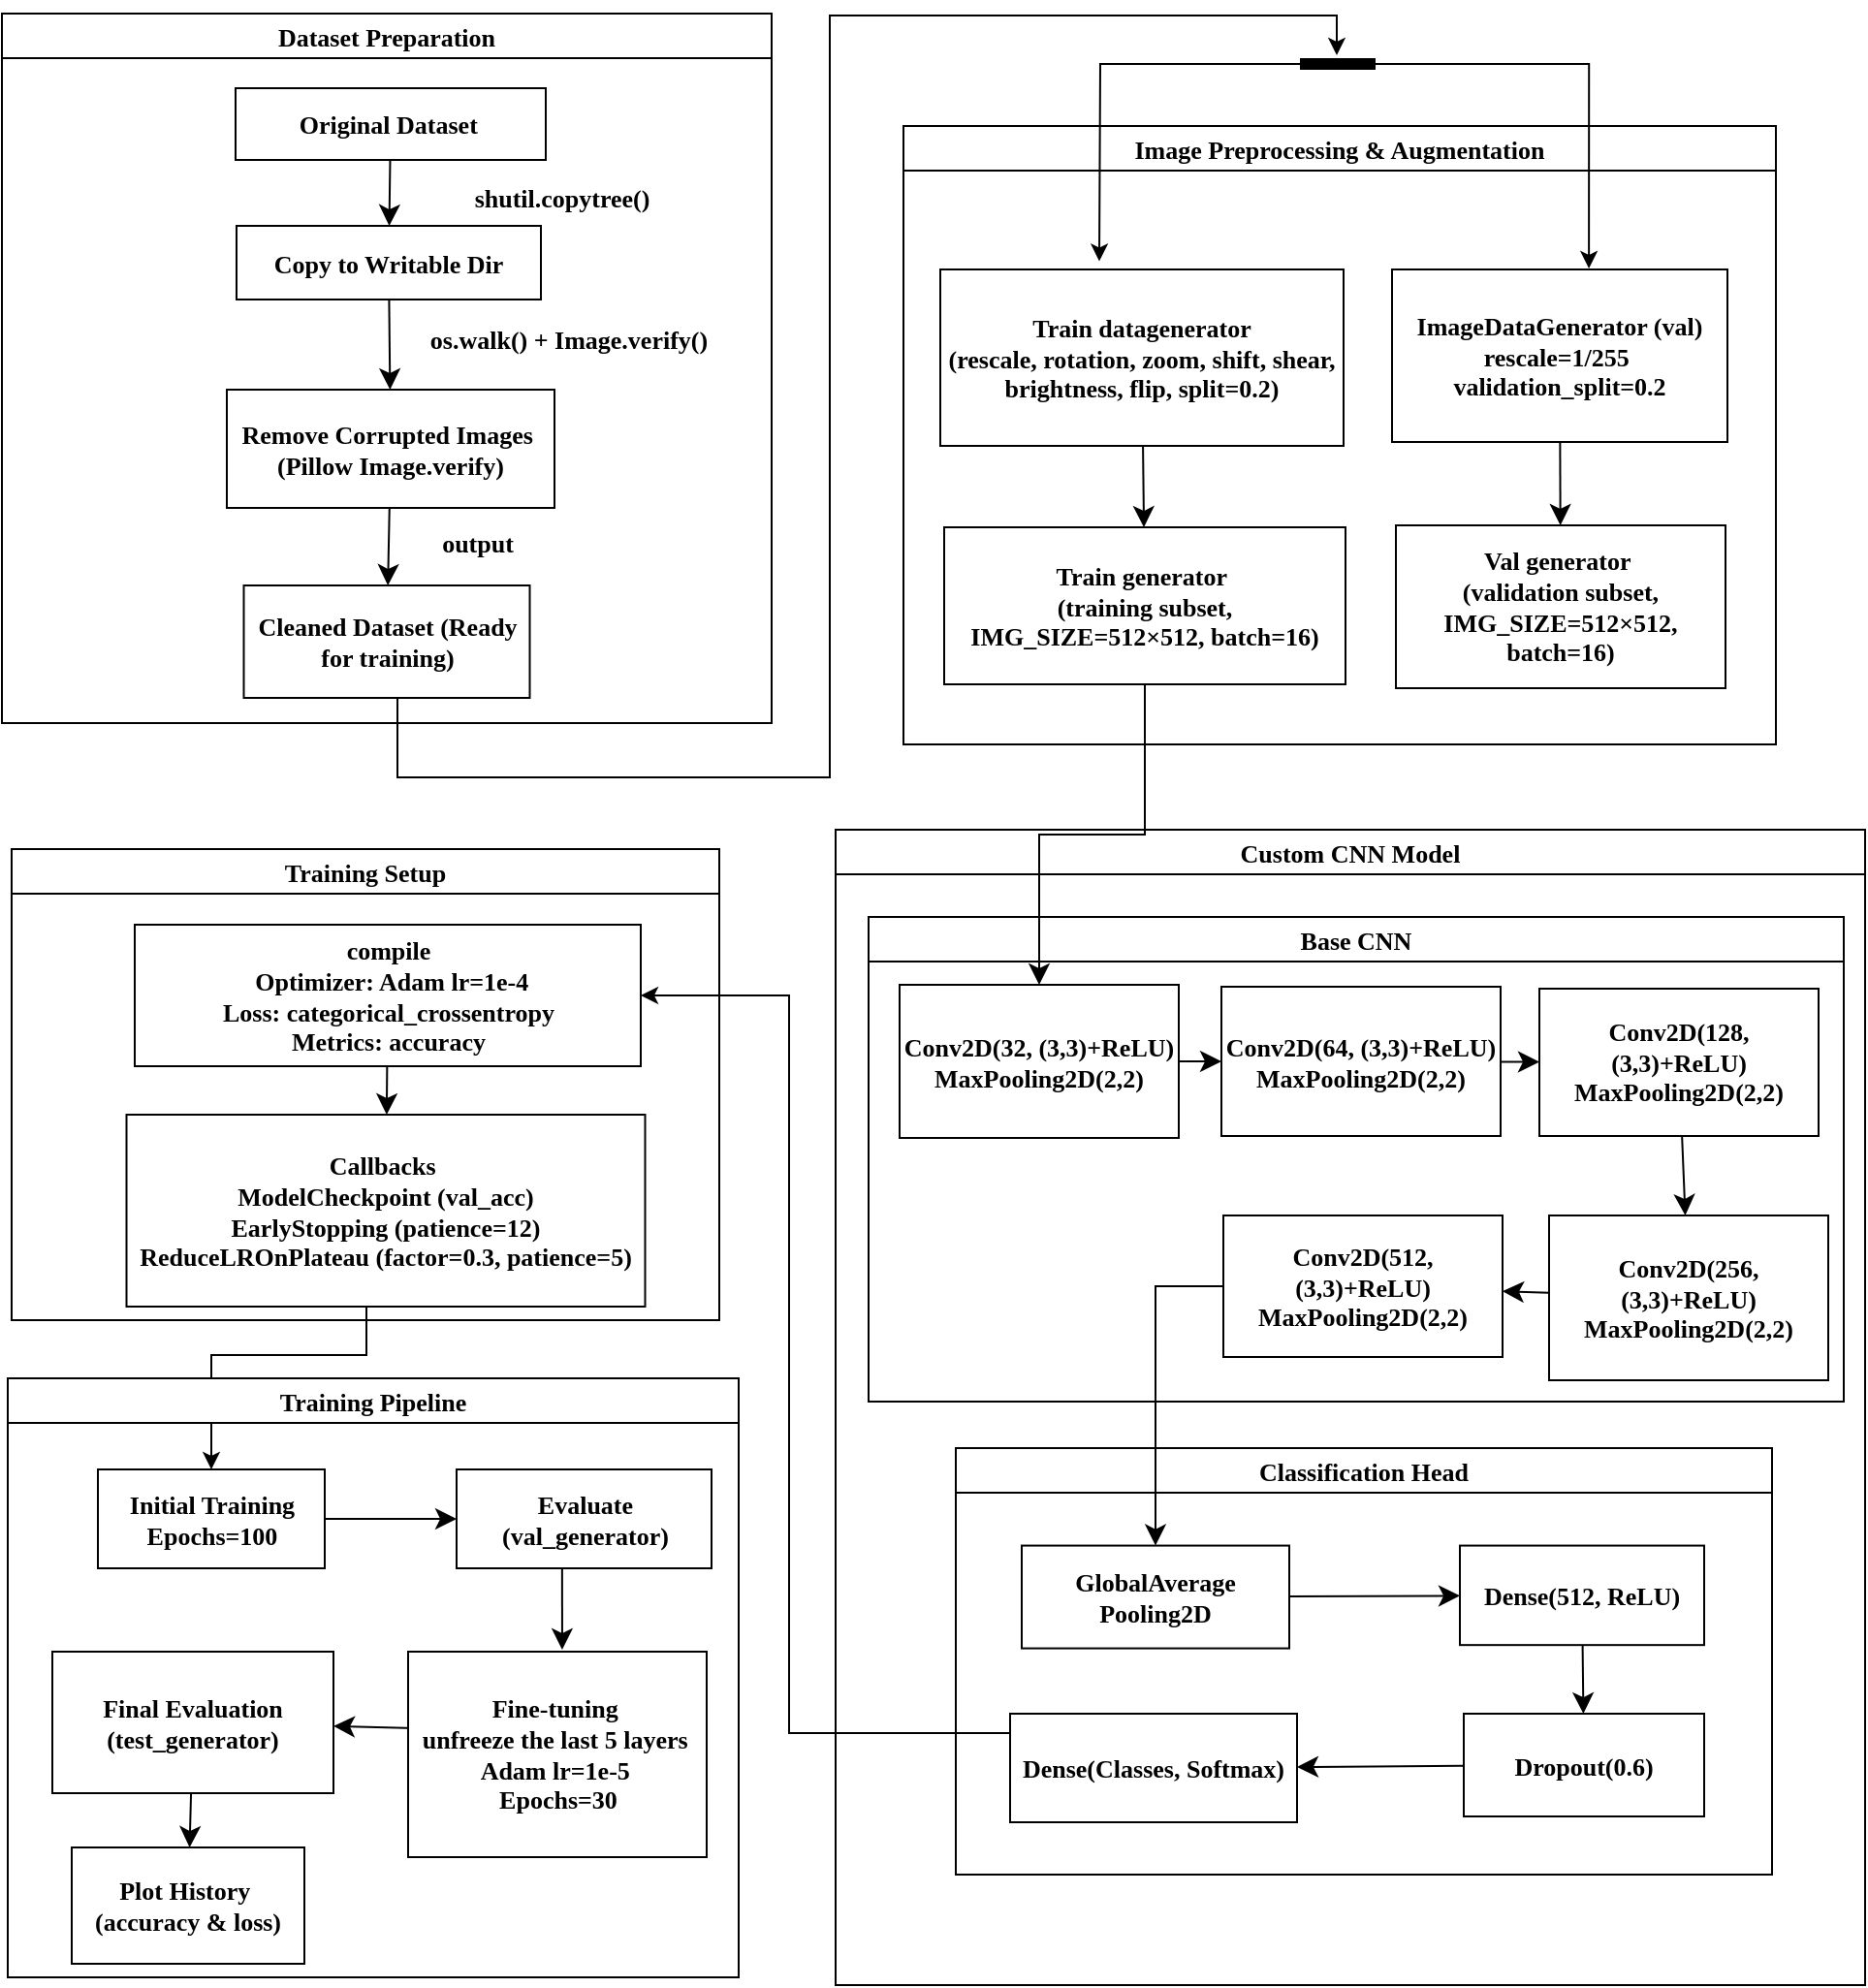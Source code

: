 <mxfile version="28.1.1" pages="7">
  <diagram name="Custom_CNN_arc" id="D-VBxteyFYxq9ZwdqaTK">
    <mxGraphModel grid="0" page="0" gridSize="10" guides="1" tooltips="1" connect="1" arrows="1" fold="1" pageScale="1" pageWidth="850" pageHeight="1100" math="0" shadow="0">
      <root>
        <mxCell id="0" />
        <mxCell id="1" parent="0" />
        <mxCell id="UgetWQdBQ61tTUJuFl-F-1" value="Dataset Preparation" style="swimlane;whiteSpace=wrap;html=1;fontSize=13;fontFamily=Times New Roman;" vertex="1" parent="1">
          <mxGeometry x="11" y="-99" width="397" height="366" as="geometry">
            <mxRectangle x="-47" y="-61" width="142" height="26" as="alternateBounds" />
          </mxGeometry>
        </mxCell>
        <mxCell id="UgetWQdBQ61tTUJuFl-F-9" value="" style="edgeStyle=none;curved=1;rounded=0;orthogonalLoop=1;jettySize=auto;html=1;fontSize=13;startSize=8;endSize=8;fontFamily=Times New Roman;" edge="1" parent="UgetWQdBQ61tTUJuFl-F-1" source="UgetWQdBQ61tTUJuFl-F-2" target="UgetWQdBQ61tTUJuFl-F-4">
          <mxGeometry relative="1" as="geometry" />
        </mxCell>
        <mxCell id="UgetWQdBQ61tTUJuFl-F-2" value="&lt;p&gt;&lt;b&gt;&lt;font&gt;&lt;font&gt;Original Dataset&amp;nbsp;&lt;/font&gt;&lt;br&gt;&lt;/font&gt;&lt;/b&gt;&lt;/p&gt;" style="rounded=0;whiteSpace=wrap;html=1;fontSize=13;fontFamily=Times New Roman;" vertex="1" parent="UgetWQdBQ61tTUJuFl-F-1">
          <mxGeometry x="120.5" y="38.5" width="160" height="37" as="geometry" />
        </mxCell>
        <mxCell id="UgetWQdBQ61tTUJuFl-F-11" value="" style="edgeStyle=none;curved=1;rounded=0;orthogonalLoop=1;jettySize=auto;html=1;fontSize=13;startSize=8;endSize=8;fontFamily=Times New Roman;" edge="1" parent="UgetWQdBQ61tTUJuFl-F-1" source="UgetWQdBQ61tTUJuFl-F-4" target="UgetWQdBQ61tTUJuFl-F-10">
          <mxGeometry relative="1" as="geometry" />
        </mxCell>
        <mxCell id="UgetWQdBQ61tTUJuFl-F-4" value="&lt;b&gt;&lt;font&gt;Copy to Writable Dir&lt;/font&gt;&lt;/b&gt;" style="whiteSpace=wrap;html=1;rounded=0;fontSize=13;fontFamily=Times New Roman;" vertex="1" parent="UgetWQdBQ61tTUJuFl-F-1">
          <mxGeometry x="121" y="109.5" width="157" height="38" as="geometry" />
        </mxCell>
        <mxCell id="UgetWQdBQ61tTUJuFl-F-6" value="&lt;font&gt;&lt;b&gt;shutil.copytree()&lt;/b&gt;&lt;/font&gt;" style="text;html=1;align=center;verticalAlign=middle;whiteSpace=wrap;rounded=0;fontSize=13;fontFamily=Times New Roman;" vertex="1" parent="UgetWQdBQ61tTUJuFl-F-1">
          <mxGeometry x="259" y="79.5" width="60" height="30" as="geometry" />
        </mxCell>
        <mxCell id="UgetWQdBQ61tTUJuFl-F-14" value="" style="edgeStyle=none;curved=1;rounded=0;orthogonalLoop=1;jettySize=auto;html=1;fontSize=13;startSize=8;endSize=8;fontFamily=Times New Roman;" edge="1" parent="UgetWQdBQ61tTUJuFl-F-1" source="UgetWQdBQ61tTUJuFl-F-10" target="UgetWQdBQ61tTUJuFl-F-13">
          <mxGeometry relative="1" as="geometry">
            <mxPoint x="157.5" y="274.0" as="targetPoint" />
          </mxGeometry>
        </mxCell>
        <mxCell id="UgetWQdBQ61tTUJuFl-F-10" value="&lt;font&gt;&lt;b&gt;Remove Corrupted Images&amp;nbsp;&lt;/b&gt;&lt;/font&gt;&lt;div&gt;&lt;font&gt;&lt;b&gt;(Pillow Image.verify)&lt;/b&gt;&lt;/font&gt;&lt;/div&gt;" style="rounded=0;whiteSpace=wrap;html=1;fontSize=13;fontFamily=Times New Roman;" vertex="1" parent="UgetWQdBQ61tTUJuFl-F-1">
          <mxGeometry x="116" y="194" width="169" height="61" as="geometry" />
        </mxCell>
        <mxCell id="UgetWQdBQ61tTUJuFl-F-12" value="&lt;font&gt;&lt;b&gt;os.walk() + Image.verify()&lt;/b&gt;&lt;/font&gt;" style="text;html=1;align=center;verticalAlign=middle;whiteSpace=wrap;rounded=0;fontSize=13;fontFamily=Times New Roman;" vertex="1" parent="UgetWQdBQ61tTUJuFl-F-1">
          <mxGeometry x="217" y="153" width="151" height="30" as="geometry" />
        </mxCell>
        <mxCell id="UgetWQdBQ61tTUJuFl-F-13" value="&lt;font&gt;&lt;b&gt;Cleaned Dataset (Ready for training)&lt;/b&gt;&lt;/font&gt;" style="rounded=0;whiteSpace=wrap;html=1;fontSize=13;fontFamily=Times New Roman;" vertex="1" parent="UgetWQdBQ61tTUJuFl-F-1">
          <mxGeometry x="124.75" y="295" width="147.5" height="58" as="geometry" />
        </mxCell>
        <mxCell id="UgetWQdBQ61tTUJuFl-F-15" value="&lt;font&gt;&lt;br&gt;&lt;font&gt;&lt;b&gt;output&lt;/b&gt;&lt;/font&gt;&lt;/font&gt;&lt;div&gt;&lt;br&gt;&lt;/div&gt;" style="text;html=1;align=center;verticalAlign=middle;whiteSpace=wrap;rounded=0;fontSize=13;fontFamily=Times New Roman;" vertex="1" parent="UgetWQdBQ61tTUJuFl-F-1">
          <mxGeometry x="120" y="253" width="251" height="39" as="geometry" />
        </mxCell>
        <mxCell id="UgetWQdBQ61tTUJuFl-F-16" value="&lt;font&gt;Image Preprocessing &amp;amp; Augmentation&lt;/font&gt;" style="swimlane;whiteSpace=wrap;html=1;fontSize=13;fontFamily=Times New Roman;" vertex="1" parent="1">
          <mxGeometry x="476" y="-41" width="450" height="319" as="geometry" />
        </mxCell>
        <mxCell id="UgetWQdBQ61tTUJuFl-F-24" value="" style="edgeStyle=none;curved=1;rounded=0;orthogonalLoop=1;jettySize=auto;html=1;fontSize=13;startSize=8;endSize=8;fontFamily=Times New Roman;" edge="1" parent="UgetWQdBQ61tTUJuFl-F-16" source="UgetWQdBQ61tTUJuFl-F-17" target="UgetWQdBQ61tTUJuFl-F-23">
          <mxGeometry relative="1" as="geometry" />
        </mxCell>
        <mxCell id="UgetWQdBQ61tTUJuFl-F-17" value="&lt;b&gt;&lt;font&gt;Train datagenerator&lt;/font&gt;&lt;/b&gt;&lt;div&gt;&lt;b&gt;&lt;font&gt;(rescale, rotation, zoom, shift, shear, brightness, flip, split=0.2)&lt;/font&gt;&lt;/b&gt;&lt;/div&gt;" style="rounded=0;whiteSpace=wrap;html=1;fontSize=13;fontFamily=Times New Roman;" vertex="1" parent="UgetWQdBQ61tTUJuFl-F-16">
          <mxGeometry x="19" y="74" width="208" height="91" as="geometry" />
        </mxCell>
        <mxCell id="UgetWQdBQ61tTUJuFl-F-26" value="" style="edgeStyle=none;curved=1;rounded=0;orthogonalLoop=1;jettySize=auto;html=1;fontSize=13;startSize=8;endSize=8;fontFamily=Times New Roman;" edge="1" parent="UgetWQdBQ61tTUJuFl-F-16" source="UgetWQdBQ61tTUJuFl-F-18" target="UgetWQdBQ61tTUJuFl-F-25">
          <mxGeometry relative="1" as="geometry" />
        </mxCell>
        <mxCell id="UgetWQdBQ61tTUJuFl-F-18" value="&lt;b&gt;&lt;font&gt;ImageDataGenerator (val) rescale=1/255&amp;nbsp;&lt;/font&gt;&lt;/b&gt;&lt;div&gt;&lt;b&gt;&lt;font&gt;validation_split=0.2&lt;/font&gt;&lt;/b&gt;&lt;/div&gt;" style="rounded=0;whiteSpace=wrap;html=1;fontSize=13;fontFamily=Times New Roman;" vertex="1" parent="UgetWQdBQ61tTUJuFl-F-16">
          <mxGeometry x="252" y="74" width="173" height="89" as="geometry" />
        </mxCell>
        <mxCell id="UgetWQdBQ61tTUJuFl-F-23" value="&lt;b&gt;&lt;font&gt;Train generator&amp;nbsp;&lt;/font&gt;&lt;/b&gt;&lt;div&gt;&lt;b&gt;&lt;font&gt;(training subset, IMG_SIZE=512×512, batch=16)&lt;/font&gt;&lt;/b&gt;&lt;/div&gt;" style="rounded=0;whiteSpace=wrap;html=1;fontSize=13;fontFamily=Times New Roman;" vertex="1" parent="UgetWQdBQ61tTUJuFl-F-16">
          <mxGeometry x="21" y="207" width="207" height="81" as="geometry" />
        </mxCell>
        <mxCell id="UgetWQdBQ61tTUJuFl-F-25" value="&lt;b&gt;&lt;font&gt;Val generator&amp;nbsp;&lt;/font&gt;&lt;/b&gt;&lt;div&gt;&lt;b&gt;&lt;font&gt;(validation subset, IMG_SIZE=512×512, batch=16)&lt;/font&gt;&lt;/b&gt;&lt;/div&gt;" style="rounded=0;whiteSpace=wrap;html=1;fontSize=13;fontFamily=Times New Roman;" vertex="1" parent="UgetWQdBQ61tTUJuFl-F-16">
          <mxGeometry x="254" y="206" width="170" height="84" as="geometry" />
        </mxCell>
        <mxCell id="UgetWQdBQ61tTUJuFl-F-31" value="&lt;font&gt;Custom CNN Model&lt;/font&gt;" style="swimlane;whiteSpace=wrap;html=1;fontSize=13;fontFamily=Times New Roman;" vertex="1" parent="1">
          <mxGeometry x="441" y="322" width="531" height="596" as="geometry" />
        </mxCell>
        <mxCell id="UgetWQdBQ61tTUJuFl-F-32" value="&lt;font&gt;Base CNN&lt;/font&gt;" style="swimlane;whiteSpace=wrap;html=1;fontSize=13;fontFamily=Times New Roman;" vertex="1" parent="UgetWQdBQ61tTUJuFl-F-31">
          <mxGeometry x="17" y="45" width="503" height="250" as="geometry" />
        </mxCell>
        <mxCell id="UgetWQdBQ61tTUJuFl-F-35" value="" style="edgeStyle=none;curved=1;rounded=0;orthogonalLoop=1;jettySize=auto;html=1;fontSize=13;startSize=8;endSize=8;fontFamily=Times New Roman;" edge="1" parent="UgetWQdBQ61tTUJuFl-F-32" source="UgetWQdBQ61tTUJuFl-F-33" target="UgetWQdBQ61tTUJuFl-F-34">
          <mxGeometry relative="1" as="geometry" />
        </mxCell>
        <mxCell id="UgetWQdBQ61tTUJuFl-F-33" value="&lt;b&gt;&lt;font&gt;Conv2D(32, (3,3)+ReLU)&lt;br&gt;&lt;/font&gt;&lt;/b&gt;&lt;div&gt;&lt;b&gt;&lt;font&gt;&lt;span style=&quot;background-color: transparent; color: light-dark(rgb(0, 0, 0), rgb(255, 255, 255));&quot;&gt;MaxPooling2D(2,2)&lt;/span&gt;&lt;/font&gt;&lt;/b&gt;&lt;/div&gt;" style="rounded=0;whiteSpace=wrap;html=1;fontSize=13;fontFamily=Times New Roman;" vertex="1" parent="UgetWQdBQ61tTUJuFl-F-32">
          <mxGeometry x="16" y="35" width="144" height="79" as="geometry" />
        </mxCell>
        <mxCell id="UgetWQdBQ61tTUJuFl-F-37" value="" style="edgeStyle=none;curved=1;rounded=0;orthogonalLoop=1;jettySize=auto;html=1;fontSize=13;startSize=8;endSize=8;fontFamily=Times New Roman;" edge="1" parent="UgetWQdBQ61tTUJuFl-F-32" source="UgetWQdBQ61tTUJuFl-F-34" target="UgetWQdBQ61tTUJuFl-F-36">
          <mxGeometry relative="1" as="geometry" />
        </mxCell>
        <mxCell id="UgetWQdBQ61tTUJuFl-F-34" value="&lt;font&gt;&lt;b&gt;Conv2D(64, (3,3)+ReLU)&lt;br&gt;&lt;/b&gt;&lt;/font&gt;&lt;div&gt;&lt;font&gt;&lt;b&gt;&lt;span style=&quot;background-color: transparent; color: light-dark(rgb(0, 0, 0), rgb(255, 255, 255));&quot;&gt;MaxPooling2D(2,2)&lt;/span&gt;&lt;/b&gt;&lt;/font&gt;&lt;/div&gt;" style="rounded=0;whiteSpace=wrap;html=1;fontSize=13;fontFamily=Times New Roman;" vertex="1" parent="UgetWQdBQ61tTUJuFl-F-32">
          <mxGeometry x="182" y="36" width="144" height="77" as="geometry" />
        </mxCell>
        <mxCell id="UgetWQdBQ61tTUJuFl-F-45" value="" style="edgeStyle=none;curved=1;rounded=0;orthogonalLoop=1;jettySize=auto;html=1;fontSize=13;startSize=8;endSize=8;fontFamily=Times New Roman;" edge="1" parent="UgetWQdBQ61tTUJuFl-F-32" source="UgetWQdBQ61tTUJuFl-F-36" target="UgetWQdBQ61tTUJuFl-F-41">
          <mxGeometry relative="1" as="geometry" />
        </mxCell>
        <mxCell id="UgetWQdBQ61tTUJuFl-F-36" value="&lt;b&gt;&lt;font&gt;Conv2D(128, (3,3)+ReLU)&lt;br&gt;&lt;/font&gt;&lt;/b&gt;&lt;div&gt;&lt;b&gt;&lt;font&gt;&lt;span style=&quot;background-color: transparent; color: light-dark(rgb(0, 0, 0), rgb(255, 255, 255));&quot;&gt;MaxPooling2D(2,2)&lt;/span&gt;&lt;/font&gt;&lt;/b&gt;&lt;/div&gt;" style="rounded=0;whiteSpace=wrap;html=1;fontSize=13;fontFamily=Times New Roman;" vertex="1" parent="UgetWQdBQ61tTUJuFl-F-32">
          <mxGeometry x="346" y="37" width="144" height="76" as="geometry" />
        </mxCell>
        <mxCell id="UgetWQdBQ61tTUJuFl-F-42" value="&lt;font&gt;&lt;b&gt;Conv2D(512, (3,3)+ReLU)&lt;br&gt;&lt;/b&gt;&lt;/font&gt;&lt;div&gt;&lt;font&gt;&lt;b&gt;&lt;span style=&quot;background-color: transparent; color: light-dark(rgb(0, 0, 0), rgb(255, 255, 255));&quot;&gt;MaxPooling2D(2,2)&lt;/span&gt;&lt;/b&gt;&lt;/font&gt;&lt;/div&gt;" style="rounded=0;whiteSpace=wrap;html=1;fontSize=13;fontFamily=Times New Roman;" vertex="1" parent="UgetWQdBQ61tTUJuFl-F-32">
          <mxGeometry x="183" y="154" width="144" height="73" as="geometry" />
        </mxCell>
        <mxCell id="UgetWQdBQ61tTUJuFl-F-44" value="" style="edgeStyle=none;curved=1;rounded=0;orthogonalLoop=1;jettySize=auto;html=1;fontSize=13;startSize=8;endSize=8;fontFamily=Times New Roman;" edge="1" parent="UgetWQdBQ61tTUJuFl-F-32" source="UgetWQdBQ61tTUJuFl-F-41" target="UgetWQdBQ61tTUJuFl-F-42">
          <mxGeometry relative="1" as="geometry" />
        </mxCell>
        <mxCell id="UgetWQdBQ61tTUJuFl-F-41" value="&lt;b&gt;&lt;font&gt;Conv2D(256, (3,3)+ReLU)&lt;br&gt;&lt;/font&gt;&lt;/b&gt;&lt;div&gt;&lt;b&gt;&lt;font&gt;&lt;span style=&quot;background-color: transparent; color: light-dark(rgb(0, 0, 0), rgb(255, 255, 255));&quot;&gt;MaxPooling2D(2,2)&lt;/span&gt;&lt;/font&gt;&lt;/b&gt;&lt;/div&gt;" style="rounded=0;whiteSpace=wrap;html=1;fontSize=13;fontFamily=Times New Roman;" vertex="1" parent="UgetWQdBQ61tTUJuFl-F-32">
          <mxGeometry x="351" y="154" width="144" height="85" as="geometry" />
        </mxCell>
        <mxCell id="UgetWQdBQ61tTUJuFl-F-46" value="&lt;font&gt;&lt;b&gt;Classification Head&lt;/b&gt;&lt;/font&gt;" style="swimlane;whiteSpace=wrap;html=1;fontSize=13;startSize=23;fontFamily=Times New Roman;" vertex="1" parent="UgetWQdBQ61tTUJuFl-F-31">
          <mxGeometry x="62" y="319" width="421" height="220" as="geometry" />
        </mxCell>
        <mxCell id="UgetWQdBQ61tTUJuFl-F-55" value="" style="edgeStyle=none;curved=1;rounded=0;orthogonalLoop=1;jettySize=auto;html=1;fontSize=13;startSize=8;endSize=8;fontFamily=Times New Roman;" edge="1" parent="UgetWQdBQ61tTUJuFl-F-46" source="UgetWQdBQ61tTUJuFl-F-50" target="UgetWQdBQ61tTUJuFl-F-52">
          <mxGeometry relative="1" as="geometry" />
        </mxCell>
        <mxCell id="UgetWQdBQ61tTUJuFl-F-50" value="&lt;div&gt;&lt;b&gt;&lt;font&gt;GlobalAverage&lt;/font&gt;&lt;/b&gt;&lt;/div&gt;&lt;div&gt;&lt;b&gt;&lt;font&gt;Pooling2D&lt;/font&gt;&lt;/b&gt;&lt;/div&gt;" style="rounded=0;whiteSpace=wrap;html=1;fontSize=13;fontFamily=Times New Roman;" vertex="1" parent="UgetWQdBQ61tTUJuFl-F-46">
          <mxGeometry x="34" y="50.29" width="138" height="53" as="geometry" />
        </mxCell>
        <mxCell id="UgetWQdBQ61tTUJuFl-F-57" value="" style="edgeStyle=none;curved=1;rounded=0;orthogonalLoop=1;jettySize=auto;html=1;fontSize=13;startSize=8;endSize=8;fontFamily=Times New Roman;" edge="1" parent="UgetWQdBQ61tTUJuFl-F-46" source="UgetWQdBQ61tTUJuFl-F-52" target="UgetWQdBQ61tTUJuFl-F-56">
          <mxGeometry relative="1" as="geometry" />
        </mxCell>
        <mxCell id="UgetWQdBQ61tTUJuFl-F-52" value="&lt;font&gt;&lt;b&gt;Dense(512, ReLU)&lt;/b&gt;&lt;/font&gt;" style="rounded=0;whiteSpace=wrap;html=1;fontSize=13;fontFamily=Times New Roman;" vertex="1" parent="UgetWQdBQ61tTUJuFl-F-46">
          <mxGeometry x="260" y="50.29" width="126" height="51.29" as="geometry" />
        </mxCell>
        <mxCell id="UgetWQdBQ61tTUJuFl-F-59" value="" style="edgeStyle=none;curved=1;rounded=0;orthogonalLoop=1;jettySize=auto;html=1;fontSize=13;startSize=8;endSize=8;fontFamily=Times New Roman;" edge="1" parent="UgetWQdBQ61tTUJuFl-F-46" source="UgetWQdBQ61tTUJuFl-F-56" target="UgetWQdBQ61tTUJuFl-F-58">
          <mxGeometry relative="1" as="geometry" />
        </mxCell>
        <mxCell id="UgetWQdBQ61tTUJuFl-F-56" value="&lt;b&gt;&lt;font&gt;Dropout(0.6)&lt;/font&gt;&lt;/b&gt;" style="rounded=0;whiteSpace=wrap;html=1;fontSize=13;fontFamily=Times New Roman;" vertex="1" parent="UgetWQdBQ61tTUJuFl-F-46">
          <mxGeometry x="262" y="137" width="124" height="53" as="geometry" />
        </mxCell>
        <mxCell id="UgetWQdBQ61tTUJuFl-F-58" value="&lt;font&gt;&lt;b&gt;Dense(Classes, Softmax)&lt;/b&gt;&lt;/font&gt;" style="rounded=0;whiteSpace=wrap;html=1;fontSize=13;fontFamily=Times New Roman;" vertex="1" parent="UgetWQdBQ61tTUJuFl-F-46">
          <mxGeometry x="28" y="137" width="148" height="56" as="geometry" />
        </mxCell>
        <mxCell id="SKN2a39AQVfb43uYnimI-6" value="" style="edgeStyle=segmentEdgeStyle;endArrow=classic;html=1;curved=0;rounded=0;endSize=8;startSize=8;fontSize=13;entryX=0.5;entryY=0;entryDx=0;entryDy=0;exitX=0;exitY=0.5;exitDx=0;exitDy=0;fontFamily=Times New Roman;" edge="1" parent="UgetWQdBQ61tTUJuFl-F-31" source="UgetWQdBQ61tTUJuFl-F-42" target="UgetWQdBQ61tTUJuFl-F-50">
          <mxGeometry width="50" height="50" relative="1" as="geometry">
            <mxPoint x="-96" y="268" as="sourcePoint" />
            <mxPoint x="11" y="132" as="targetPoint" />
          </mxGeometry>
        </mxCell>
        <mxCell id="Gp7EwBauJDhTumDtpzu_-6" style="edgeStyle=orthogonalEdgeStyle;rounded=0;orthogonalLoop=1;jettySize=auto;html=1;entryX=0.5;entryY=0;entryDx=0;entryDy=0;fontSize=13;fontFamily=Times New Roman;" edge="1" parent="1" target="UgetWQdBQ61tTUJuFl-F-68">
          <mxGeometry relative="1" as="geometry">
            <Array as="points">
              <mxPoint x="199" y="593" />
              <mxPoint x="119" y="593" />
            </Array>
            <mxPoint x="199" y="560" as="sourcePoint" />
          </mxGeometry>
        </mxCell>
        <mxCell id="UgetWQdBQ61tTUJuFl-F-60" value="&lt;font&gt;Training Setup&lt;/font&gt;" style="swimlane;whiteSpace=wrap;html=1;fontSize=13;startSize=23;fontFamily=Times New Roman;" vertex="1" parent="1">
          <mxGeometry x="16" y="332" width="365" height="243" as="geometry" />
        </mxCell>
        <mxCell id="UgetWQdBQ61tTUJuFl-F-64" value="" style="edgeStyle=none;curved=1;rounded=0;orthogonalLoop=1;jettySize=auto;html=1;fontSize=13;startSize=8;endSize=8;fontFamily=Times New Roman;" edge="1" parent="UgetWQdBQ61tTUJuFl-F-60" source="UgetWQdBQ61tTUJuFl-F-62" target="UgetWQdBQ61tTUJuFl-F-63">
          <mxGeometry relative="1" as="geometry" />
        </mxCell>
        <mxCell id="UgetWQdBQ61tTUJuFl-F-62" value="&lt;b&gt;&lt;font&gt;compile&lt;/font&gt;&lt;/b&gt;&lt;div&gt;&lt;b&gt;&lt;font&gt;&lt;font&gt;&amp;nbsp;&lt;/font&gt;&lt;font&gt;Optimizer: Adam lr=1e-4&lt;/font&gt;&lt;/font&gt;&lt;/b&gt;&lt;/div&gt;&lt;div&gt;&lt;b&gt;&lt;font&gt;&lt;font&gt;&amp;nbsp;&lt;/font&gt;&lt;font&gt;Loss: categorical_crossentropy&amp;nbsp;&lt;/font&gt;&lt;/font&gt;&lt;/b&gt;&lt;/div&gt;&lt;div&gt;&lt;b&gt;&lt;font&gt;Metrics: accuracy&lt;/font&gt;&lt;/b&gt;&lt;/div&gt;" style="rounded=0;whiteSpace=wrap;html=1;fontSize=13;fontFamily=Times New Roman;" vertex="1" parent="UgetWQdBQ61tTUJuFl-F-60">
          <mxGeometry x="63.5" y="39" width="261" height="73" as="geometry" />
        </mxCell>
        <mxCell id="UgetWQdBQ61tTUJuFl-F-63" value="&lt;b&gt;&lt;font&gt;Callbacks&amp;nbsp;&lt;/font&gt;&lt;/b&gt;&lt;div&gt;&lt;b&gt;&lt;font&gt;ModelCheckpoint (val_acc)&lt;/font&gt;&lt;/b&gt;&lt;/div&gt;&lt;div&gt;&lt;b&gt;&lt;font&gt;&amp;nbsp;EarlyStopping (patience=12)&amp;nbsp;&lt;/font&gt;&lt;/b&gt;&lt;/div&gt;&lt;div&gt;&lt;b&gt;&lt;font&gt;ReduceLROnPlateau (factor=0.3, patience=5)&lt;/font&gt;&lt;/b&gt;&lt;/div&gt;" style="whiteSpace=wrap;html=1;rounded=0;fontSize=13;fontFamily=Times New Roman;" vertex="1" parent="UgetWQdBQ61tTUJuFl-F-60">
          <mxGeometry x="59.25" y="137" width="267.5" height="99" as="geometry" />
        </mxCell>
        <mxCell id="UgetWQdBQ61tTUJuFl-F-67" value="&lt;font&gt;Training Pipeline&lt;/font&gt;" style="swimlane;whiteSpace=wrap;html=1;fontSize=13;startSize=23;fontFamily=Times New Roman;" vertex="1" parent="1">
          <mxGeometry x="14" y="605" width="377" height="309" as="geometry" />
        </mxCell>
        <mxCell id="UgetWQdBQ61tTUJuFl-F-72" value="" style="edgeStyle=none;curved=1;rounded=0;orthogonalLoop=1;jettySize=auto;html=1;fontSize=13;startSize=8;endSize=8;fontFamily=Times New Roman;" edge="1" parent="UgetWQdBQ61tTUJuFl-F-67" source="UgetWQdBQ61tTUJuFl-F-68" target="UgetWQdBQ61tTUJuFl-F-71">
          <mxGeometry relative="1" as="geometry" />
        </mxCell>
        <mxCell id="UgetWQdBQ61tTUJuFl-F-68" value="&lt;font&gt;&lt;b&gt;Initial Training&lt;/b&gt;&lt;/font&gt;&lt;div&gt;&lt;font&gt;&lt;b&gt;Epochs=100&lt;/b&gt;&lt;/font&gt;&lt;/div&gt;" style="rounded=0;whiteSpace=wrap;html=1;fontSize=13;fontFamily=Times New Roman;" vertex="1" parent="UgetWQdBQ61tTUJuFl-F-67">
          <mxGeometry x="46.5" y="47" width="117" height="51" as="geometry" />
        </mxCell>
        <mxCell id="UgetWQdBQ61tTUJuFl-F-74" value="" style="edgeStyle=none;curved=1;rounded=0;orthogonalLoop=1;jettySize=auto;html=1;fontSize=13;startSize=8;endSize=8;exitX=0.414;exitY=0.98;exitDx=0;exitDy=0;exitPerimeter=0;fontFamily=Times New Roman;" edge="1" parent="UgetWQdBQ61tTUJuFl-F-67" source="UgetWQdBQ61tTUJuFl-F-71">
          <mxGeometry relative="1" as="geometry">
            <mxPoint x="291.796" y="97" as="sourcePoint" />
            <mxPoint x="285.97" y="140" as="targetPoint" />
          </mxGeometry>
        </mxCell>
        <mxCell id="UgetWQdBQ61tTUJuFl-F-71" value="&lt;font&gt;&lt;b&gt;Evaluate&lt;/b&gt;&lt;/font&gt;&lt;div&gt;&lt;font&gt;&lt;b&gt;(val_generator)&lt;/b&gt;&lt;/font&gt;&lt;/div&gt;" style="rounded=0;whiteSpace=wrap;html=1;fontSize=13;fontFamily=Times New Roman;" vertex="1" parent="UgetWQdBQ61tTUJuFl-F-67">
          <mxGeometry x="231.5" y="47" width="131.5" height="51" as="geometry" />
        </mxCell>
        <mxCell id="UgetWQdBQ61tTUJuFl-F-76" value="" style="edgeStyle=none;curved=1;rounded=0;orthogonalLoop=1;jettySize=auto;html=1;fontSize=13;startSize=8;endSize=8;exitX=0.023;exitY=0.373;exitDx=0;exitDy=0;exitPerimeter=0;fontFamily=Times New Roman;" edge="1" parent="UgetWQdBQ61tTUJuFl-F-67" source="UgetWQdBQ61tTUJuFl-F-73" target="UgetWQdBQ61tTUJuFl-F-75">
          <mxGeometry relative="1" as="geometry">
            <mxPoint x="199" y="181" as="sourcePoint" />
          </mxGeometry>
        </mxCell>
        <mxCell id="UgetWQdBQ61tTUJuFl-F-73" value="&lt;b&gt;&lt;font&gt;Fine-tuning&amp;nbsp;&lt;/font&gt;&lt;/b&gt;&lt;div&gt;&lt;b&gt;&lt;font&gt;unfreeze the last 5 layers&amp;nbsp;&lt;/font&gt;&lt;/b&gt;&lt;/div&gt;&lt;div&gt;&lt;b&gt;&lt;font&gt;Adam lr=1e-5&amp;nbsp;&lt;/font&gt;&lt;/b&gt;&lt;/div&gt;&lt;div&gt;&lt;b&gt;&lt;font&gt;Epochs=30&lt;/font&gt;&lt;/b&gt;&lt;/div&gt;" style="rounded=0;whiteSpace=wrap;html=1;fontSize=13;fontFamily=Times New Roman;" vertex="1" parent="UgetWQdBQ61tTUJuFl-F-67">
          <mxGeometry x="206.5" y="141" width="154" height="106" as="geometry" />
        </mxCell>
        <mxCell id="UgetWQdBQ61tTUJuFl-F-78" value="" style="edgeStyle=none;curved=1;rounded=0;orthogonalLoop=1;jettySize=auto;html=1;fontSize=13;startSize=8;endSize=8;fontFamily=Times New Roman;" edge="1" parent="UgetWQdBQ61tTUJuFl-F-67" source="UgetWQdBQ61tTUJuFl-F-75" target="UgetWQdBQ61tTUJuFl-F-77">
          <mxGeometry relative="1" as="geometry" />
        </mxCell>
        <mxCell id="UgetWQdBQ61tTUJuFl-F-75" value="&lt;b&gt;&lt;font&gt;Final Evaluation (test_generator)&lt;/font&gt;&lt;/b&gt;" style="rounded=0;whiteSpace=wrap;html=1;fontSize=13;fontFamily=Times New Roman;" vertex="1" parent="UgetWQdBQ61tTUJuFl-F-67">
          <mxGeometry x="23" y="141" width="145" height="73" as="geometry" />
        </mxCell>
        <mxCell id="UgetWQdBQ61tTUJuFl-F-77" value="&lt;font&gt;&lt;b&gt;Plot History&amp;nbsp;&lt;/b&gt;&lt;/font&gt;&lt;div&gt;&lt;font&gt;&lt;b&gt;(accuracy &amp;amp; loss)&lt;/b&gt;&lt;/font&gt;&lt;/div&gt;" style="rounded=0;whiteSpace=wrap;html=1;fontSize=13;fontFamily=Times New Roman;" vertex="1" parent="UgetWQdBQ61tTUJuFl-F-67">
          <mxGeometry x="33" y="242" width="120" height="60" as="geometry" />
        </mxCell>
        <mxCell id="Gp7EwBauJDhTumDtpzu_-2" style="edgeStyle=orthogonalEdgeStyle;rounded=0;orthogonalLoop=1;jettySize=auto;html=1;fontSize=13;fontFamily=Times New Roman;" edge="1" parent="1" source="vSoDrz0I1BnKg42pzAeo-3">
          <mxGeometry relative="1" as="geometry">
            <mxPoint x="577" y="28.75" as="targetPoint" />
          </mxGeometry>
        </mxCell>
        <mxCell id="vSoDrz0I1BnKg42pzAeo-3" value="" style="shape=line;html=1;strokeWidth=6;strokeColor=#000000;fontSize=13;fontFamily=Times New Roman;" vertex="1" parent="1">
          <mxGeometry x="680.5" y="-78" width="39" height="10" as="geometry" />
        </mxCell>
        <mxCell id="SKN2a39AQVfb43uYnimI-3" value="" style="edgeStyle=elbowEdgeStyle;elbow=vertical;endArrow=classic;html=1;curved=0;rounded=0;endSize=8;startSize=8;fontSize=13;exitX=0.5;exitY=1;exitDx=0;exitDy=0;entryX=0.5;entryY=0;entryDx=0;entryDy=0;fontFamily=Times New Roman;" edge="1" parent="1" source="UgetWQdBQ61tTUJuFl-F-23" target="UgetWQdBQ61tTUJuFl-F-33">
          <mxGeometry width="50" height="50" relative="1" as="geometry">
            <mxPoint x="680.5" y="231" as="sourcePoint" />
            <mxPoint x="523" y="518" as="targetPoint" />
          </mxGeometry>
        </mxCell>
        <mxCell id="Gp7EwBauJDhTumDtpzu_-1" style="edgeStyle=orthogonalEdgeStyle;rounded=0;orthogonalLoop=1;jettySize=auto;html=1;exitX=0.5;exitY=1;exitDx=0;exitDy=0;entryX=0.487;entryY=0.05;entryDx=0;entryDy=0;entryPerimeter=0;fontSize=13;fontFamily=Times New Roman;" edge="1" parent="1" source="UgetWQdBQ61tTUJuFl-F-13" target="vSoDrz0I1BnKg42pzAeo-3">
          <mxGeometry relative="1" as="geometry">
            <Array as="points">
              <mxPoint x="215" y="254" />
              <mxPoint x="215" y="295" />
              <mxPoint x="438" y="295" />
              <mxPoint x="438" y="-98" />
              <mxPoint x="700" y="-98" />
            </Array>
          </mxGeometry>
        </mxCell>
        <mxCell id="Gp7EwBauJDhTumDtpzu_-3" style="edgeStyle=orthogonalEdgeStyle;rounded=0;orthogonalLoop=1;jettySize=auto;html=1;entryX=0.587;entryY=-0.006;entryDx=0;entryDy=0;entryPerimeter=0;fontSize=13;fontFamily=Times New Roman;" edge="1" parent="1" source="vSoDrz0I1BnKg42pzAeo-3" target="UgetWQdBQ61tTUJuFl-F-18">
          <mxGeometry relative="1" as="geometry" />
        </mxCell>
        <mxCell id="Gp7EwBauJDhTumDtpzu_-7" style="edgeStyle=orthogonalEdgeStyle;rounded=0;orthogonalLoop=1;jettySize=auto;html=1;entryX=1;entryY=0.5;entryDx=0;entryDy=0;fontSize=13;fontFamily=Times New Roman;" edge="1" parent="1" source="UgetWQdBQ61tTUJuFl-F-58" target="UgetWQdBQ61tTUJuFl-F-62">
          <mxGeometry relative="1" as="geometry">
            <Array as="points">
              <mxPoint x="417" y="788" />
              <mxPoint x="417" y="408" />
            </Array>
          </mxGeometry>
        </mxCell>
      </root>
    </mxGraphModel>
  </diagram>
  <diagram name="Densenet_arc" id="HhCDC49FUd9WJ0e7nB4G">
    <mxGraphModel grid="0" page="0" gridSize="10" guides="1" tooltips="1" connect="1" arrows="1" fold="1" pageScale="1" pageWidth="850" pageHeight="1100" math="0" shadow="0">
      <root>
        <mxCell id="HTGeW_lwYZZ56LnzZt12-0" />
        <mxCell id="HTGeW_lwYZZ56LnzZt12-1" parent="HTGeW_lwYZZ56LnzZt12-0" />
        <mxCell id="HTGeW_lwYZZ56LnzZt12-2" value="&lt;font style=&quot;color: rgb(0, 102, 51);&quot;&gt;Dataset Preparation&lt;/font&gt;" style="swimlane;whiteSpace=wrap;html=1;fontSize=13;fontFamily=Times New Roman;" vertex="1" parent="HTGeW_lwYZZ56LnzZt12-1">
          <mxGeometry x="-28" y="7" width="425" height="474" as="geometry">
            <mxRectangle x="-47" y="-61" width="142" height="26" as="alternateBounds" />
          </mxGeometry>
        </mxCell>
        <mxCell id="HTGeW_lwYZZ56LnzZt12-3" value="" style="edgeStyle=none;curved=1;rounded=0;orthogonalLoop=1;jettySize=auto;html=1;fontSize=13;startSize=8;endSize=8;fontFamily=Times New Roman;" edge="1" parent="HTGeW_lwYZZ56LnzZt12-2" source="HTGeW_lwYZZ56LnzZt12-4" target="HTGeW_lwYZZ56LnzZt12-6">
          <mxGeometry relative="1" as="geometry" />
        </mxCell>
        <mxCell id="HTGeW_lwYZZ56LnzZt12-4" value="&lt;div style=&quot;line-height: 100%;&quot;&gt;&lt;p&gt;&lt;font style=&quot;line-height: 100%;&quot;&gt;&lt;b&gt;Original Dataset&amp;nbsp;&lt;/b&gt;&lt;/font&gt;&lt;/p&gt;&lt;p&gt;&lt;font style=&quot;line-height: 100%;&quot;&gt;&lt;b&gt;(/kaggle/input/incineration-ds1/Incineration_DS)&lt;/b&gt;&lt;/font&gt;&lt;/p&gt;&lt;/div&gt;" style="rounded=0;whiteSpace=wrap;html=1;fontSize=13;fontFamily=Times New Roman;" vertex="1" parent="HTGeW_lwYZZ56LnzZt12-2">
          <mxGeometry x="23" y="48" width="381" height="67" as="geometry" />
        </mxCell>
        <mxCell id="HTGeW_lwYZZ56LnzZt12-5" value="" style="edgeStyle=none;curved=1;rounded=0;orthogonalLoop=1;jettySize=auto;html=1;fontSize=13;startSize=8;endSize=8;fontFamily=Times New Roman;" edge="1" parent="HTGeW_lwYZZ56LnzZt12-2" source="HTGeW_lwYZZ56LnzZt12-6" target="HTGeW_lwYZZ56LnzZt12-9">
          <mxGeometry relative="1" as="geometry" />
        </mxCell>
        <mxCell id="HTGeW_lwYZZ56LnzZt12-6" value="&lt;font&gt;&lt;b&gt;Copy to Writable Dir&amp;nbsp;&lt;/b&gt;&lt;/font&gt;&lt;div&gt;&lt;font&gt;&lt;b&gt;(/kaggle/working/cleaned_dataset)&lt;/b&gt;&lt;/font&gt;&lt;/div&gt;" style="whiteSpace=wrap;html=1;rounded=0;fontSize=13;fontFamily=Times New Roman;" vertex="1" parent="HTGeW_lwYZZ56LnzZt12-2">
          <mxGeometry x="23" y="156" width="379" height="55" as="geometry" />
        </mxCell>
        <mxCell id="HTGeW_lwYZZ56LnzZt12-7" value="&lt;b&gt;&lt;font&gt;shutil.copytree()&lt;/font&gt;&lt;/b&gt;" style="text;html=1;align=center;verticalAlign=middle;whiteSpace=wrap;rounded=0;fontSize=13;fontFamily=Times New Roman;" vertex="1" parent="HTGeW_lwYZZ56LnzZt12-2">
          <mxGeometry x="234" y="120" width="100" height="30" as="geometry" />
        </mxCell>
        <mxCell id="HTGeW_lwYZZ56LnzZt12-8" value="" style="edgeStyle=none;curved=1;rounded=0;orthogonalLoop=1;jettySize=auto;html=1;fontSize=13;startSize=8;endSize=8;fontFamily=Times New Roman;" edge="1" parent="HTGeW_lwYZZ56LnzZt12-2" source="HTGeW_lwYZZ56LnzZt12-9" target="HTGeW_lwYZZ56LnzZt12-11">
          <mxGeometry relative="1" as="geometry" />
        </mxCell>
        <mxCell id="HTGeW_lwYZZ56LnzZt12-9" value="&lt;font&gt;&lt;b&gt;Remove Corrupted Images&amp;nbsp;&lt;/b&gt;&lt;/font&gt;&lt;div&gt;&lt;font&gt;&lt;b&gt;(Pillow Image.verify)&lt;/b&gt;&lt;/font&gt;&lt;/div&gt;" style="rounded=0;whiteSpace=wrap;html=1;fontSize=13;fontFamily=Times New Roman;" vertex="1" parent="HTGeW_lwYZZ56LnzZt12-2">
          <mxGeometry x="102.75" y="246" width="219.5" height="52" as="geometry" />
        </mxCell>
        <mxCell id="HTGeW_lwYZZ56LnzZt12-10" value="&lt;font&gt;&lt;b&gt;os.walk() + Image.verify()&lt;/b&gt;&lt;/font&gt;" style="text;html=1;align=center;verticalAlign=middle;whiteSpace=wrap;rounded=0;fontSize=13;fontFamily=Times New Roman;" vertex="1" parent="HTGeW_lwYZZ56LnzZt12-2">
          <mxGeometry x="213.5" y="211" width="200" height="30" as="geometry" />
        </mxCell>
        <mxCell id="cFtt70LrrspZHdgDJP7t-3" style="edgeStyle=none;curved=1;rounded=0;orthogonalLoop=1;jettySize=auto;html=1;entryX=0.25;entryY=0;entryDx=0;entryDy=0;fontSize=13;startSize=8;endSize=8;fontFamily=Times New Roman;" edge="1" parent="HTGeW_lwYZZ56LnzZt12-2" source="HTGeW_lwYZZ56LnzZt12-11" target="cFtt70LrrspZHdgDJP7t-1">
          <mxGeometry relative="1" as="geometry" />
        </mxCell>
        <mxCell id="HTGeW_lwYZZ56LnzZt12-11" value="&lt;font&gt;&lt;b&gt;Cleaned Dataset (Ready for training)&lt;/b&gt;&lt;/font&gt;" style="rounded=0;whiteSpace=wrap;html=1;fontSize=13;fontFamily=Times New Roman;" vertex="1" parent="HTGeW_lwYZZ56LnzZt12-2">
          <mxGeometry x="127.38" y="328" width="170.25" height="48" as="geometry" />
        </mxCell>
        <mxCell id="HTGeW_lwYZZ56LnzZt12-12" value="&lt;font&gt;&lt;b&gt;&lt;font&gt;output&lt;/font&gt;&lt;br&gt;&lt;/b&gt;&lt;/font&gt;" style="text;html=1;align=center;verticalAlign=middle;whiteSpace=wrap;rounded=0;fontSize=13;fontFamily=Times New Roman;" vertex="1" parent="HTGeW_lwYZZ56LnzZt12-2">
          <mxGeometry x="221" y="298" width="60" height="30" as="geometry" />
        </mxCell>
        <mxCell id="cFtt70LrrspZHdgDJP7t-0" value="&lt;font&gt;&lt;b&gt;ImageDataGenerator&lt;/b&gt;&lt;/font&gt;&lt;div&gt;&lt;font&gt;&lt;b&gt;(train)&lt;/b&gt;&lt;/font&gt;&lt;/div&gt;" style="rounded=0;whiteSpace=wrap;html=1;fontSize=13;fontFamily=Times New Roman;" vertex="1" parent="HTGeW_lwYZZ56LnzZt12-2">
          <mxGeometry x="11.5" y="407" width="197" height="47.5" as="geometry" />
        </mxCell>
        <mxCell id="cFtt70LrrspZHdgDJP7t-1" value="&lt;font&gt;&lt;b&gt;ImageDataGenerator&lt;/b&gt;&lt;/font&gt;&lt;div&gt;&lt;font&gt;&lt;b&gt;(validation)&lt;/b&gt;&lt;/font&gt;&lt;/div&gt;" style="rounded=0;whiteSpace=wrap;html=1;fontSize=13;fontFamily=Times New Roman;" vertex="1" parent="HTGeW_lwYZZ56LnzZt12-2">
          <mxGeometry x="226.5" y="407.75" width="187" height="45.75" as="geometry" />
        </mxCell>
        <mxCell id="cFtt70LrrspZHdgDJP7t-2" style="edgeStyle=none;curved=1;rounded=0;orthogonalLoop=1;jettySize=auto;html=1;entryX=0.689;entryY=0.025;entryDx=0;entryDy=0;entryPerimeter=0;fontSize=13;startSize=8;endSize=8;fontFamily=Times New Roman;" edge="1" parent="HTGeW_lwYZZ56LnzZt12-2" source="HTGeW_lwYZZ56LnzZt12-11" target="cFtt70LrrspZHdgDJP7t-0">
          <mxGeometry relative="1" as="geometry" />
        </mxCell>
        <mxCell id="HTGeW_lwYZZ56LnzZt12-40" value="&lt;font style=&quot;color: rgb(0, 102, 0);&quot;&gt;Training&amp;nbsp;&lt;/font&gt;" style="swimlane;whiteSpace=wrap;html=1;fontSize=13;startSize=23;fontFamily=Times New Roman;" vertex="1" parent="HTGeW_lwYZZ56LnzZt12-1">
          <mxGeometry x="-21" y="529" width="418" height="403" as="geometry" />
        </mxCell>
        <mxCell id="HTGeW_lwYZZ56LnzZt12-41" value="" style="edgeStyle=none;curved=1;rounded=0;orthogonalLoop=1;jettySize=auto;html=1;fontSize=13;startSize=8;endSize=8;fontFamily=Times New Roman;" edge="1" parent="HTGeW_lwYZZ56LnzZt12-40" source="HTGeW_lwYZZ56LnzZt12-42" target="HTGeW_lwYZZ56LnzZt12-43">
          <mxGeometry relative="1" as="geometry" />
        </mxCell>
        <mxCell id="HTGeW_lwYZZ56LnzZt12-42" value="&lt;font&gt;&lt;b&gt;Compile Model&lt;/b&gt;&lt;/font&gt;&lt;div&gt;&lt;font&gt;&lt;b&gt;&amp;nbsp;Adam LR=1e-4&amp;nbsp;&lt;/b&gt;&lt;/font&gt;&lt;/div&gt;&lt;div&gt;&lt;font&gt;&lt;b&gt;Loss=Categorical Crossentropy&amp;nbsp;&lt;/b&gt;&lt;/font&gt;&lt;/div&gt;&lt;div&gt;&lt;font&gt;&lt;b&gt;Label Smoothing=0.1&lt;/b&gt;&lt;/font&gt;&lt;/div&gt;" style="rounded=0;whiteSpace=wrap;html=1;fontSize=13;fontFamily=Times New Roman;" vertex="1" parent="HTGeW_lwYZZ56LnzZt12-40">
          <mxGeometry x="61.77" y="47" width="319.75" height="84" as="geometry" />
        </mxCell>
        <mxCell id="cFtt70LrrspZHdgDJP7t-32" value="" style="edgeStyle=none;curved=1;rounded=0;orthogonalLoop=1;jettySize=auto;html=1;fontSize=13;startSize=8;endSize=8;fontFamily=Times New Roman;" edge="1" parent="HTGeW_lwYZZ56LnzZt12-40" source="HTGeW_lwYZZ56LnzZt12-43" target="cFtt70LrrspZHdgDJP7t-31">
          <mxGeometry relative="1" as="geometry" />
        </mxCell>
        <mxCell id="HTGeW_lwYZZ56LnzZt12-43" value="&lt;font&gt;&lt;b&gt;Callbacks&lt;/b&gt;&lt;/font&gt;&lt;div&gt;&lt;font&gt;&lt;b&gt;(ModelCheckpoint,&amp;nbsp;&lt;span style=&quot;background-color: transparent; color: light-dark(rgb(0, 0, 0), rgb(255, 255, 255));&quot;&gt;EarlyStopping,&lt;/span&gt;&lt;/b&gt;&lt;/font&gt;&lt;/div&gt;&lt;div&gt;&lt;span style=&quot;background-color: transparent; color: light-dark(rgb(0, 0, 0), rgb(255, 255, 255));&quot;&gt;&lt;font&gt;&lt;b&gt;ReduceLROnPlateau)&lt;/b&gt;&lt;/font&gt;&lt;/span&gt;&lt;/div&gt;" style="whiteSpace=wrap;html=1;rounded=0;fontSize=13;fontFamily=Times New Roman;" vertex="1" parent="HTGeW_lwYZZ56LnzZt12-40">
          <mxGeometry x="75.14" y="162" width="293" height="61" as="geometry" />
        </mxCell>
        <mxCell id="CDPosyiAP7AXzDqM-b-s-2" style="edgeStyle=orthogonalEdgeStyle;rounded=0;orthogonalLoop=1;jettySize=auto;html=1;exitX=0.5;exitY=1;exitDx=0;exitDy=0;entryX=0.511;entryY=0.062;entryDx=0;entryDy=0;entryPerimeter=0;fontFamily=Times New Roman;fontSize=13;" edge="1" parent="HTGeW_lwYZZ56LnzZt12-40" source="cFtt70LrrspZHdgDJP7t-31" target="cFtt70LrrspZHdgDJP7t-35">
          <mxGeometry relative="1" as="geometry">
            <Array as="points">
              <mxPoint x="225" y="263" />
              <mxPoint x="225" y="286" />
            </Array>
          </mxGeometry>
        </mxCell>
        <mxCell id="cFtt70LrrspZHdgDJP7t-31" value="&lt;font&gt;&lt;b&gt;Train ( Base)&lt;/b&gt;&lt;/font&gt;" style="rounded=1;whiteSpace=wrap;html=1;fontSize=13;fontFamily=Times New Roman;" vertex="1" parent="HTGeW_lwYZZ56LnzZt12-40">
          <mxGeometry x="124.39" y="254" width="194.5" height="45" as="geometry" />
        </mxCell>
        <mxCell id="cFtt70LrrspZHdgDJP7t-35" value="&lt;font&gt;&lt;b&gt;Fine-Tune (Unfreeze Base, LR=1e-5)&lt;/b&gt;&lt;/font&gt;" style="rounded=1;whiteSpace=wrap;html=1;fontSize=13;fontFamily=Times New Roman;" vertex="1" parent="HTGeW_lwYZZ56LnzZt12-40">
          <mxGeometry x="82.14" y="335" width="279" height="47" as="geometry" />
        </mxCell>
        <mxCell id="cFtt70LrrspZHdgDJP7t-37" value="&lt;font&gt;&lt;b&gt;&lt;font&gt;if Val_Acc &amp;lt; 95%&lt;/font&gt;&lt;br&gt;&lt;/b&gt;&lt;/font&gt;" style="text;html=1;align=center;verticalAlign=middle;whiteSpace=wrap;rounded=0;fontSize=13;fontFamily=Times New Roman;" vertex="1" parent="HTGeW_lwYZZ56LnzZt12-40">
          <mxGeometry x="91" y="301" width="131" height="31" as="geometry" />
        </mxCell>
        <mxCell id="HTGeW_lwYZZ56LnzZt12-44" value="&lt;font style=&quot;color: rgb(0, 102, 0);&quot;&gt;Evaluation&lt;/font&gt;" style="swimlane;whiteSpace=wrap;html=1;startSize=23;fontSize=13;fontFamily=Times New Roman;" vertex="1" parent="HTGeW_lwYZZ56LnzZt12-1">
          <mxGeometry x="486" y="602" width="323" height="230" as="geometry" />
        </mxCell>
        <mxCell id="cFtt70LrrspZHdgDJP7t-45" value="" style="edgeStyle=none;curved=1;rounded=0;orthogonalLoop=1;jettySize=auto;html=1;fontSize=13;startSize=8;endSize=8;fontFamily=Times New Roman;" edge="1" parent="HTGeW_lwYZZ56LnzZt12-44" source="HTGeW_lwYZZ56LnzZt12-46" target="HTGeW_lwYZZ56LnzZt12-53">
          <mxGeometry relative="1" as="geometry" />
        </mxCell>
        <mxCell id="HTGeW_lwYZZ56LnzZt12-46" value="&lt;div&gt;&lt;b style=&quot;background-color: transparent; color: light-dark(rgb(0, 0, 0), rgb(255, 255, 255));&quot;&gt;&lt;font&gt;Evaluate Validation Set&lt;/font&gt;&lt;/b&gt;&lt;/div&gt;" style="rounded=0;whiteSpace=wrap;html=1;fontSize=13;fontFamily=Times New Roman;" vertex="1" parent="HTGeW_lwYZZ56LnzZt12-44">
          <mxGeometry x="56" y="47" width="211.5" height="52" as="geometry" />
        </mxCell>
        <mxCell id="HTGeW_lwYZZ56LnzZt12-53" value="&lt;font&gt;&lt;b&gt;Plot&amp;nbsp;&lt;span style=&quot;background-color: transparent; color: light-dark(rgb(0, 0, 0), rgb(255, 255, 255));&quot;&gt;(accuracy &amp;amp; loss)&lt;/span&gt;&lt;/b&gt;&lt;/font&gt;" style="rounded=0;whiteSpace=wrap;html=1;fontSize=13;fontFamily=Times New Roman;" vertex="1" parent="HTGeW_lwYZZ56LnzZt12-44">
          <mxGeometry x="56" y="143" width="211" height="52" as="geometry" />
        </mxCell>
        <mxCell id="cFtt70LrrspZHdgDJP7t-4" value="" style="shape=line;html=1;strokeWidth=6;strokeColor=#000000;fontSize=13;fontFamily=Times New Roman;" vertex="1" parent="HTGeW_lwYZZ56LnzZt12-1">
          <mxGeometry x="149" y="342" width="39" height="320" as="geometry" />
        </mxCell>
        <mxCell id="cFtt70LrrspZHdgDJP7t-6" value="" style="edgeStyle=segmentEdgeStyle;endArrow=classic;html=1;curved=0;rounded=0;endSize=8;startSize=8;fontSize=13;exitX=0.5;exitY=1;exitDx=0;exitDy=0;entryX=0.75;entryY=0.5;entryDx=0;entryDy=0;entryPerimeter=0;fontFamily=Times New Roman;" edge="1" parent="HTGeW_lwYZZ56LnzZt12-1" source="cFtt70LrrspZHdgDJP7t-1" target="cFtt70LrrspZHdgDJP7t-4">
          <mxGeometry width="50" height="50" relative="1" as="geometry">
            <mxPoint x="381" y="265" as="sourcePoint" />
            <mxPoint x="431" y="215" as="targetPoint" />
            <Array as="points">
              <mxPoint x="282" y="461" />
              <mxPoint x="282" y="490" />
              <mxPoint x="178" y="490" />
            </Array>
          </mxGeometry>
        </mxCell>
        <mxCell id="cFtt70LrrspZHdgDJP7t-7" value="" style="edgeStyle=segmentEdgeStyle;endArrow=classic;html=1;curved=0;rounded=0;endSize=8;startSize=8;fontSize=13;exitX=0.5;exitY=1;exitDx=0;exitDy=0;entryX=0.25;entryY=0.5;entryDx=0;entryDy=0;entryPerimeter=0;fontFamily=Times New Roman;" edge="1" parent="HTGeW_lwYZZ56LnzZt12-1" source="cFtt70LrrspZHdgDJP7t-0" target="cFtt70LrrspZHdgDJP7t-4">
          <mxGeometry width="50" height="50" relative="1" as="geometry">
            <mxPoint x="381" y="285" as="sourcePoint" />
            <mxPoint x="431" y="235" as="targetPoint" />
            <Array as="points">
              <mxPoint x="82" y="493" />
              <mxPoint x="159" y="493" />
            </Array>
          </mxGeometry>
        </mxCell>
        <mxCell id="cFtt70LrrspZHdgDJP7t-8" value="&lt;font style=&quot;color: rgb(0, 102, 51);&quot;&gt;Model&lt;/font&gt;" style="swimlane;whiteSpace=wrap;html=1;fontSize=13;startSize=23;fontFamily=Times New Roman;" vertex="1" parent="HTGeW_lwYZZ56LnzZt12-1">
          <mxGeometry x="461" y="7" width="367" height="571" as="geometry" />
        </mxCell>
        <mxCell id="cFtt70LrrspZHdgDJP7t-9" value="&lt;font&gt;&lt;b&gt;DenseNet121 Base&lt;/b&gt;&lt;/font&gt;&lt;div&gt;&lt;font&gt;&lt;b&gt;&amp;nbsp;(pretrained weights, include_top=False)&lt;/b&gt;&lt;/font&gt;&lt;/div&gt;" style="rounded=1;whiteSpace=wrap;html=1;fontSize=13;fontFamily=Times New Roman;" vertex="1" parent="cFtt70LrrspZHdgDJP7t-8">
          <mxGeometry x="18.5" y="37" width="334.5" height="53" as="geometry" />
        </mxCell>
        <mxCell id="cFtt70LrrspZHdgDJP7t-21" value="" style="edgeStyle=none;curved=1;rounded=0;orthogonalLoop=1;jettySize=auto;html=1;fontSize=13;startSize=8;endSize=8;fontFamily=Times New Roman;" edge="1" parent="cFtt70LrrspZHdgDJP7t-8" source="cFtt70LrrspZHdgDJP7t-12" target="cFtt70LrrspZHdgDJP7t-17">
          <mxGeometry relative="1" as="geometry" />
        </mxCell>
        <mxCell id="cFtt70LrrspZHdgDJP7t-12" value="&lt;font&gt;&lt;b&gt;GlobalAveragePooling2D&lt;/b&gt;&lt;/font&gt;" style="rounded=1;whiteSpace=wrap;html=1;fontSize=13;fontFamily=Times New Roman;" vertex="1" parent="cFtt70LrrspZHdgDJP7t-8">
          <mxGeometry x="17" y="120" width="337.5" height="60" as="geometry" />
        </mxCell>
        <mxCell id="ZcI7miiTmDC1TDDcOhKQ-4" value="" style="edgeStyle=orthogonalEdgeStyle;rounded=0;orthogonalLoop=1;jettySize=auto;html=1;fontFamily=Times New Roman;fontSize=13;" edge="1" parent="cFtt70LrrspZHdgDJP7t-8" source="cFtt70LrrspZHdgDJP7t-19" target="cFtt70LrrspZHdgDJP7t-16">
          <mxGeometry relative="1" as="geometry" />
        </mxCell>
        <mxCell id="cFtt70LrrspZHdgDJP7t-19" value="&lt;font&gt;&lt;b&gt;Dense(256, ReLU) + Dropout(0.4)&lt;/b&gt;&lt;/font&gt;" style="rounded=1;whiteSpace=wrap;html=1;fontSize=13;fontFamily=Times New Roman;" vertex="1" parent="cFtt70LrrspZHdgDJP7t-8">
          <mxGeometry x="18.5" y="398" width="337.5" height="60" as="geometry" />
        </mxCell>
        <mxCell id="ZcI7miiTmDC1TDDcOhKQ-3" value="" style="edgeStyle=orthogonalEdgeStyle;rounded=0;orthogonalLoop=1;jettySize=auto;html=1;entryX=0.5;entryY=0;entryDx=0;entryDy=0;fontFamily=Times New Roman;fontSize=13;" edge="1" parent="cFtt70LrrspZHdgDJP7t-8" source="cFtt70LrrspZHdgDJP7t-18" target="cFtt70LrrspZHdgDJP7t-19">
          <mxGeometry relative="1" as="geometry">
            <Array as="points">
              <mxPoint x="187" y="397" />
              <mxPoint x="187" y="397" />
            </Array>
          </mxGeometry>
        </mxCell>
        <mxCell id="cFtt70LrrspZHdgDJP7t-18" value="&lt;font&gt;&lt;b&gt;Dense(512, ReLU) + Dropout(0.5)&lt;/b&gt;&lt;/font&gt;" style="rounded=1;whiteSpace=wrap;html=1;fontSize=13;fontFamily=Times New Roman;" vertex="1" parent="cFtt70LrrspZHdgDJP7t-8">
          <mxGeometry x="14.75" y="297.5" width="337.5" height="60" as="geometry" />
        </mxCell>
        <mxCell id="cFtt70LrrspZHdgDJP7t-20" value="" style="edgeStyle=none;curved=1;rounded=0;orthogonalLoop=1;jettySize=auto;html=1;fontSize=13;startSize=8;endSize=8;fontFamily=Times New Roman;" edge="1" parent="cFtt70LrrspZHdgDJP7t-8" source="cFtt70LrrspZHdgDJP7t-17" target="cFtt70LrrspZHdgDJP7t-18">
          <mxGeometry relative="1" as="geometry" />
        </mxCell>
        <mxCell id="cFtt70LrrspZHdgDJP7t-17" value="&lt;font&gt;&lt;b&gt;BatchNormalization&lt;/b&gt;&lt;/font&gt;" style="rounded=1;whiteSpace=wrap;html=1;fontSize=13;fontFamily=Times New Roman;" vertex="1" parent="cFtt70LrrspZHdgDJP7t-8">
          <mxGeometry x="15.5" y="208" width="337.5" height="60" as="geometry" />
        </mxCell>
        <mxCell id="cFtt70LrrspZHdgDJP7t-16" value="&lt;font&gt;&lt;b&gt;Dense(NUM_CLASSES, Softmax)&lt;/b&gt;&lt;/font&gt;" style="rounded=1;whiteSpace=wrap;html=1;fontSize=13;fontFamily=Times New Roman;" vertex="1" parent="cFtt70LrrspZHdgDJP7t-8">
          <mxGeometry x="18.5" y="492" width="337.5" height="60" as="geometry" />
        </mxCell>
        <mxCell id="cFtt70LrrspZHdgDJP7t-28" value="" style="edgeStyle=none;curved=1;rounded=0;orthogonalLoop=1;jettySize=auto;html=1;fontSize=13;startSize=8;endSize=8;exitX=0.5;exitY=1;exitDx=0;exitDy=0;entryX=0.5;entryY=0;entryDx=0;entryDy=0;fontFamily=Times New Roman;" edge="1" parent="cFtt70LrrspZHdgDJP7t-8" source="cFtt70LrrspZHdgDJP7t-9" target="cFtt70LrrspZHdgDJP7t-12">
          <mxGeometry relative="1" as="geometry">
            <mxPoint x="198" y="100" as="sourcePoint" />
            <mxPoint x="198" y="151" as="targetPoint" />
          </mxGeometry>
        </mxCell>
        <mxCell id="ZcI7miiTmDC1TDDcOhKQ-9" value="" style="endArrow=classic;html=1;rounded=0;entryX=0;entryY=0.5;entryDx=0;entryDy=0;exitX=1;exitY=0.5;exitDx=0;exitDy=0;exitPerimeter=0;fontFamily=Times New Roman;fontSize=13;" edge="1" parent="HTGeW_lwYZZ56LnzZt12-1" source="cFtt70LrrspZHdgDJP7t-4" target="cFtt70LrrspZHdgDJP7t-9">
          <mxGeometry width="50" height="50" relative="1" as="geometry">
            <mxPoint x="230" y="636" as="sourcePoint" />
            <mxPoint x="431" y="70" as="targetPoint" />
            <Array as="points">
              <mxPoint x="425" y="502" />
              <mxPoint x="428" y="71" />
            </Array>
          </mxGeometry>
        </mxCell>
        <mxCell id="JwPqqsAGPN4I3QkrXCDq-5" value="" style="edgeStyle=orthogonalEdgeStyle;rounded=0;orthogonalLoop=1;jettySize=auto;html=1;exitX=0.471;exitY=0.555;exitDx=0;exitDy=0;exitPerimeter=0;entryX=1;entryY=0.5;entryDx=0;entryDy=0;fontFamily=Times New Roman;fontSize=13;" edge="1" parent="HTGeW_lwYZZ56LnzZt12-1" source="JwPqqsAGPN4I3QkrXCDq-3" target="HTGeW_lwYZZ56LnzZt12-46">
          <mxGeometry relative="1" as="geometry">
            <Array as="points">
              <mxPoint x="526" y="923" />
              <mxPoint x="819" y="923" />
              <mxPoint x="819" y="675" />
            </Array>
          </mxGeometry>
        </mxCell>
        <mxCell id="JwPqqsAGPN4I3QkrXCDq-3" value="" style="shape=line;html=1;strokeWidth=6;strokeColor=#000000;fontSize=13;direction=south;fontFamily=Times New Roman;" vertex="1" parent="HTGeW_lwYZZ56LnzZt12-1">
          <mxGeometry x="503" y="911" width="51" height="39" as="geometry" />
        </mxCell>
        <mxCell id="JwPqqsAGPN4I3QkrXCDq-7" value="" style="edgeStyle=orthogonalEdgeStyle;rounded=0;orthogonalLoop=1;jettySize=auto;html=1;entryX=0.25;entryY=0.5;entryDx=0;entryDy=0;entryPerimeter=0;fontFamily=Times New Roman;fontSize=13;" edge="1" parent="HTGeW_lwYZZ56LnzZt12-1" source="cFtt70LrrspZHdgDJP7t-31" target="JwPqqsAGPN4I3QkrXCDq-3">
          <mxGeometry relative="1" as="geometry">
            <mxPoint x="474.39" y="890.5" as="targetPoint" />
            <Array as="points">
              <mxPoint x="434" y="806" />
              <mxPoint x="434" y="915" />
              <mxPoint x="528" y="915" />
            </Array>
          </mxGeometry>
        </mxCell>
        <mxCell id="JwPqqsAGPN4I3QkrXCDq-9" value="" style="edgeStyle=orthogonalEdgeStyle;rounded=0;orthogonalLoop=1;jettySize=auto;html=1;entryX=0.75;entryY=0.5;entryDx=0;entryDy=0;entryPerimeter=0;fontFamily=Times New Roman;fontSize=13;" edge="1" parent="HTGeW_lwYZZ56LnzZt12-1" source="cFtt70LrrspZHdgDJP7t-35" target="JwPqqsAGPN4I3QkrXCDq-3">
          <mxGeometry relative="1" as="geometry">
            <mxPoint x="432.14" y="972.5" as="targetPoint" />
            <Array as="points">
              <mxPoint x="201" y="973" />
              <mxPoint x="528" y="973" />
            </Array>
          </mxGeometry>
        </mxCell>
      </root>
    </mxGraphModel>
  </diagram>
  <diagram id="tNoKlo3c-OPh7kMAvRDA" name="Flowchart: Incineration Dataset -&gt; Custom CNN">
    <mxGraphModel grid="0" page="0" gridSize="10" guides="1" tooltips="1" connect="1" arrows="1" fold="1" pageScale="1" pageWidth="850" pageHeight="1100" math="0" shadow="0">
      <root>
        <mxCell id="0" />
        <mxCell id="1" parent="0" />
        <mxCell id="c-rWy9lwXo303U8hRDKu-27" value="&lt;font&gt;Preprocessing &amp;amp; Augmentation&lt;/font&gt;" style="swimlane;whiteSpace=wrap;html=1;startSize=23;fontSize=13;fontFamily=Times New Roman;" vertex="1" parent="1">
          <mxGeometry x="580" y="91" width="320" height="506" as="geometry" />
        </mxCell>
        <mxCell id="c-rWy9lwXo303U8hRDKu-31" value="" style="edgeStyle=none;curved=1;rounded=0;orthogonalLoop=1;jettySize=auto;html=1;fontSize=13;startSize=8;endSize=8;fontFamily=Times New Roman;" edge="1" parent="c-rWy9lwXo303U8hRDKu-27" source="c-rWy9lwXo303U8hRDKu-28" target="c-rWy9lwXo303U8hRDKu-29">
          <mxGeometry relative="1" as="geometry" />
        </mxCell>
        <mxCell id="c-rWy9lwXo303U8hRDKu-28" value="&lt;b&gt;&lt;font&gt;Set IMG_SIZE, BATCH, EPOCHS, NUM_CLASSES, PATH&lt;/font&gt;&lt;/b&gt;" style="rounded=1;whiteSpace=wrap;html=1;fontSize=13;fontFamily=Times New Roman;" vertex="1" parent="c-rWy9lwXo303U8hRDKu-27">
          <mxGeometry x="60" y="59" width="217" height="59" as="geometry" />
        </mxCell>
        <mxCell id="c-rWy9lwXo303U8hRDKu-33" value="" style="edgeStyle=none;curved=1;rounded=0;orthogonalLoop=1;jettySize=auto;html=1;fontSize=13;startSize=8;endSize=8;fontFamily=Times New Roman;" edge="1" parent="c-rWy9lwXo303U8hRDKu-27" source="c-rWy9lwXo303U8hRDKu-29" target="c-rWy9lwXo303U8hRDKu-32">
          <mxGeometry relative="1" as="geometry" />
        </mxCell>
        <mxCell id="c-rWy9lwXo303U8hRDKu-29" value="&lt;font&gt;&lt;b&gt;&lt;font&gt;Train datagenerator&lt;/font&gt;&lt;/b&gt;&lt;/font&gt;&lt;div&gt;&lt;font&gt;&lt;b&gt;&lt;font&gt;(resize, augment, split)&lt;/font&gt;&lt;/b&gt;&lt;/font&gt;&lt;/div&gt;" style="rounded=1;whiteSpace=wrap;html=1;fontSize=13;fontFamily=Times New Roman;" vertex="1" parent="c-rWy9lwXo303U8hRDKu-27">
          <mxGeometry x="54.5" y="152" width="228" height="56" as="geometry" />
        </mxCell>
        <mxCell id="c-rWy9lwXo303U8hRDKu-35" value="" style="edgeStyle=none;curved=1;rounded=0;orthogonalLoop=1;jettySize=auto;html=1;fontSize=13;startSize=8;endSize=8;fontFamily=Times New Roman;" edge="1" parent="c-rWy9lwXo303U8hRDKu-27" source="c-rWy9lwXo303U8hRDKu-32" target="c-rWy9lwXo303U8hRDKu-34">
          <mxGeometry relative="1" as="geometry" />
        </mxCell>
        <mxCell id="c-rWy9lwXo303U8hRDKu-32" value="&lt;b&gt;&lt;font&gt;Validation datagenerator&lt;/font&gt;&lt;/b&gt;&lt;div&gt;&lt;b&gt;&lt;font&gt;(resize, split)&lt;/font&gt;&lt;/b&gt;&lt;/div&gt;" style="rounded=1;whiteSpace=wrap;html=1;fontSize=13;fontFamily=Times New Roman;" vertex="1" parent="c-rWy9lwXo303U8hRDKu-27">
          <mxGeometry x="54.5" y="242" width="228" height="59" as="geometry" />
        </mxCell>
        <mxCell id="c-rWy9lwXo303U8hRDKu-37" value="" style="edgeStyle=none;curved=1;rounded=0;orthogonalLoop=1;jettySize=auto;html=1;fontSize=13;startSize=8;endSize=8;fontFamily=Times New Roman;" edge="1" parent="c-rWy9lwXo303U8hRDKu-27" source="c-rWy9lwXo303U8hRDKu-34" target="c-rWy9lwXo303U8hRDKu-36">
          <mxGeometry relative="1" as="geometry" />
        </mxCell>
        <mxCell id="c-rWy9lwXo303U8hRDKu-34" value="&lt;font&gt;&lt;b&gt;Train generator (from directory)&lt;/b&gt;&lt;/font&gt;" style="rounded=1;whiteSpace=wrap;html=1;fontSize=13;fontFamily=Times New Roman;" vertex="1" parent="c-rWy9lwXo303U8hRDKu-27">
          <mxGeometry x="57.5" y="330" width="223" height="53" as="geometry" />
        </mxCell>
        <mxCell id="c-rWy9lwXo303U8hRDKu-36" value="&lt;font&gt;&lt;b&gt;Val generator (from directory)&lt;/b&gt;&lt;/font&gt;" style="whiteSpace=wrap;html=1;rounded=1;fontSize=13;fontFamily=Times New Roman;" vertex="1" parent="c-rWy9lwXo303U8hRDKu-27">
          <mxGeometry x="64.5" y="413" width="216" height="55" as="geometry" />
        </mxCell>
        <mxCell id="c-rWy9lwXo303U8hRDKu-38" value="&lt;font&gt;Model Definition&lt;/font&gt;" style="swimlane;whiteSpace=wrap;html=1;fontSize=13;fontFamily=Times New Roman;" vertex="1" parent="1">
          <mxGeometry x="568" y="646" width="348.75" height="315" as="geometry" />
        </mxCell>
        <mxCell id="c-rWy9lwXo303U8hRDKu-43" value="" style="edgeStyle=none;curved=1;rounded=0;orthogonalLoop=1;jettySize=auto;html=1;fontSize=13;startSize=8;endSize=8;fontFamily=Times New Roman;" edge="1" parent="c-rWy9lwXo303U8hRDKu-38" source="c-rWy9lwXo303U8hRDKu-39" target="c-rWy9lwXo303U8hRDKu-42">
          <mxGeometry relative="1" as="geometry" />
        </mxCell>
        <mxCell id="c-rWy9lwXo303U8hRDKu-39" value="&lt;font&gt;&lt;b&gt;Build base CNN&amp;nbsp;&lt;/b&gt;&lt;/font&gt;" style="rounded=1;whiteSpace=wrap;html=1;fontSize=13;fontFamily=Times New Roman;" vertex="1" parent="c-rWy9lwXo303U8hRDKu-38">
          <mxGeometry x="46.5" y="41" width="232" height="60" as="geometry" />
        </mxCell>
        <mxCell id="c-rWy9lwXo303U8hRDKu-45" value="" style="edgeStyle=none;curved=1;rounded=0;orthogonalLoop=1;jettySize=auto;html=1;fontSize=13;startSize=8;endSize=8;fontFamily=Times New Roman;" edge="1" parent="c-rWy9lwXo303U8hRDKu-38" source="c-rWy9lwXo303U8hRDKu-42" target="c-rWy9lwXo303U8hRDKu-44">
          <mxGeometry relative="1" as="geometry" />
        </mxCell>
        <mxCell id="c-rWy9lwXo303U8hRDKu-42" value="&lt;font&gt;&lt;b&gt;Add head (GAP, Dense, Dropout, Dense softmax)&lt;/b&gt;&lt;/font&gt;" style="rounded=1;whiteSpace=wrap;html=1;fontSize=13;fontFamily=Times New Roman;" vertex="1" parent="c-rWy9lwXo303U8hRDKu-38">
          <mxGeometry x="46" y="139" width="230" height="58" as="geometry" />
        </mxCell>
        <mxCell id="c-rWy9lwXo303U8hRDKu-44" value="&lt;font&gt;&lt;b&gt;model = base + head&lt;/b&gt;&lt;/font&gt;" style="rounded=1;whiteSpace=wrap;html=1;fontSize=13;fontFamily=Times New Roman;" vertex="1" parent="c-rWy9lwXo303U8hRDKu-38">
          <mxGeometry x="48" y="229" width="227" height="60" as="geometry" />
        </mxCell>
        <mxCell id="c-rWy9lwXo303U8hRDKu-46" value="&lt;font&gt;Compile &amp;amp; Callbacks&lt;/font&gt;" style="swimlane;whiteSpace=wrap;html=1;fontSize=13;fontFamily=Times New Roman;" vertex="1" parent="1">
          <mxGeometry x="1001" y="8" width="316" height="247" as="geometry" />
        </mxCell>
        <mxCell id="c-rWy9lwXo303U8hRDKu-50" value="" style="edgeStyle=none;curved=1;rounded=0;orthogonalLoop=1;jettySize=auto;html=1;fontSize=13;startSize=8;endSize=8;fontFamily=Times New Roman;" edge="1" parent="c-rWy9lwXo303U8hRDKu-46" source="c-rWy9lwXo303U8hRDKu-47" target="c-rWy9lwXo303U8hRDKu-49">
          <mxGeometry relative="1" as="geometry" />
        </mxCell>
        <mxCell id="c-rWy9lwXo303U8hRDKu-47" value="&lt;font&gt;&lt;b&gt;Compile with Adam, loss, metrics&lt;/b&gt;&lt;/font&gt;" style="rounded=1;whiteSpace=wrap;html=1;fontSize=13;fontFamily=Times New Roman;" vertex="1" parent="c-rWy9lwXo303U8hRDKu-46">
          <mxGeometry x="38" y="57" width="246" height="60" as="geometry" />
        </mxCell>
        <mxCell id="c-rWy9lwXo303U8hRDKu-49" value="&lt;b&gt;&lt;font&gt;Callbacks&lt;/font&gt;&lt;/b&gt;&lt;div&gt;&lt;b&gt;&lt;font&gt;(ModelCheckpoint, EarlyStopping, ReduceLROnPlateau)&lt;/font&gt;&lt;/b&gt;&lt;/div&gt;" style="rounded=1;whiteSpace=wrap;html=1;fontSize=13;fontFamily=Times New Roman;" vertex="1" parent="c-rWy9lwXo303U8hRDKu-46">
          <mxGeometry x="5" y="160" width="308" height="59" as="geometry" />
        </mxCell>
        <mxCell id="c-rWy9lwXo303U8hRDKu-48" value="" style="edgeStyle=elbowEdgeStyle;elbow=horizontal;endArrow=classic;html=1;curved=0;rounded=0;endSize=8;startSize=8;fontSize=13;entryX=0;entryY=0.5;entryDx=0;entryDy=0;fontFamily=Times New Roman;" edge="1" parent="1" source="c-rWy9lwXo303U8hRDKu-44" target="c-rWy9lwXo303U8hRDKu-47">
          <mxGeometry width="50" height="50" relative="1" as="geometry">
            <mxPoint x="671" y="1169" as="sourcePoint" />
            <mxPoint x="1036" y="45" as="targetPoint" />
            <Array as="points">
              <mxPoint x="942" y="619" />
            </Array>
          </mxGeometry>
        </mxCell>
        <mxCell id="c-rWy9lwXo303U8hRDKu-51" value="" style="edgeStyle=elbowEdgeStyle;elbow=horizontal;endArrow=classic;html=1;curved=0;rounded=0;endSize=8;startSize=8;fontSize=13;exitX=0;exitY=0.476;exitDx=0;exitDy=0;exitPerimeter=0;entryX=0;entryY=0.5;entryDx=0;entryDy=0;fontFamily=Times New Roman;" edge="1" parent="1" source="c-rWy9lwXo303U8hRDKu-49" target="c-rWy9lwXo303U8hRDKu-53">
          <mxGeometry width="50" height="50" relative="1" as="geometry">
            <mxPoint x="1048" y="203" as="sourcePoint" />
            <mxPoint x="1044" y="409" as="targetPoint" />
            <Array as="points">
              <mxPoint x="983" y="303" />
            </Array>
          </mxGeometry>
        </mxCell>
        <mxCell id="c-rWy9lwXo303U8hRDKu-52" value="&lt;font&gt;Training (Phase 1)&lt;/font&gt;" style="swimlane;whiteSpace=wrap;html=1;fontSize=13;fontFamily=Times New Roman;" vertex="1" parent="1">
          <mxGeometry x="1003" y="270" width="312" height="249" as="geometry" />
        </mxCell>
        <mxCell id="c-rWy9lwXo303U8hRDKu-55" value="" style="edgeStyle=none;curved=1;rounded=0;orthogonalLoop=1;jettySize=auto;html=1;fontSize=13;startSize=8;endSize=8;fontFamily=Times New Roman;" edge="1" parent="c-rWy9lwXo303U8hRDKu-52" source="c-rWy9lwXo303U8hRDKu-53" target="c-rWy9lwXo303U8hRDKu-54">
          <mxGeometry relative="1" as="geometry" />
        </mxCell>
        <mxCell id="c-rWy9lwXo303U8hRDKu-53" value="&lt;b&gt;&lt;font&gt;Freeze base model&lt;/font&gt;&lt;/b&gt;" style="rounded=1;whiteSpace=wrap;html=1;fontSize=13;fontFamily=Times New Roman;" vertex="1" parent="c-rWy9lwXo303U8hRDKu-52">
          <mxGeometry x="41" y="36" width="223" height="45" as="geometry" />
        </mxCell>
        <mxCell id="c-rWy9lwXo303U8hRDKu-57" value="" style="edgeStyle=none;curved=1;rounded=0;orthogonalLoop=1;jettySize=auto;html=1;fontSize=13;startSize=8;endSize=8;fontFamily=Times New Roman;" edge="1" parent="c-rWy9lwXo303U8hRDKu-52" source="c-rWy9lwXo303U8hRDKu-54" target="c-rWy9lwXo303U8hRDKu-56">
          <mxGeometry relative="1" as="geometry" />
        </mxCell>
        <mxCell id="c-rWy9lwXo303U8hRDKu-54" value="&lt;b&gt;&lt;font&gt;Train with train &amp;amp; val generators&lt;/font&gt;&lt;/b&gt;" style="rounded=1;whiteSpace=wrap;html=1;fontSize=13;fontFamily=Times New Roman;" vertex="1" parent="c-rWy9lwXo303U8hRDKu-52">
          <mxGeometry x="44.5" y="116" width="216" height="44" as="geometry" />
        </mxCell>
        <mxCell id="c-rWy9lwXo303U8hRDKu-56" value="&lt;b&gt;&lt;font&gt;Evaluate val acc&lt;/font&gt;&lt;/b&gt;" style="whiteSpace=wrap;html=1;rounded=1;fontSize=13;fontFamily=Times New Roman;" vertex="1" parent="c-rWy9lwXo303U8hRDKu-52">
          <mxGeometry x="46" y="192" width="213" height="39" as="geometry" />
        </mxCell>
        <mxCell id="c-rWy9lwXo303U8hRDKu-58" value="&lt;font&gt;Decision: Fine-Tune?&lt;/font&gt;" style="swimlane;whiteSpace=wrap;html=1;fontSize=13;fontFamily=Times New Roman;" vertex="1" parent="1">
          <mxGeometry x="974" y="571" width="407" height="334" as="geometry" />
        </mxCell>
        <mxCell id="c-rWy9lwXo303U8hRDKu-69" value="" style="edgeStyle=none;curved=1;rounded=0;orthogonalLoop=1;jettySize=auto;html=1;fontSize=13;startSize=8;endSize=8;fontFamily=Times New Roman;" edge="1" parent="c-rWy9lwXo303U8hRDKu-58" source="c-rWy9lwXo303U8hRDKu-60">
          <mxGeometry relative="1" as="geometry">
            <mxPoint x="212" y="88" as="targetPoint" />
          </mxGeometry>
        </mxCell>
        <mxCell id="c-rWy9lwXo303U8hRDKu-60" value="&lt;font&gt;&lt;b&gt;val_acc &amp;lt; 0.95&lt;/b&gt;&lt;/font&gt;" style="rhombus;whiteSpace=wrap;html=1;fontSize=13;fontFamily=Times New Roman;" vertex="1" parent="c-rWy9lwXo303U8hRDKu-58">
          <mxGeometry x="40.5" y="48" width="101.5" height="80" as="geometry" />
        </mxCell>
        <mxCell id="RAl_fdkwheR7L4zk8PT4-3" style="edgeStyle=orthogonalEdgeStyle;rounded=0;orthogonalLoop=1;jettySize=auto;html=1;exitX=0;exitY=0.5;exitDx=0;exitDy=0;entryX=0;entryY=0.5;entryDx=0;entryDy=0;fontSize=13;fontFamily=Times New Roman;" edge="1" parent="c-rWy9lwXo303U8hRDKu-58" source="c-rWy9lwXo303U8hRDKu-65" target="c-rWy9lwXo303U8hRDKu-81">
          <mxGeometry relative="1" as="geometry" />
        </mxCell>
        <mxCell id="c-rWy9lwXo303U8hRDKu-65" value="&lt;b&gt;&lt;font&gt;Skip fine-tuning&lt;/font&gt;&lt;/b&gt;" style="whiteSpace=wrap;html=1;fontSize=13;fontFamily=Times New Roman;" vertex="1" parent="c-rWy9lwXo303U8hRDKu-58">
          <mxGeometry x="43.25" y="159" width="98.75" height="37" as="geometry" />
        </mxCell>
        <mxCell id="c-rWy9lwXo303U8hRDKu-66" value="" style="edgeStyle=none;curved=1;rounded=0;orthogonalLoop=1;jettySize=auto;html=1;fontSize=13;startSize=8;endSize=8;fontFamily=Times New Roman;" edge="1" parent="c-rWy9lwXo303U8hRDKu-58" source="c-rWy9lwXo303U8hRDKu-60" target="c-rWy9lwXo303U8hRDKu-65">
          <mxGeometry relative="1" as="geometry" />
        </mxCell>
        <mxCell id="c-rWy9lwXo303U8hRDKu-67" value="&lt;font&gt;&lt;b&gt;no&lt;/b&gt;&lt;/font&gt;" style="text;html=1;align=center;verticalAlign=middle;whiteSpace=wrap;rounded=0;fontSize=13;fontFamily=Times New Roman;" vertex="1" parent="c-rWy9lwXo303U8hRDKu-58">
          <mxGeometry x="41" y="122" width="60" height="30" as="geometry" />
        </mxCell>
        <mxCell id="c-rWy9lwXo303U8hRDKu-70" value="&lt;font&gt;Fine-Tuning (Phase 2)&lt;/font&gt;" style="swimlane;whiteSpace=wrap;html=1;fontSize=13;fontFamily=Times New Roman;" vertex="1" parent="c-rWy9lwXo303U8hRDKu-58">
          <mxGeometry x="180" y="37" width="200" height="276" as="geometry" />
        </mxCell>
        <mxCell id="c-rWy9lwXo303U8hRDKu-73" value="" style="edgeStyle=none;curved=1;rounded=0;orthogonalLoop=1;jettySize=auto;html=1;fontSize=13;startSize=8;endSize=8;fontFamily=Times New Roman;" edge="1" parent="c-rWy9lwXo303U8hRDKu-70" source="c-rWy9lwXo303U8hRDKu-71" target="c-rWy9lwXo303U8hRDKu-72">
          <mxGeometry relative="1" as="geometry" />
        </mxCell>
        <mxCell id="c-rWy9lwXo303U8hRDKu-71" value="&lt;font&gt;&lt;b&gt;Unfreeze layers&lt;/b&gt;&lt;/font&gt;" style="rounded=1;whiteSpace=wrap;html=1;fontSize=13;fontFamily=Times New Roman;" vertex="1" parent="c-rWy9lwXo303U8hRDKu-70">
          <mxGeometry x="33" y="28" width="160" height="48" as="geometry" />
        </mxCell>
        <mxCell id="c-rWy9lwXo303U8hRDKu-72" value="&lt;b&gt;&lt;font&gt;Re-compile Adam&lt;/font&gt;&lt;/b&gt;" style="rounded=1;whiteSpace=wrap;html=1;fontSize=13;fontFamily=Times New Roman;" vertex="1" parent="c-rWy9lwXo303U8hRDKu-70">
          <mxGeometry x="32" y="95" width="162" height="45" as="geometry" />
        </mxCell>
        <mxCell id="c-rWy9lwXo303U8hRDKu-74" value="&lt;font&gt;&lt;b&gt;Train again (Phase 2)&lt;/b&gt;&lt;/font&gt;" style="rounded=1;whiteSpace=wrap;html=1;fontSize=13;fontFamily=Times New Roman;" vertex="1" parent="c-rWy9lwXo303U8hRDKu-70">
          <mxGeometry x="29" y="161" width="165" height="40" as="geometry" />
        </mxCell>
        <mxCell id="c-rWy9lwXo303U8hRDKu-76" value="" style="endArrow=classic;html=1;rounded=0;fontSize=13;startSize=8;endSize=8;curved=1;exitX=0.5;exitY=1;exitDx=0;exitDy=0;fontFamily=Times New Roman;" edge="1" parent="c-rWy9lwXo303U8hRDKu-70" source="c-rWy9lwXo303U8hRDKu-72">
          <mxGeometry width="50" height="50" relative="1" as="geometry">
            <mxPoint x="23" y="49" as="sourcePoint" />
            <mxPoint x="113" y="161" as="targetPoint" />
          </mxGeometry>
        </mxCell>
        <mxCell id="c-rWy9lwXo303U8hRDKu-78" value="&lt;font&gt;&lt;b&gt;Evaluate val acc&lt;/b&gt;&lt;/font&gt;" style="rounded=1;whiteSpace=wrap;html=1;fontSize=13;fontFamily=Times New Roman;" vertex="1" parent="c-rWy9lwXo303U8hRDKu-70">
          <mxGeometry x="26" y="224" width="168" height="33" as="geometry" />
        </mxCell>
        <mxCell id="c-rWy9lwXo303U8hRDKu-81" value="" style="rhombus;whiteSpace=wrap;html=1;fontSize=13;fontFamily=Times New Roman;" vertex="1" parent="c-rWy9lwXo303U8hRDKu-58">
          <mxGeometry x="56" y="240" width="80" height="80" as="geometry" />
        </mxCell>
        <mxCell id="c-rWy9lwXo303U8hRDKu-84" value="" style="edgeStyle=none;curved=1;rounded=0;orthogonalLoop=1;jettySize=auto;html=1;fontSize=13;startSize=8;endSize=8;fontFamily=Times New Roman;" edge="1" parent="c-rWy9lwXo303U8hRDKu-58" source="c-rWy9lwXo303U8hRDKu-78" target="c-rWy9lwXo303U8hRDKu-81">
          <mxGeometry relative="1" as="geometry" />
        </mxCell>
        <mxCell id="c-rWy9lwXo303U8hRDKu-80" value="" style="endArrow=classic;html=1;rounded=0;fontSize=13;startSize=8;endSize=8;curved=1;exitX=0.5;exitY=1;exitDx=0;exitDy=0;fontFamily=Times New Roman;" edge="1" parent="1">
          <mxGeometry width="50" height="50" relative="1" as="geometry">
            <mxPoint x="1262" y="974" as="sourcePoint" />
            <mxPoint x="1262" y="974" as="targetPoint" />
          </mxGeometry>
        </mxCell>
        <mxCell id="RAl_fdkwheR7L4zk8PT4-7" style="edgeStyle=orthogonalEdgeStyle;rounded=0;orthogonalLoop=1;jettySize=auto;html=1;exitX=0.5;exitY=1;exitDx=0;exitDy=0;entryX=0.5;entryY=0;entryDx=0;entryDy=0;fontSize=13;fontFamily=Times New Roman;" edge="1" parent="1" source="c-rWy9lwXo303U8hRDKu-89" target="c-rWy9lwXo303U8hRDKu-100">
          <mxGeometry relative="1" as="geometry" />
        </mxCell>
        <mxCell id="c-rWy9lwXo303U8hRDKu-89" value="&lt;font&gt;Reporting&lt;/font&gt;" style="swimlane;whiteSpace=wrap;html=1;fontSize=13;fontFamily=Times New Roman;" vertex="1" parent="1">
          <mxGeometry x="947.5" y="933" width="245" height="160" as="geometry" />
        </mxCell>
        <mxCell id="c-rWy9lwXo303U8hRDKu-91" value="&lt;b&gt;&lt;font&gt;Print final val acc&lt;/font&gt;&lt;/b&gt;" style="rounded=1;whiteSpace=wrap;html=1;fontSize=13;fontFamily=Times New Roman;" vertex="1" parent="c-rWy9lwXo303U8hRDKu-89">
          <mxGeometry x="39.5" y="49" width="173" height="31" as="geometry" />
        </mxCell>
        <mxCell id="c-rWy9lwXo303U8hRDKu-94" value="&lt;b&gt;&lt;font&gt;Plot history&lt;/font&gt;&lt;/b&gt;&lt;div&gt;&lt;b&gt;&lt;font&gt;(single or both phases)&lt;/font&gt;&lt;/b&gt;&lt;/div&gt;" style="rounded=1;whiteSpace=wrap;html=1;fontSize=13;fontFamily=Times New Roman;" vertex="1" parent="c-rWy9lwXo303U8hRDKu-89">
          <mxGeometry x="35.5" y="99" width="189" height="42" as="geometry" />
        </mxCell>
        <mxCell id="c-rWy9lwXo303U8hRDKu-86" value="" style="endArrow=classic;html=1;rounded=0;fontSize=13;startSize=8;endSize=8;curved=1;exitX=0.5;exitY=1;exitDx=0;exitDy=0;fontFamily=Times New Roman;" edge="1" parent="c-rWy9lwXo303U8hRDKu-89">
          <mxGeometry width="50" height="50" relative="1" as="geometry">
            <mxPoint x="122.28" y="79" as="sourcePoint" />
            <mxPoint x="122.28" y="100" as="targetPoint" />
          </mxGeometry>
        </mxCell>
        <mxCell id="RAl_fdkwheR7L4zk8PT4-2" style="edgeStyle=orthogonalEdgeStyle;rounded=0;orthogonalLoop=1;jettySize=auto;html=1;entryX=0;entryY=0.5;entryDx=0;entryDy=0;fontSize=13;fontFamily=Times New Roman;" edge="1" parent="1" source="c-rWy9lwXo303U8hRDKu-36" target="c-rWy9lwXo303U8hRDKu-39">
          <mxGeometry relative="1" as="geometry">
            <Array as="points">
              <mxPoint x="537" y="531" />
              <mxPoint x="537" y="717" />
            </Array>
          </mxGeometry>
        </mxCell>
        <mxCell id="RAl_fdkwheR7L4zk8PT4-4" style="edgeStyle=orthogonalEdgeStyle;rounded=0;orthogonalLoop=1;jettySize=auto;html=1;exitX=0.5;exitY=1;exitDx=0;exitDy=0;entryX=0.5;entryY=0;entryDx=0;entryDy=0;fontSize=13;fontFamily=Times New Roman;" edge="1" parent="1" source="c-rWy9lwXo303U8hRDKu-56" target="c-rWy9lwXo303U8hRDKu-60">
          <mxGeometry relative="1" as="geometry">
            <Array as="points">
              <mxPoint x="1155" y="547" />
              <mxPoint x="1065" y="547" />
            </Array>
          </mxGeometry>
        </mxCell>
        <mxCell id="c-rWy9lwXo303U8hRDKu-100" value="" style="shape=ellipse;html=1;dashed=0;whiteSpace=wrap;aspect=fixed;strokeWidth=5;perimeter=ellipsePerimeter;fontSize=13;fontFamily=Times New Roman;" vertex="1" parent="1">
          <mxGeometry x="1054" y="1137" width="32" height="32" as="geometry" />
        </mxCell>
        <mxCell id="RAl_fdkwheR7L4zk8PT4-8" style="edgeStyle=orthogonalEdgeStyle;rounded=0;orthogonalLoop=1;jettySize=auto;html=1;exitX=0.5;exitY=1;exitDx=0;exitDy=0;entryX=0.5;entryY=0;entryDx=0;entryDy=0;fontSize=13;fontFamily=Times New Roman;" edge="1" parent="1" source="c-rWy9lwXo303U8hRDKu-81" target="c-rWy9lwXo303U8hRDKu-91">
          <mxGeometry relative="1" as="geometry" />
        </mxCell>
        <mxCell id="eAXEFXSTbYpyJ3p3e_jd-2" style="edgeStyle=orthogonalEdgeStyle;rounded=0;orthogonalLoop=1;jettySize=auto;html=1;exitX=0.5;exitY=1;exitDx=0;exitDy=0;entryX=0.5;entryY=0;entryDx=0;entryDy=0;fontSize=13;fontFamily=Times New Roman;" edge="1" parent="1" source="eAXEFXSTbYpyJ3p3e_jd-1" target="c-rWy9lwXo303U8hRDKu-27">
          <mxGeometry relative="1" as="geometry" />
        </mxCell>
        <mxCell id="eAXEFXSTbYpyJ3p3e_jd-1" value="&lt;b&gt;&lt;font&gt;Filesystem &amp;amp; Dataset Preparation&lt;/font&gt;&lt;/b&gt;" style="swimlane;whiteSpace=wrap;html=1;fontSize=13;fontFamily=Times New Roman;" vertex="1" parent="1">
          <mxGeometry x="584" y="14" width="312" height="25" as="geometry" />
        </mxCell>
      </root>
    </mxGraphModel>
  </diagram>
  <diagram name="Flowchart: Incineration Dataset -&gt; densenet" id="KNCIn9IP1B3fzmxEEqoV">
    <mxGraphModel grid="0" page="0" gridSize="10" guides="1" tooltips="1" connect="1" arrows="1" fold="1" pageScale="1" pageWidth="850" pageHeight="1100" math="0" shadow="0">
      <root>
        <mxCell id="VhYmj5SbwUfkiyhzha3f-0" />
        <mxCell id="VhYmj5SbwUfkiyhzha3f-1" parent="VhYmj5SbwUfkiyhzha3f-0" />
        <mxCell id="VhYmj5SbwUfkiyhzha3f-55" value="&lt;font style=&quot;color: rgb(0, 102, 0);&quot;&gt;Model Construction&lt;/font&gt;" style="swimlane;whiteSpace=wrap;html=1;fontSize=13;fontFamily=Times New Roman;" vertex="1" parent="VhYmj5SbwUfkiyhzha3f-1">
          <mxGeometry x="563.01" y="524" width="348.75" height="371" as="geometry" />
        </mxCell>
        <mxCell id="VhYmj5SbwUfkiyhzha3f-56" value="" style="edgeStyle=none;curved=1;rounded=0;orthogonalLoop=1;jettySize=auto;html=1;fontSize=13;startSize=8;endSize=8;fontFamily=Times New Roman;" edge="1" parent="VhYmj5SbwUfkiyhzha3f-55" source="VhYmj5SbwUfkiyhzha3f-57" target="VhYmj5SbwUfkiyhzha3f-59">
          <mxGeometry relative="1" as="geometry" />
        </mxCell>
        <mxCell id="VhYmj5SbwUfkiyhzha3f-57" value="&lt;font&gt;&lt;b&gt;Initialize DenseNet121&lt;/b&gt;&lt;/font&gt;&lt;div&gt;&lt;font&gt;&lt;b&gt;(no top, input shape, no weights)&lt;/b&gt;&lt;/font&gt;&lt;/div&gt;" style="rounded=1;whiteSpace=wrap;html=1;fontSize=13;fontFamily=Times New Roman;" vertex="1" parent="VhYmj5SbwUfkiyhzha3f-55">
          <mxGeometry x="46.5" y="41" width="232" height="60" as="geometry" />
        </mxCell>
        <mxCell id="E57RW3j11T8QF_cCGpjO-4" value="" style="edgeStyle=none;curved=1;rounded=0;orthogonalLoop=1;jettySize=auto;html=1;fontSize=13;startSize=8;endSize=8;entryX=0.5;entryY=0;entryDx=0;entryDy=0;fontFamily=Times New Roman;" edge="1" parent="VhYmj5SbwUfkiyhzha3f-55" source="VhYmj5SbwUfkiyhzha3f-59" target="E57RW3j11T8QF_cCGpjO-0">
          <mxGeometry relative="1" as="geometry" />
        </mxCell>
        <mxCell id="VhYmj5SbwUfkiyhzha3f-59" value="&lt;font&gt;&lt;b&gt;Load local weights&lt;/b&gt;&lt;/font&gt;" style="rounded=1;whiteSpace=wrap;html=1;fontSize=13;fontFamily=Times New Roman;" vertex="1" parent="VhYmj5SbwUfkiyhzha3f-55">
          <mxGeometry x="75" y="119" width="179" height="49" as="geometry" />
        </mxCell>
        <mxCell id="VhYmj5SbwUfkiyhzha3f-60" value="&lt;font&gt;&lt;b&gt;Assemble model&lt;/b&gt;&lt;/font&gt;&lt;div&gt;&lt;font&gt;&lt;b&gt;(inputs → base → head)&lt;/b&gt;&lt;/font&gt;&lt;/div&gt;" style="rounded=1;whiteSpace=wrap;html=1;fontSize=13;fontFamily=Times New Roman;" vertex="1" parent="VhYmj5SbwUfkiyhzha3f-55">
          <mxGeometry x="52.5" y="330" width="227" height="34" as="geometry" />
        </mxCell>
        <mxCell id="q8PgkN7288I6eQo9ATKC-11" style="edgeStyle=orthogonalEdgeStyle;rounded=0;orthogonalLoop=1;jettySize=auto;html=1;exitX=0.5;exitY=1;exitDx=0;exitDy=0;entryX=0.5;entryY=0;entryDx=0;entryDy=0;fontSize=13;fontFamily=Times New Roman;" edge="1" parent="VhYmj5SbwUfkiyhzha3f-55" source="E57RW3j11T8QF_cCGpjO-0" target="E57RW3j11T8QF_cCGpjO-3">
          <mxGeometry relative="1" as="geometry" />
        </mxCell>
        <mxCell id="E57RW3j11T8QF_cCGpjO-0" value="&lt;font&gt;&lt;b&gt;Freeze base model&lt;/b&gt;&lt;/font&gt;" style="rounded=1;whiteSpace=wrap;html=1;fontSize=13;fontFamily=Times New Roman;" vertex="1" parent="VhYmj5SbwUfkiyhzha3f-55">
          <mxGeometry x="75.62" y="195" width="175.5" height="26" as="geometry" />
        </mxCell>
        <mxCell id="q8PgkN7288I6eQo9ATKC-12" style="edgeStyle=orthogonalEdgeStyle;rounded=0;orthogonalLoop=1;jettySize=auto;html=1;exitX=0.5;exitY=1;exitDx=0;exitDy=0;entryX=0.5;entryY=0;entryDx=0;entryDy=0;fontSize=13;fontFamily=Times New Roman;" edge="1" parent="VhYmj5SbwUfkiyhzha3f-55" source="E57RW3j11T8QF_cCGpjO-3" target="VhYmj5SbwUfkiyhzha3f-60">
          <mxGeometry relative="1" as="geometry" />
        </mxCell>
        <mxCell id="E57RW3j11T8QF_cCGpjO-3" value="&lt;font&gt;&lt;b&gt;Build head:&amp;nbsp;&lt;/b&gt;&lt;/font&gt;&lt;div&gt;&lt;font&gt;&lt;b&gt;GAP-&amp;gt;BN-&amp;gt;Dense(512,ReLU) -&amp;gt; Dropout(0.5) -&amp;gt; Dense(256,ReLU) -&amp;gt; Dropout(0.4) -&amp;gt; Dense(12,Softmax)&lt;/b&gt;&lt;/font&gt;&lt;/div&gt;" style="rounded=1;whiteSpace=wrap;html=1;fontSize=13;fontFamily=Times New Roman;" vertex="1" parent="VhYmj5SbwUfkiyhzha3f-55">
          <mxGeometry x="54" y="248" width="223" height="65" as="geometry" />
        </mxCell>
        <mxCell id="VhYmj5SbwUfkiyhzha3f-63" value="&lt;font style=&quot;color: rgb(0, 102, 0);&quot;&gt;Compile &amp;amp; Callbacks&lt;/font&gt;" style="swimlane;whiteSpace=wrap;html=1;labelBorderColor=none;fontSize=13;fontFamily=Times New Roman;" vertex="1" parent="VhYmj5SbwUfkiyhzha3f-1">
          <mxGeometry x="998" y="-50" width="316" height="313" as="geometry" />
        </mxCell>
        <mxCell id="VhYmj5SbwUfkiyhzha3f-65" value="&lt;font&gt;&lt;b&gt;Loss: CategoricalCrossentropy&lt;/b&gt;&lt;/font&gt;&lt;div&gt;&lt;font&gt;&lt;b&gt;(label smoothing)&lt;/b&gt;&lt;/font&gt;&lt;/div&gt;" style="rounded=1;whiteSpace=wrap;html=1;fontSize=13;fontFamily=Times New Roman;" vertex="1" parent="VhYmj5SbwUfkiyhzha3f-63">
          <mxGeometry x="38" y="36" width="246" height="34" as="geometry" />
        </mxCell>
        <mxCell id="VhYmj5SbwUfkiyhzha3f-66" value="&lt;font&gt;&lt;b&gt;Callbacks&lt;/b&gt;&lt;/font&gt;&lt;div&gt;&lt;font&gt;&lt;b&gt;(ModelCheckpoint, EarlyStopping, ReduceLROnPlateau)&lt;/b&gt;&lt;/font&gt;&lt;/div&gt;" style="rounded=1;whiteSpace=wrap;html=1;fontSize=13;fontFamily=Times New Roman;" vertex="1" parent="VhYmj5SbwUfkiyhzha3f-63">
          <mxGeometry x="30" y="230" width="270" height="57" as="geometry" />
        </mxCell>
        <mxCell id="E57RW3j11T8QF_cCGpjO-7" value="&lt;font&gt;&lt;b&gt;optimizer = Adam(lr=1e-4)&lt;/b&gt;&lt;/font&gt;" style="rounded=1;whiteSpace=wrap;html=1;fontSize=13;fontFamily=Times New Roman;" vertex="1" parent="VhYmj5SbwUfkiyhzha3f-63">
          <mxGeometry x="40" y="88" width="243" height="26" as="geometry" />
        </mxCell>
        <mxCell id="E57RW3j11T8QF_cCGpjO-15" value="&lt;font&gt;&lt;b&gt;metrics = [&#39;accuracy&#39;]&lt;/b&gt;&lt;/font&gt;" style="rounded=1;whiteSpace=wrap;html=1;fontSize=13;fontFamily=Times New Roman;" vertex="1" parent="VhYmj5SbwUfkiyhzha3f-63">
          <mxGeometry x="78.25" y="131" width="177.5" height="28" as="geometry" />
        </mxCell>
        <mxCell id="E57RW3j11T8QF_cCGpjO-16" value="&lt;font&gt;&lt;b&gt;Compile(model, loss, optimizer, metrics)&lt;/b&gt;&lt;/font&gt;" style="rounded=1;whiteSpace=wrap;html=1;fontSize=13;fontFamily=Times New Roman;" vertex="1" parent="VhYmj5SbwUfkiyhzha3f-63">
          <mxGeometry x="40" y="178" width="254" height="34" as="geometry" />
        </mxCell>
        <mxCell id="VhYmj5SbwUfkiyhzha3f-67" value="" style="edgeStyle=elbowEdgeStyle;elbow=horizontal;endArrow=classic;html=1;curved=0;rounded=0;endSize=8;startSize=8;fontSize=13;entryX=0;entryY=0.5;entryDx=0;entryDy=0;fontFamily=Times New Roman;" edge="1" parent="VhYmj5SbwUfkiyhzha3f-1" source="VhYmj5SbwUfkiyhzha3f-60" target="VhYmj5SbwUfkiyhzha3f-65">
          <mxGeometry width="50" height="50" relative="1" as="geometry">
            <mxPoint x="671" y="1169" as="sourcePoint" />
            <mxPoint x="1036" y="45" as="targetPoint" />
            <Array as="points">
              <mxPoint x="942" y="619" />
            </Array>
          </mxGeometry>
        </mxCell>
        <mxCell id="VhYmj5SbwUfkiyhzha3f-68" value="" style="edgeStyle=elbowEdgeStyle;elbow=horizontal;endArrow=classic;html=1;curved=0;rounded=0;endSize=8;startSize=8;fontSize=13;exitX=0;exitY=0.476;exitDx=0;exitDy=0;exitPerimeter=0;entryX=0;entryY=0.5;entryDx=0;entryDy=0;fontFamily=Times New Roman;" edge="1" parent="VhYmj5SbwUfkiyhzha3f-1" source="VhYmj5SbwUfkiyhzha3f-66" target="VhYmj5SbwUfkiyhzha3f-71">
          <mxGeometry width="50" height="50" relative="1" as="geometry">
            <mxPoint x="1048" y="203" as="sourcePoint" />
            <mxPoint x="1044" y="409" as="targetPoint" />
            <Array as="points">
              <mxPoint x="983" y="303" />
            </Array>
          </mxGeometry>
        </mxCell>
        <mxCell id="VhYmj5SbwUfkiyhzha3f-69" value="&lt;font style=&quot;color: rgb(0, 102, 0);&quot;&gt;Training (Phase 1)&lt;/font&gt;" style="swimlane;whiteSpace=wrap;html=1;fontSize=13;fontFamily=Times New Roman;" vertex="1" parent="VhYmj5SbwUfkiyhzha3f-1">
          <mxGeometry x="1001" y="293" width="312" height="156" as="geometry" />
        </mxCell>
        <mxCell id="q8PgkN7288I6eQo9ATKC-13" style="edgeStyle=orthogonalEdgeStyle;rounded=0;orthogonalLoop=1;jettySize=auto;html=1;exitX=0.5;exitY=1;exitDx=0;exitDy=0;entryX=0.5;entryY=0;entryDx=0;entryDy=0;fontSize=13;fontFamily=Times New Roman;" edge="1" parent="VhYmj5SbwUfkiyhzha3f-69" source="VhYmj5SbwUfkiyhzha3f-71" target="VhYmj5SbwUfkiyhzha3f-74">
          <mxGeometry relative="1" as="geometry" />
        </mxCell>
        <mxCell id="VhYmj5SbwUfkiyhzha3f-71" value="&lt;font&gt;&lt;b&gt;Fit model (train + val generators)&lt;/b&gt;&lt;/font&gt;" style="rounded=1;whiteSpace=wrap;html=1;fontSize=13;fontFamily=Times New Roman;" vertex="1" parent="VhYmj5SbwUfkiyhzha3f-69">
          <mxGeometry x="41" y="36" width="223" height="53" as="geometry" />
        </mxCell>
        <mxCell id="VhYmj5SbwUfkiyhzha3f-72" value="" style="edgeStyle=none;curved=1;rounded=0;orthogonalLoop=1;jettySize=auto;html=1;fontSize=13;startSize=8;endSize=8;fontFamily=Times New Roman;" edge="1" parent="VhYmj5SbwUfkiyhzha3f-69" target="VhYmj5SbwUfkiyhzha3f-74">
          <mxGeometry relative="1" as="geometry">
            <mxPoint x="152.5" y="131" as="sourcePoint" />
          </mxGeometry>
        </mxCell>
        <mxCell id="VhYmj5SbwUfkiyhzha3f-74" value="&lt;font&gt;&lt;b&gt;Evaluate val_acc&lt;/b&gt;&lt;/font&gt;" style="whiteSpace=wrap;html=1;rounded=1;fontSize=13;fontFamily=Times New Roman;" vertex="1" parent="VhYmj5SbwUfkiyhzha3f-69">
          <mxGeometry x="46" y="109" width="213" height="32" as="geometry" />
        </mxCell>
        <mxCell id="VhYmj5SbwUfkiyhzha3f-75" value="&lt;font style=&quot;color: rgb(0, 102, 0);&quot;&gt;Decision: Fine-Tune?&lt;/font&gt;" style="swimlane;whiteSpace=wrap;html=1;fontSize=13;startSize=23;fontFamily=Times New Roman;" vertex="1" parent="VhYmj5SbwUfkiyhzha3f-1">
          <mxGeometry x="971" y="487" width="425" height="313" as="geometry" />
        </mxCell>
        <mxCell id="VhYmj5SbwUfkiyhzha3f-76" value="" style="edgeStyle=none;curved=1;rounded=0;orthogonalLoop=1;jettySize=auto;html=1;fontSize=13;startSize=8;endSize=8;fontFamily=Times New Roman;" edge="1" parent="VhYmj5SbwUfkiyhzha3f-75" source="VhYmj5SbwUfkiyhzha3f-77">
          <mxGeometry relative="1" as="geometry">
            <mxPoint x="212" y="88" as="targetPoint" />
          </mxGeometry>
        </mxCell>
        <mxCell id="VhYmj5SbwUfkiyhzha3f-77" value="val_acc &amp;lt; 0.95" style="rhombus;whiteSpace=wrap;html=1;fontSize=13;fontFamily=Times New Roman;" vertex="1" parent="VhYmj5SbwUfkiyhzha3f-75">
          <mxGeometry x="40.5" y="48" width="101.5" height="80" as="geometry" />
        </mxCell>
        <mxCell id="q8PgkN7288I6eQo9ATKC-21" style="edgeStyle=orthogonalEdgeStyle;rounded=0;orthogonalLoop=1;jettySize=auto;html=1;exitX=0;exitY=0.5;exitDx=0;exitDy=0;entryX=0;entryY=0.5;entryDx=0;entryDy=0;fontSize=13;fontFamily=Times New Roman;" edge="1" parent="VhYmj5SbwUfkiyhzha3f-75" source="VhYmj5SbwUfkiyhzha3f-78" target="VhYmj5SbwUfkiyhzha3f-88">
          <mxGeometry relative="1" as="geometry" />
        </mxCell>
        <mxCell id="VhYmj5SbwUfkiyhzha3f-78" value="Skip fine-tuning" style="whiteSpace=wrap;html=1;fontSize=13;fontFamily=Times New Roman;" vertex="1" parent="VhYmj5SbwUfkiyhzha3f-75">
          <mxGeometry x="43.25" y="159" width="98.75" height="37" as="geometry" />
        </mxCell>
        <mxCell id="VhYmj5SbwUfkiyhzha3f-79" value="" style="edgeStyle=none;curved=1;rounded=0;orthogonalLoop=1;jettySize=auto;html=1;fontSize=13;startSize=8;endSize=8;fontFamily=Times New Roman;" edge="1" parent="VhYmj5SbwUfkiyhzha3f-75" source="VhYmj5SbwUfkiyhzha3f-77" target="VhYmj5SbwUfkiyhzha3f-78">
          <mxGeometry relative="1" as="geometry" />
        </mxCell>
        <mxCell id="VhYmj5SbwUfkiyhzha3f-80" value="no" style="text;html=1;align=center;verticalAlign=middle;whiteSpace=wrap;rounded=0;fontSize=13;fontFamily=Times New Roman;" vertex="1" parent="VhYmj5SbwUfkiyhzha3f-75">
          <mxGeometry x="41" y="122" width="60" height="30" as="geometry" />
        </mxCell>
        <mxCell id="VhYmj5SbwUfkiyhzha3f-81" value="&lt;font style=&quot;color: rgb(0, 102, 0);&quot;&gt;Fine-Tuning (Phase 2)&lt;/font&gt;" style="swimlane;whiteSpace=wrap;html=1;fontSize=13;startSize=23;fontFamily=Times New Roman;" vertex="1" parent="VhYmj5SbwUfkiyhzha3f-75">
          <mxGeometry x="180" y="37" width="223" height="257" as="geometry" />
        </mxCell>
        <mxCell id="VhYmj5SbwUfkiyhzha3f-82" value="" style="edgeStyle=none;curved=1;rounded=0;orthogonalLoop=1;jettySize=auto;html=1;fontSize=13;startSize=8;endSize=8;fontFamily=Times New Roman;" edge="1" parent="VhYmj5SbwUfkiyhzha3f-81" source="VhYmj5SbwUfkiyhzha3f-83" target="VhYmj5SbwUfkiyhzha3f-84">
          <mxGeometry relative="1" as="geometry" />
        </mxCell>
        <mxCell id="VhYmj5SbwUfkiyhzha3f-83" value="&lt;font&gt;&lt;b&gt;Set base_model.trainable = True&lt;/b&gt;&lt;/font&gt;" style="rounded=1;whiteSpace=wrap;html=1;fontSize=13;fontFamily=Times New Roman;" vertex="1" parent="VhYmj5SbwUfkiyhzha3f-81">
          <mxGeometry x="7" y="38" width="203" height="26" as="geometry" />
        </mxCell>
        <mxCell id="VhYmj5SbwUfkiyhzha3f-84" value="&lt;font&gt;&lt;b&gt;Re-compile Adam(lr=1e-5),&amp;nbsp;&lt;/b&gt;&lt;/font&gt;&lt;div&gt;&lt;font&gt;&lt;b&gt;same loss/metrics&lt;/b&gt;&lt;/font&gt;&lt;/div&gt;" style="rounded=1;whiteSpace=wrap;html=1;fontSize=13;fontFamily=Times New Roman;" vertex="1" parent="VhYmj5SbwUfkiyhzha3f-81">
          <mxGeometry x="6" y="81" width="212" height="31" as="geometry" />
        </mxCell>
        <mxCell id="q8PgkN7288I6eQo9ATKC-20" style="edgeStyle=orthogonalEdgeStyle;rounded=0;orthogonalLoop=1;jettySize=auto;html=1;exitX=0.5;exitY=1;exitDx=0;exitDy=0;entryX=0.5;entryY=0;entryDx=0;entryDy=0;fontSize=13;fontFamily=Times New Roman;" edge="1" parent="VhYmj5SbwUfkiyhzha3f-81" source="VhYmj5SbwUfkiyhzha3f-85" target="VhYmj5SbwUfkiyhzha3f-87">
          <mxGeometry relative="1" as="geometry" />
        </mxCell>
        <mxCell id="VhYmj5SbwUfkiyhzha3f-85" value="&lt;font&gt;&lt;b&gt;Fit model (Phase 2)&lt;/b&gt;&lt;/font&gt;" style="rounded=1;whiteSpace=wrap;html=1;fontSize=13;fontFamily=Times New Roman;" vertex="1" parent="VhYmj5SbwUfkiyhzha3f-81">
          <mxGeometry x="27" y="136" width="175" height="33" as="geometry" />
        </mxCell>
        <mxCell id="VhYmj5SbwUfkiyhzha3f-86" value="" style="endArrow=classic;html=1;rounded=0;fontSize=13;startSize=8;endSize=8;curved=1;exitX=0.5;exitY=1;exitDx=0;exitDy=0;entryX=0.5;entryY=0;entryDx=0;entryDy=0;fontFamily=Times New Roman;" edge="1" parent="VhYmj5SbwUfkiyhzha3f-81" source="VhYmj5SbwUfkiyhzha3f-84" target="VhYmj5SbwUfkiyhzha3f-85">
          <mxGeometry width="50" height="50" relative="1" as="geometry">
            <mxPoint x="23" y="49" as="sourcePoint" />
            <mxPoint x="107" y="146" as="targetPoint" />
          </mxGeometry>
        </mxCell>
        <mxCell id="VhYmj5SbwUfkiyhzha3f-87" value="&lt;font&gt;&lt;b&gt;[val_loss, val_acc] = model.evaluate( val_generator, verbose=2)&lt;/b&gt;&lt;/font&gt;" style="rounded=1;whiteSpace=wrap;html=1;fontSize=13;fontFamily=Times New Roman;" vertex="1" parent="VhYmj5SbwUfkiyhzha3f-81">
          <mxGeometry x="11.5" y="196" width="206" height="47" as="geometry" />
        </mxCell>
        <mxCell id="VhYmj5SbwUfkiyhzha3f-88" value="" style="rhombus;whiteSpace=wrap;html=1;fontSize=13;fontFamily=Times New Roman;" vertex="1" parent="VhYmj5SbwUfkiyhzha3f-75">
          <mxGeometry x="52.63" y="219" width="80" height="80" as="geometry" />
        </mxCell>
        <mxCell id="VhYmj5SbwUfkiyhzha3f-89" value="" style="edgeStyle=none;curved=1;rounded=0;orthogonalLoop=1;jettySize=auto;html=1;fontSize=13;startSize=8;endSize=8;fontFamily=Times New Roman;" edge="1" parent="VhYmj5SbwUfkiyhzha3f-75" source="VhYmj5SbwUfkiyhzha3f-87" target="VhYmj5SbwUfkiyhzha3f-88">
          <mxGeometry relative="1" as="geometry" />
        </mxCell>
        <mxCell id="VhYmj5SbwUfkiyhzha3f-91" value="" style="endArrow=classic;html=1;rounded=0;fontSize=13;startSize=8;endSize=8;curved=1;exitX=0.5;exitY=1;exitDx=0;exitDy=0;fontFamily=Times New Roman;" edge="1" parent="VhYmj5SbwUfkiyhzha3f-1">
          <mxGeometry width="50" height="50" relative="1" as="geometry">
            <mxPoint x="1262" y="974" as="sourcePoint" />
            <mxPoint x="1262" y="974" as="targetPoint" />
          </mxGeometry>
        </mxCell>
        <mxCell id="VhYmj5SbwUfkiyhzha3f-92" value="" style="endArrow=classic;html=1;rounded=0;fontSize=13;startSize=8;endSize=8;curved=1;exitX=0.5;exitY=1;exitDx=0;exitDy=0;fontFamily=Times New Roman;" edge="1" parent="VhYmj5SbwUfkiyhzha3f-1">
          <mxGeometry width="50" height="50" relative="1" as="geometry">
            <mxPoint x="1271" y="912" as="sourcePoint" />
            <mxPoint x="1271" y="933" as="targetPoint" />
          </mxGeometry>
        </mxCell>
        <mxCell id="q8PgkN7288I6eQo9ATKC-17" style="edgeStyle=orthogonalEdgeStyle;rounded=0;orthogonalLoop=1;jettySize=auto;html=1;exitX=0.5;exitY=1;exitDx=0;exitDy=0;entryX=0.5;entryY=0;entryDx=0;entryDy=0;fontSize=13;fontFamily=Times New Roman;" edge="1" parent="VhYmj5SbwUfkiyhzha3f-1" source="VhYmj5SbwUfkiyhzha3f-93" target="VhYmj5SbwUfkiyhzha3f-99">
          <mxGeometry relative="1" as="geometry" />
        </mxCell>
        <mxCell id="VhYmj5SbwUfkiyhzha3f-93" value="&lt;font style=&quot;color: rgb(0, 102, 0);&quot;&gt;Reporting &amp;amp; Artifacts&lt;/font&gt;" style="swimlane;whiteSpace=wrap;html=1;startSize=22;fontSize=13;fontFamily=Times New Roman;" vertex="1" parent="VhYmj5SbwUfkiyhzha3f-1">
          <mxGeometry x="1009" y="816" width="387" height="183" as="geometry" />
        </mxCell>
        <mxCell id="q8PgkN7288I6eQo9ATKC-18" style="edgeStyle=orthogonalEdgeStyle;rounded=0;orthogonalLoop=1;jettySize=auto;html=1;exitX=0.5;exitY=1;exitDx=0;exitDy=0;entryX=0.5;entryY=0;entryDx=0;entryDy=0;fontSize=13;fontFamily=Times New Roman;" edge="1" parent="VhYmj5SbwUfkiyhzha3f-93" source="VhYmj5SbwUfkiyhzha3f-94" target="E57RW3j11T8QF_cCGpjO-24">
          <mxGeometry relative="1" as="geometry" />
        </mxCell>
        <mxCell id="VhYmj5SbwUfkiyhzha3f-94" value="&lt;font&gt;Print final validation accuracy&lt;/font&gt;" style="rounded=1;whiteSpace=wrap;html=1;fontSize=13;fontFamily=Times New Roman;" vertex="1" parent="VhYmj5SbwUfkiyhzha3f-93">
          <mxGeometry x="82" y="42" width="207" height="27" as="geometry" />
        </mxCell>
        <mxCell id="VhYmj5SbwUfkiyhzha3f-95" value="&lt;p&gt;&lt;font&gt;Best model saved to best_waste_model.h5&lt;/font&gt;&lt;/p&gt;" style="rounded=1;whiteSpace=wrap;html=1;fontSize=13;fontFamily=Times New Roman;" vertex="1" parent="VhYmj5SbwUfkiyhzha3f-93">
          <mxGeometry x="41" y="141" width="289" height="31" as="geometry" />
        </mxCell>
        <mxCell id="q8PgkN7288I6eQo9ATKC-19" style="edgeStyle=orthogonalEdgeStyle;rounded=0;orthogonalLoop=1;jettySize=auto;html=1;exitX=0.5;exitY=1;exitDx=0;exitDy=0;entryX=0.5;entryY=0;entryDx=0;entryDy=0;fontSize=13;fontFamily=Times New Roman;" edge="1" parent="VhYmj5SbwUfkiyhzha3f-93" source="E57RW3j11T8QF_cCGpjO-24" target="VhYmj5SbwUfkiyhzha3f-95">
          <mxGeometry relative="1" as="geometry" />
        </mxCell>
        <mxCell id="E57RW3j11T8QF_cCGpjO-24" value="&lt;font&gt;plot_history(history);&amp;nbsp;&lt;/font&gt;&lt;div&gt;&lt;font&gt;(if fine-tuned, plot most recent)&lt;/font&gt;&lt;/div&gt;" style="rounded=1;whiteSpace=wrap;html=1;fontSize=13;fontFamily=Times New Roman;" vertex="1" parent="VhYmj5SbwUfkiyhzha3f-93">
          <mxGeometry x="48" y="89" width="275" height="33" as="geometry" />
        </mxCell>
        <mxCell id="VhYmj5SbwUfkiyhzha3f-99" value="" style="shape=ellipse;html=1;dashed=0;whiteSpace=wrap;aspect=fixed;strokeWidth=5;perimeter=ellipsePerimeter;fontSize=13;fontFamily=Times New Roman;" vertex="1" parent="VhYmj5SbwUfkiyhzha3f-1">
          <mxGeometry x="1178" y="1029" width="32" height="32" as="geometry" />
        </mxCell>
        <mxCell id="E57RW3j11T8QF_cCGpjO-17" value="" style="edgeStyle=none;curved=1;rounded=0;orthogonalLoop=1;jettySize=auto;html=1;fontSize=13;startSize=8;endSize=8;fontFamily=Times New Roman;" edge="1" parent="VhYmj5SbwUfkiyhzha3f-1">
          <mxGeometry relative="1" as="geometry">
            <mxPoint x="1154" y="21" as="sourcePoint" />
            <mxPoint x="1155" y="39" as="targetPoint" />
          </mxGeometry>
        </mxCell>
        <mxCell id="E57RW3j11T8QF_cCGpjO-18" value="" style="edgeStyle=none;curved=1;rounded=0;orthogonalLoop=1;jettySize=auto;html=1;fontSize=13;startSize=8;endSize=8;fontFamily=Times New Roman;" edge="1" parent="VhYmj5SbwUfkiyhzha3f-1">
          <mxGeometry relative="1" as="geometry">
            <mxPoint x="1157" y="64" as="sourcePoint" />
            <mxPoint x="1158" y="82" as="targetPoint" />
          </mxGeometry>
        </mxCell>
        <mxCell id="E57RW3j11T8QF_cCGpjO-20" value="" style="edgeStyle=none;curved=1;rounded=0;orthogonalLoop=1;jettySize=auto;html=1;fontSize=13;startSize=8;endSize=8;fontFamily=Times New Roman;" edge="1" parent="VhYmj5SbwUfkiyhzha3f-1">
          <mxGeometry relative="1" as="geometry">
            <mxPoint x="1159" y="109" as="sourcePoint" />
            <mxPoint x="1160" y="126" as="targetPoint" />
          </mxGeometry>
        </mxCell>
        <mxCell id="E57RW3j11T8QF_cCGpjO-21" value="" style="edgeStyle=none;curved=1;rounded=0;orthogonalLoop=1;jettySize=auto;html=1;fontSize=13;startSize=8;endSize=8;fontFamily=Times New Roman;" edge="1" parent="VhYmj5SbwUfkiyhzha3f-1">
          <mxGeometry relative="1" as="geometry">
            <mxPoint x="1160" y="161" as="sourcePoint" />
            <mxPoint x="1161" y="181" as="targetPoint" />
          </mxGeometry>
        </mxCell>
        <mxCell id="q8PgkN7288I6eQo9ATKC-0" value="&lt;font style=&quot;color: rgb(0, 102, 0);&quot;&gt;Preprocessing &amp;amp; Augmentation&lt;/font&gt;" style="swimlane;whiteSpace=wrap;html=1;startSize=23;fontSize=13;fontFamily=Times New Roman;" vertex="1" parent="VhYmj5SbwUfkiyhzha3f-1">
          <mxGeometry x="577.38" y="35" width="320" height="458" as="geometry" />
        </mxCell>
        <mxCell id="q8PgkN7288I6eQo9ATKC-1" value="" style="edgeStyle=none;curved=1;rounded=0;orthogonalLoop=1;jettySize=auto;html=1;fontSize=13;startSize=8;endSize=8;fontFamily=Times New Roman;" edge="1" parent="q8PgkN7288I6eQo9ATKC-0" source="q8PgkN7288I6eQo9ATKC-2" target="q8PgkN7288I6eQo9ATKC-4">
          <mxGeometry relative="1" as="geometry" />
        </mxCell>
        <mxCell id="q8PgkN7288I6eQo9ATKC-2" value="&lt;font&gt;&lt;b&gt;Set IMG_SIZE, BATCH, EPOCHS, NUM_CLASSES, PATH&lt;/b&gt;&lt;/font&gt;" style="rounded=1;whiteSpace=wrap;html=1;fontSize=13;fontFamily=Times New Roman;" vertex="1" parent="q8PgkN7288I6eQo9ATKC-0">
          <mxGeometry x="55" y="37" width="217" height="59" as="geometry" />
        </mxCell>
        <mxCell id="q8PgkN7288I6eQo9ATKC-3" value="" style="edgeStyle=none;curved=1;rounded=0;orthogonalLoop=1;jettySize=auto;html=1;fontSize=13;startSize=8;endSize=8;fontFamily=Times New Roman;" edge="1" parent="q8PgkN7288I6eQo9ATKC-0" source="q8PgkN7288I6eQo9ATKC-4" target="q8PgkN7288I6eQo9ATKC-6">
          <mxGeometry relative="1" as="geometry" />
        </mxCell>
        <mxCell id="q8PgkN7288I6eQo9ATKC-4" value="&lt;font&gt;&lt;b&gt;Train datagenerator&lt;/b&gt;&lt;/font&gt;&lt;div&gt;&lt;font&gt;&lt;b&gt;(resize, augment, split)&lt;/b&gt;&lt;/font&gt;&lt;/div&gt;" style="rounded=1;whiteSpace=wrap;html=1;fontSize=13;fontFamily=Times New Roman;" vertex="1" parent="q8PgkN7288I6eQo9ATKC-0">
          <mxGeometry x="49.5" y="125" width="228" height="56" as="geometry" />
        </mxCell>
        <mxCell id="q8PgkN7288I6eQo9ATKC-5" value="" style="edgeStyle=none;curved=1;rounded=0;orthogonalLoop=1;jettySize=auto;html=1;fontSize=13;startSize=8;endSize=8;fontFamily=Times New Roman;" edge="1" parent="q8PgkN7288I6eQo9ATKC-0" source="q8PgkN7288I6eQo9ATKC-6" target="q8PgkN7288I6eQo9ATKC-8">
          <mxGeometry relative="1" as="geometry" />
        </mxCell>
        <mxCell id="q8PgkN7288I6eQo9ATKC-6" value="&lt;font&gt;&lt;b&gt;Validation datagenerator&lt;/b&gt;&lt;/font&gt;&lt;div&gt;&lt;font&gt;&lt;b&gt;(resize, split)&lt;/b&gt;&lt;/font&gt;&lt;/div&gt;" style="rounded=1;whiteSpace=wrap;html=1;fontSize=13;fontFamily=Times New Roman;" vertex="1" parent="q8PgkN7288I6eQo9ATKC-0">
          <mxGeometry x="49.5" y="213" width="228" height="59" as="geometry" />
        </mxCell>
        <mxCell id="q8PgkN7288I6eQo9ATKC-7" value="" style="edgeStyle=none;curved=1;rounded=0;orthogonalLoop=1;jettySize=auto;html=1;fontSize=13;startSize=8;endSize=8;fontFamily=Times New Roman;" edge="1" parent="q8PgkN7288I6eQo9ATKC-0" source="q8PgkN7288I6eQo9ATKC-8" target="q8PgkN7288I6eQo9ATKC-9">
          <mxGeometry relative="1" as="geometry" />
        </mxCell>
        <mxCell id="q8PgkN7288I6eQo9ATKC-8" value="&lt;font&gt;&lt;b&gt;Train generator (from directory)&lt;/b&gt;&lt;/font&gt;" style="rounded=1;whiteSpace=wrap;html=1;fontSize=13;fontFamily=Times New Roman;" vertex="1" parent="q8PgkN7288I6eQo9ATKC-0">
          <mxGeometry x="52.5" y="300" width="223" height="53" as="geometry" />
        </mxCell>
        <mxCell id="q8PgkN7288I6eQo9ATKC-9" value="&lt;font&gt;&lt;b&gt;Val generator (from directory)&lt;/b&gt;&lt;/font&gt;" style="whiteSpace=wrap;html=1;rounded=1;fontSize=13;fontFamily=Times New Roman;" vertex="1" parent="q8PgkN7288I6eQo9ATKC-0">
          <mxGeometry x="56.5" y="380" width="216" height="55" as="geometry" />
        </mxCell>
        <mxCell id="q8PgkN7288I6eQo9ATKC-10" style="edgeStyle=orthogonalEdgeStyle;rounded=0;orthogonalLoop=1;jettySize=auto;html=1;exitX=0;exitY=0.5;exitDx=0;exitDy=0;entryX=0;entryY=0.5;entryDx=0;entryDy=0;fontSize=13;fontFamily=Times New Roman;" edge="1" parent="VhYmj5SbwUfkiyhzha3f-1" source="q8PgkN7288I6eQo9ATKC-9" target="VhYmj5SbwUfkiyhzha3f-57">
          <mxGeometry relative="1" as="geometry">
            <Array as="points">
              <mxPoint x="540" y="448" />
              <mxPoint x="540" y="595" />
            </Array>
          </mxGeometry>
        </mxCell>
        <mxCell id="q8PgkN7288I6eQo9ATKC-14" style="edgeStyle=orthogonalEdgeStyle;rounded=0;orthogonalLoop=1;jettySize=auto;html=1;exitX=0.5;exitY=1;exitDx=0;exitDy=0;entryX=0.5;entryY=0;entryDx=0;entryDy=0;fontSize=13;fontFamily=Times New Roman;" edge="1" parent="VhYmj5SbwUfkiyhzha3f-1" source="VhYmj5SbwUfkiyhzha3f-74" target="VhYmj5SbwUfkiyhzha3f-77">
          <mxGeometry relative="1" as="geometry">
            <Array as="points">
              <mxPoint x="1153" y="470" />
              <mxPoint x="1063" y="470" />
            </Array>
          </mxGeometry>
        </mxCell>
        <mxCell id="q8PgkN7288I6eQo9ATKC-16" style="edgeStyle=orthogonalEdgeStyle;rounded=0;orthogonalLoop=1;jettySize=auto;html=1;exitX=0.5;exitY=1;exitDx=0;exitDy=0;entryX=0;entryY=0.5;entryDx=0;entryDy=0;fontSize=13;fontFamily=Times New Roman;" edge="1" parent="VhYmj5SbwUfkiyhzha3f-1" source="VhYmj5SbwUfkiyhzha3f-88" target="VhYmj5SbwUfkiyhzha3f-94">
          <mxGeometry relative="1" as="geometry" />
        </mxCell>
        <mxCell id="m_aojjhjXqZ4AvZe1bNe-0" style="edgeStyle=orthogonalEdgeStyle;rounded=0;orthogonalLoop=1;jettySize=auto;html=1;exitX=0.5;exitY=1;exitDx=0;exitDy=0;entryX=0.5;entryY=0;entryDx=0;entryDy=0;fontSize=13;fontFamily=Times New Roman;" edge="1" parent="VhYmj5SbwUfkiyhzha3f-1" source="B7fvU5aiy1ezmYZJ-0We-0" target="q8PgkN7288I6eQo9ATKC-0">
          <mxGeometry relative="1" as="geometry" />
        </mxCell>
        <mxCell id="B7fvU5aiy1ezmYZJ-0We-0" value="&lt;b&gt;&lt;font style=&quot;color: rgb(0, 102, 0);&quot;&gt;Filesystem &amp;amp; Dataset Prep&lt;/font&gt;&lt;/b&gt;" style="swimlane;whiteSpace=wrap;html=1;fontSize=13;fontFamily=Times New Roman;" vertex="1" parent="VhYmj5SbwUfkiyhzha3f-1">
          <mxGeometry x="581.38" y="-50" width="312" height="25" as="geometry">
            <mxRectangle x="581.38" y="-50" width="236" height="31" as="alternateBounds" />
          </mxGeometry>
        </mxCell>
      </root>
    </mxGraphModel>
  </diagram>
  <diagram id="QbRtapXC2Vyzsi431B1t" name="Arc_Whole process">
    <mxGraphModel grid="1" page="1" gridSize="10" guides="1" tooltips="1" connect="1" arrows="1" fold="1" pageScale="1" pageWidth="850" pageHeight="1100" math="0" shadow="0">
      <root>
        <mxCell id="0" />
        <mxCell id="1" parent="0" />
        <mxCell id="5U8rOkalKp0oIuFyRgnU-1" value="" style="endArrow=none;html=1;rounded=0;fontFamily=Times New Roman;" edge="1" parent="1">
          <mxGeometry width="50" height="50" relative="1" as="geometry">
            <mxPoint x="50" y="780" as="sourcePoint" />
            <mxPoint x="50" y="80" as="targetPoint" />
          </mxGeometry>
        </mxCell>
        <mxCell id="5U8rOkalKp0oIuFyRgnU-2" value="" style="endArrow=none;html=1;rounded=0;fontFamily=Times New Roman;" edge="1" parent="1">
          <mxGeometry width="50" height="50" relative="1" as="geometry">
            <mxPoint x="240" y="780" as="sourcePoint" />
            <mxPoint x="240" y="80" as="targetPoint" />
          </mxGeometry>
        </mxCell>
        <mxCell id="5U8rOkalKp0oIuFyRgnU-3" value="" style="endArrow=none;html=1;rounded=0;fontFamily=Times New Roman;" edge="1" parent="1">
          <mxGeometry width="50" height="50" relative="1" as="geometry">
            <mxPoint x="424" y="780" as="sourcePoint" />
            <mxPoint x="424" y="80" as="targetPoint" />
          </mxGeometry>
        </mxCell>
        <mxCell id="5U8rOkalKp0oIuFyRgnU-4" value="" style="endArrow=none;html=1;rounded=0;fontFamily=Times New Roman;" edge="1" parent="1">
          <mxGeometry width="50" height="50" relative="1" as="geometry">
            <mxPoint x="628" y="780" as="sourcePoint" />
            <mxPoint x="628" y="80" as="targetPoint" />
          </mxGeometry>
        </mxCell>
        <mxCell id="5U8rOkalKp0oIuFyRgnU-5" value="" style="endArrow=none;html=1;rounded=0;fontFamily=Times New Roman;" edge="1" parent="1">
          <mxGeometry width="50" height="50" relative="1" as="geometry">
            <mxPoint x="750" y="780" as="sourcePoint" />
            <mxPoint x="750" y="80" as="targetPoint" />
          </mxGeometry>
        </mxCell>
        <mxCell id="5U8rOkalKp0oIuFyRgnU-6" value="&lt;font style=&quot;font-size: 12px;&quot;&gt;&lt;b style=&quot;&quot;&gt;Home Page&lt;/b&gt;&lt;/font&gt;" style="text;html=1;align=center;verticalAlign=middle;whiteSpace=wrap;rounded=0;fontFamily=Times New Roman;" vertex="1" parent="1">
          <mxGeometry x="105.5" y="80" width="100" height="30" as="geometry" />
        </mxCell>
        <mxCell id="5U8rOkalKp0oIuFyRgnU-7" value="&lt;font style=&quot;font-size: 12px;&quot;&gt;&lt;b style=&quot;&quot;&gt;Backend&lt;/b&gt;&lt;/font&gt;" style="text;html=1;align=center;verticalAlign=middle;resizable=0;points=[];autosize=1;strokeColor=none;fillColor=none;fontFamily=Times New Roman;" vertex="1" parent="1">
          <mxGeometry x="275" y="78" width="70" height="30" as="geometry" />
        </mxCell>
        <mxCell id="5U8rOkalKp0oIuFyRgnU-8" value="&lt;font style=&quot;font-size: 12px;&quot;&gt;&lt;b style=&quot;&quot;&gt;Comparison page&lt;/b&gt;&lt;/font&gt;" style="text;html=1;align=center;verticalAlign=middle;resizable=0;points=[];autosize=1;strokeColor=none;fillColor=none;fontFamily=Times New Roman;" vertex="1" parent="1">
          <mxGeometry x="465" y="78" width="110" height="30" as="geometry" />
        </mxCell>
        <mxCell id="5U8rOkalKp0oIuFyRgnU-9" value="&lt;font style=&quot;font-size: 12px;&quot;&gt;&lt;b style=&quot;&quot;&gt;Static page&lt;/b&gt;&lt;/font&gt;" style="text;html=1;align=center;verticalAlign=middle;resizable=0;points=[];autosize=1;strokeColor=none;fillColor=none;fontFamily=Times New Roman;" vertex="1" parent="1">
          <mxGeometry x="650" y="78" width="80" height="30" as="geometry" />
        </mxCell>
        <mxCell id="5U8rOkalKp0oIuFyRgnU-17" value="" style="edgeStyle=orthogonalEdgeStyle;rounded=0;orthogonalLoop=1;jettySize=auto;html=1;fontFamily=Times New Roman;" edge="1" parent="1" source="5U8rOkalKp0oIuFyRgnU-12" target="5U8rOkalKp0oIuFyRgnU-15">
          <mxGeometry relative="1" as="geometry" />
        </mxCell>
        <mxCell id="5U8rOkalKp0oIuFyRgnU-12" value="&lt;font style=&quot;font-size: 12px;&quot;&gt;&lt;b style=&quot;&quot;&gt;Upload Image&lt;/b&gt;&lt;/font&gt;" style="rounded=1;whiteSpace=wrap;html=1;fontFamily=Times New Roman;" vertex="1" parent="1">
          <mxGeometry x="95.5" y="160" width="120" height="18" as="geometry" />
        </mxCell>
        <mxCell id="Bb0ofuPosODx0pcwRz-u-5" value="" style="edgeStyle=orthogonalEdgeStyle;rounded=0;orthogonalLoop=1;jettySize=auto;html=1;entryX=-0.005;entryY=0.59;entryDx=0;entryDy=0;entryPerimeter=0;fontFamily=Times New Roman;" edge="1" parent="1" source="5U8rOkalKp0oIuFyRgnU-15" target="5U8rOkalKp0oIuFyRgnU-18">
          <mxGeometry relative="1" as="geometry" />
        </mxCell>
        <mxCell id="5U8rOkalKp0oIuFyRgnU-15" value="&lt;font style=&quot;font-size: 12px;&quot;&gt;&lt;b style=&quot;&quot;&gt;Send to Predict API&lt;/b&gt;&lt;/font&gt;" style="rounded=1;whiteSpace=wrap;html=1;fontFamily=Times New Roman;" vertex="1" parent="1">
          <mxGeometry x="93" y="200" width="125" height="40" as="geometry" />
        </mxCell>
        <mxCell id="5U8rOkalKp0oIuFyRgnU-21" value="" style="edgeStyle=orthogonalEdgeStyle;rounded=0;orthogonalLoop=1;jettySize=auto;html=1;fontFamily=Times New Roman;" edge="1" parent="1" source="5U8rOkalKp0oIuFyRgnU-18" target="5U8rOkalKp0oIuFyRgnU-20">
          <mxGeometry relative="1" as="geometry" />
        </mxCell>
        <mxCell id="5U8rOkalKp0oIuFyRgnU-18" value="&lt;font style=&quot;font-size: 12px;&quot;&gt;&lt;b style=&quot;&quot;&gt;Process Image&lt;/b&gt;&lt;/font&gt;" style="rounded=1;whiteSpace=wrap;html=1;fontFamily=Times New Roman;" vertex="1" parent="1">
          <mxGeometry x="270" y="190" width="140" height="27" as="geometry" />
        </mxCell>
        <mxCell id="5U8rOkalKp0oIuFyRgnU-23" value="" style="edgeStyle=orthogonalEdgeStyle;rounded=0;orthogonalLoop=1;jettySize=auto;html=1;fontFamily=Times New Roman;" edge="1" parent="1" source="5U8rOkalKp0oIuFyRgnU-20" target="5U8rOkalKp0oIuFyRgnU-22">
          <mxGeometry relative="1" as="geometry" />
        </mxCell>
        <mxCell id="5U8rOkalKp0oIuFyRgnU-20" value="&lt;font style=&quot;font-size: 12px;&quot;&gt;&lt;b style=&quot;&quot;&gt;Run Primary Classifier&lt;/b&gt;&lt;/font&gt;" style="whiteSpace=wrap;html=1;rounded=1;fontFamily=Times New Roman;" vertex="1" parent="1">
          <mxGeometry x="250" y="240" width="180" height="21" as="geometry" />
        </mxCell>
        <mxCell id="5U8rOkalKp0oIuFyRgnU-26" style="edgeStyle=orthogonalEdgeStyle;rounded=0;orthogonalLoop=1;jettySize=auto;html=1;entryX=1;entryY=0.5;entryDx=0;entryDy=0;fontFamily=Times New Roman;" edge="1" parent="1" source="5U8rOkalKp0oIuFyRgnU-22" target="5U8rOkalKp0oIuFyRgnU-24">
          <mxGeometry relative="1" as="geometry" />
        </mxCell>
        <mxCell id="5U8rOkalKp0oIuFyRgnU-22" value="&lt;font style=&quot;font-size: 12px;&quot;&gt;&lt;b style=&quot;&quot;&gt;Return Prediction&lt;/b&gt;&lt;/font&gt;" style="rounded=1;whiteSpace=wrap;html=1;fontFamily=Times New Roman;" vertex="1" parent="1">
          <mxGeometry x="280" y="280" width="120" height="40" as="geometry" />
        </mxCell>
        <mxCell id="5U8rOkalKp0oIuFyRgnU-28" value="" style="edgeStyle=orthogonalEdgeStyle;rounded=0;orthogonalLoop=1;jettySize=auto;html=1;fontFamily=Times New Roman;" edge="1" parent="1" source="5U8rOkalKp0oIuFyRgnU-24" target="5U8rOkalKp0oIuFyRgnU-27">
          <mxGeometry relative="1" as="geometry" />
        </mxCell>
        <mxCell id="5U8rOkalKp0oIuFyRgnU-24" value="&lt;div&gt;&lt;font style=&quot;font-size: 12px;&quot;&gt;&lt;b style=&quot;&quot;&gt;Show prediction&amp;nbsp;&lt;/b&gt;&lt;/font&gt;&lt;/div&gt;&lt;div&gt;&lt;font style=&quot;font-size: 12px;&quot;&gt;&lt;b style=&quot;&quot;&gt;(label + confidence)&lt;/b&gt;&lt;/font&gt;&lt;/div&gt;" style="rounded=1;whiteSpace=wrap;html=1;fontFamily=Times New Roman;" vertex="1" parent="1">
          <mxGeometry x="60" y="260" width="165.5" height="35" as="geometry" />
        </mxCell>
        <mxCell id="5U8rOkalKp0oIuFyRgnU-29" style="edgeStyle=orthogonalEdgeStyle;rounded=0;orthogonalLoop=1;jettySize=auto;html=1;entryX=0;entryY=0.5;entryDx=0;entryDy=0;fontFamily=Times New Roman;" edge="1" parent="1" source="5U8rOkalKp0oIuFyRgnU-27" target="5U8rOkalKp0oIuFyRgnU-31">
          <mxGeometry relative="1" as="geometry">
            <mxPoint x="400" y="360" as="targetPoint" />
            <Array as="points" />
          </mxGeometry>
        </mxCell>
        <mxCell id="5U8rOkalKp0oIuFyRgnU-33" style="edgeStyle=orthogonalEdgeStyle;rounded=0;orthogonalLoop=1;jettySize=auto;html=1;entryX=0;entryY=0.333;entryDx=0;entryDy=0;entryPerimeter=0;exitX=0.5;exitY=1;exitDx=0;exitDy=0;fontFamily=Times New Roman;" edge="1" parent="1" source="5U8rOkalKp0oIuFyRgnU-27" target="5U8rOkalKp0oIuFyRgnU-34">
          <mxGeometry relative="1" as="geometry">
            <mxPoint x="390" y="420" as="targetPoint" />
            <mxPoint x="155" y="390" as="sourcePoint" />
            <Array as="points">
              <mxPoint x="146" y="400" />
            </Array>
          </mxGeometry>
        </mxCell>
        <mxCell id="5U8rOkalKp0oIuFyRgnU-27" value="&lt;div&gt;&lt;font style=&quot;font-size: 12px;&quot;&gt;&lt;b style=&quot;&quot;&gt;Go to&amp;nbsp;&lt;/b&gt;&lt;/font&gt;&lt;/div&gt;&lt;div&gt;&lt;font style=&quot;font-size: 12px;&quot;&gt;&lt;b style=&quot;&quot;&gt;Comparison?&lt;/b&gt;&lt;/font&gt;&lt;/div&gt;" style="rhombus;whiteSpace=wrap;html=1;fontFamily=Times New Roman;" vertex="1" parent="1">
          <mxGeometry x="56.37" y="320" width="172.75" height="80" as="geometry" />
        </mxCell>
        <mxCell id="5U8rOkalKp0oIuFyRgnU-51" style="edgeStyle=orthogonalEdgeStyle;rounded=0;orthogonalLoop=1;jettySize=auto;html=1;entryX=1;entryY=0.5;entryDx=0;entryDy=0;fontFamily=Times New Roman;" edge="1" parent="1" source="5U8rOkalKp0oIuFyRgnU-31" target="5U8rOkalKp0oIuFyRgnU-50">
          <mxGeometry relative="1" as="geometry">
            <mxPoint x="575" y="990" as="targetPoint" />
            <Array as="points">
              <mxPoint x="590" y="656" />
              <mxPoint x="215" y="656" />
            </Array>
          </mxGeometry>
        </mxCell>
        <mxCell id="5U8rOkalKp0oIuFyRgnU-31" value="&lt;font style=&quot;font-size: 12px;&quot;&gt;&lt;b style=&quot;&quot;&gt;Stay on home&lt;/b&gt;&lt;/font&gt;" style="rounded=1;whiteSpace=wrap;html=1;fontFamily=Times New Roman;" vertex="1" parent="1">
          <mxGeometry x="480" y="350" width="120" height="20" as="geometry" />
        </mxCell>
        <mxCell id="5U8rOkalKp0oIuFyRgnU-32" value="&lt;font style=&quot;font-size: 12px;&quot;&gt;&lt;b style=&quot;&quot;&gt;No&lt;/b&gt;&lt;/font&gt;" style="text;html=1;align=center;verticalAlign=middle;resizable=0;points=[];autosize=1;strokeColor=none;fillColor=none;fontFamily=Times New Roman;" vertex="1" parent="1">
          <mxGeometry x="200" y="330" width="40" height="30" as="geometry" />
        </mxCell>
        <mxCell id="5U8rOkalKp0oIuFyRgnU-38" value="" style="edgeStyle=orthogonalEdgeStyle;rounded=0;orthogonalLoop=1;jettySize=auto;html=1;entryX=0.462;entryY=0.006;entryDx=0;entryDy=0;entryPerimeter=0;fontFamily=Times New Roman;" edge="1" parent="1" source="5U8rOkalKp0oIuFyRgnU-34" target="5U8rOkalKp0oIuFyRgnU-37">
          <mxGeometry relative="1" as="geometry" />
        </mxCell>
        <mxCell id="5U8rOkalKp0oIuFyRgnU-34" value="&lt;font style=&quot;font-size: 12px;&quot;&gt;&lt;b style=&quot;&quot;&gt;Upload Image&lt;/b&gt;&lt;/font&gt;" style="rounded=1;whiteSpace=wrap;html=1;fontFamily=Times New Roman;" vertex="1" parent="1">
          <mxGeometry x="430" y="390" width="120" height="30" as="geometry" />
        </mxCell>
        <mxCell id="5U8rOkalKp0oIuFyRgnU-35" value="&lt;font style=&quot;font-size: 12px;&quot;&gt;&lt;b style=&quot;&quot;&gt;Yes&lt;/b&gt;&lt;/font&gt;" style="text;html=1;align=center;verticalAlign=middle;resizable=0;points=[];autosize=1;strokeColor=none;fillColor=none;fontFamily=Times New Roman;" vertex="1" parent="1">
          <mxGeometry x="166.75" y="400" width="40" height="30" as="geometry" />
        </mxCell>
        <mxCell id="5U8rOkalKp0oIuFyRgnU-39" style="edgeStyle=orthogonalEdgeStyle;rounded=0;orthogonalLoop=1;jettySize=auto;html=1;fontFamily=Times New Roman;" edge="1" parent="1" source="5U8rOkalKp0oIuFyRgnU-37" target="5U8rOkalKp0oIuFyRgnU-40">
          <mxGeometry relative="1" as="geometry">
            <mxPoint x="280" y="620" as="targetPoint" />
          </mxGeometry>
        </mxCell>
        <mxCell id="5U8rOkalKp0oIuFyRgnU-37" value="&lt;font style=&quot;font-size: 12px;&quot;&gt;&lt;b style=&quot;&quot;&gt;Send to compare API&lt;/b&gt;&lt;/font&gt;" style="rounded=1;whiteSpace=wrap;html=1;fontFamily=Times New Roman;" vertex="1" parent="1">
          <mxGeometry x="430" y="440" width="130" height="50" as="geometry" />
        </mxCell>
        <mxCell id="5U8rOkalKp0oIuFyRgnU-42" value="" style="edgeStyle=orthogonalEdgeStyle;rounded=0;orthogonalLoop=1;jettySize=auto;html=1;fontFamily=Times New Roman;" edge="1" parent="1" source="5U8rOkalKp0oIuFyRgnU-40" target="5U8rOkalKp0oIuFyRgnU-41">
          <mxGeometry relative="1" as="geometry" />
        </mxCell>
        <mxCell id="5U8rOkalKp0oIuFyRgnU-40" value="&lt;font style=&quot;font-size: 12px;&quot;&gt;&lt;b style=&quot;&quot;&gt;Preprocess once&lt;/b&gt;&lt;/font&gt;" style="rounded=1;whiteSpace=wrap;html=1;fontFamily=Times New Roman;" vertex="1" parent="1">
          <mxGeometry x="250" y="440" width="140" height="30" as="geometry" />
        </mxCell>
        <mxCell id="5U8rOkalKp0oIuFyRgnU-44" value="" style="edgeStyle=orthogonalEdgeStyle;rounded=0;orthogonalLoop=1;jettySize=auto;html=1;fontFamily=Times New Roman;" edge="1" parent="1" source="5U8rOkalKp0oIuFyRgnU-41" target="5U8rOkalKp0oIuFyRgnU-43">
          <mxGeometry relative="1" as="geometry">
            <Array as="points">
              <mxPoint x="340" y="530" />
              <mxPoint x="340" y="530" />
            </Array>
          </mxGeometry>
        </mxCell>
        <mxCell id="5U8rOkalKp0oIuFyRgnU-41" value="&lt;font style=&quot;font-size: 12px;&quot;&gt;&lt;b style=&quot;&quot;&gt;Run Custom CNN&lt;/b&gt;&lt;/font&gt;" style="rounded=1;whiteSpace=wrap;html=1;fontFamily=Times New Roman;" vertex="1" parent="1">
          <mxGeometry x="245" y="490" width="150" height="30" as="geometry" />
        </mxCell>
        <mxCell id="5U8rOkalKp0oIuFyRgnU-46" value="" style="edgeStyle=orthogonalEdgeStyle;rounded=0;orthogonalLoop=1;jettySize=auto;html=1;fontFamily=Times New Roman;" edge="1" parent="1" source="5U8rOkalKp0oIuFyRgnU-43" target="5U8rOkalKp0oIuFyRgnU-45">
          <mxGeometry relative="1" as="geometry" />
        </mxCell>
        <mxCell id="5U8rOkalKp0oIuFyRgnU-43" value="&lt;font style=&quot;font-size: 12px;&quot;&gt;&lt;b style=&quot;&quot;&gt;Run Transfer learning&lt;/b&gt;&lt;/font&gt;" style="rounded=1;whiteSpace=wrap;html=1;fontFamily=Times New Roman;" vertex="1" parent="1">
          <mxGeometry x="242" y="539" width="180" height="30" as="geometry" />
        </mxCell>
        <mxCell id="5U8rOkalKp0oIuFyRgnU-48" value="" style="edgeStyle=orthogonalEdgeStyle;rounded=0;orthogonalLoop=1;jettySize=auto;html=1;fontFamily=Times New Roman;" edge="1" parent="1" source="5U8rOkalKp0oIuFyRgnU-45" target="5U8rOkalKp0oIuFyRgnU-47">
          <mxGeometry relative="1" as="geometry" />
        </mxCell>
        <mxCell id="5U8rOkalKp0oIuFyRgnU-45" value="&lt;font style=&quot;font-size: 12px;&quot;&gt;&lt;b style=&quot;&quot;&gt;return both result&lt;/b&gt;&lt;/font&gt;" style="rounded=1;whiteSpace=wrap;html=1;fontFamily=Times New Roman;" vertex="1" parent="1">
          <mxGeometry x="257" y="590" width="150" height="30" as="geometry" />
        </mxCell>
        <mxCell id="Bb0ofuPosODx0pcwRz-u-8" value="" style="edgeStyle=orthogonalEdgeStyle;rounded=0;orthogonalLoop=1;jettySize=auto;html=1;entryX=0.5;entryY=0;entryDx=0;entryDy=0;fontFamily=Times New Roman;" edge="1" parent="1" source="5U8rOkalKp0oIuFyRgnU-47" target="5U8rOkalKp0oIuFyRgnU-50">
          <mxGeometry relative="1" as="geometry">
            <mxPoint x="510" y="700" as="targetPoint" />
            <Array as="points">
              <mxPoint x="510" y="630" />
              <mxPoint x="195" y="630" />
            </Array>
          </mxGeometry>
        </mxCell>
        <mxCell id="5U8rOkalKp0oIuFyRgnU-47" value="&lt;font style=&quot;font-size: 12px;&quot;&gt;&lt;b style=&quot;&quot;&gt;Show side by side result&lt;/b&gt;&lt;/font&gt;" style="whiteSpace=wrap;html=1;rounded=1;fontFamily=Times New Roman;" vertex="1" parent="1">
          <mxGeometry x="460" y="580" width="90" height="40" as="geometry" />
        </mxCell>
        <mxCell id="5U8rOkalKp0oIuFyRgnU-54" style="edgeStyle=orthogonalEdgeStyle;rounded=0;orthogonalLoop=1;jettySize=auto;html=1;entryX=0;entryY=0.75;entryDx=0;entryDy=0;fontFamily=Times New Roman;" edge="1" parent="1" source="5U8rOkalKp0oIuFyRgnU-50" target="5U8rOkalKp0oIuFyRgnU-53">
          <mxGeometry relative="1" as="geometry">
            <Array as="points">
              <mxPoint x="195" y="680" />
              <mxPoint x="590" y="680" />
              <mxPoint x="590" y="670" />
            </Array>
            <mxPoint x="610" y="660" as="targetPoint" />
          </mxGeometry>
        </mxCell>
        <mxCell id="5U8rOkalKp0oIuFyRgnU-50" value="" style="rhombus;whiteSpace=wrap;html=1;fontFamily=Times New Roman;" vertex="1" parent="1">
          <mxGeometry x="175" y="640" width="40" height="31" as="geometry" />
        </mxCell>
        <mxCell id="5U8rOkalKp0oIuFyRgnU-56" value="" style="edgeStyle=orthogonalEdgeStyle;rounded=0;orthogonalLoop=1;jettySize=auto;html=1;fontFamily=Times New Roman;" edge="1" parent="1" source="5U8rOkalKp0oIuFyRgnU-53" target="5U8rOkalKp0oIuFyRgnU-55">
          <mxGeometry relative="1" as="geometry" />
        </mxCell>
        <mxCell id="5U8rOkalKp0oIuFyRgnU-53" value="&lt;font style=&quot;font-size: 12px;&quot;&gt;&lt;b style=&quot;&quot;&gt;Contact Us Page&lt;/b&gt;&lt;/font&gt;" style="rounded=1;whiteSpace=wrap;html=1;fontFamily=Times New Roman;" vertex="1" parent="1">
          <mxGeometry x="642" y="640" width="100" height="40" as="geometry" />
        </mxCell>
        <mxCell id="5U8rOkalKp0oIuFyRgnU-58" value="" style="edgeStyle=orthogonalEdgeStyle;rounded=0;orthogonalLoop=1;jettySize=auto;html=1;fontFamily=Times New Roman;" edge="1" parent="1" source="5U8rOkalKp0oIuFyRgnU-55" target="5U8rOkalKp0oIuFyRgnU-57">
          <mxGeometry relative="1" as="geometry" />
        </mxCell>
        <mxCell id="5U8rOkalKp0oIuFyRgnU-55" value="&lt;b style=&quot;&quot;&gt;&lt;font style=&quot;font-size: 12px;&quot;&gt;FAQ&lt;/font&gt;&lt;font&gt; Page&lt;/font&gt;&lt;/b&gt;" style="rounded=1;whiteSpace=wrap;html=1;fontFamily=Times New Roman;" vertex="1" parent="1">
          <mxGeometry x="642" y="700" width="100" height="20" as="geometry" />
        </mxCell>
        <mxCell id="5U8rOkalKp0oIuFyRgnU-57" value="" style="ellipse;html=1;shape=endState;fillColor=#000000;strokeColor=#ff0000;fontFamily=Times New Roman;" vertex="1" parent="1">
          <mxGeometry x="677" y="740" width="30" height="30" as="geometry" />
        </mxCell>
        <mxCell id="Bb0ofuPosODx0pcwRz-u-2" value="" style="edgeStyle=orthogonalEdgeStyle;rounded=0;orthogonalLoop=1;jettySize=auto;html=1;entryX=0.5;entryY=0;entryDx=0;entryDy=0;fontFamily=Times New Roman;" edge="1" parent="1" source="LJFHfKKzgiI6dZsoVkI3-1" target="5U8rOkalKp0oIuFyRgnU-12">
          <mxGeometry relative="1" as="geometry" />
        </mxCell>
        <mxCell id="LJFHfKKzgiI6dZsoVkI3-1" value="" style="strokeWidth=2;html=1;shape=mxgraph.flowchart.start_2;whiteSpace=wrap;fontFamily=Times New Roman;" vertex="1" parent="1">
          <mxGeometry x="144.25" y="110" width="22.5" height="22" as="geometry" />
        </mxCell>
      </root>
    </mxGraphModel>
  </diagram>
  <diagram id="G8VxxCXLDMHb4XDjpjDA" name="Deep learning Based waste management">
    <mxGraphModel grid="1" page="1" gridSize="10" guides="1" tooltips="1" connect="1" arrows="1" fold="1" pageScale="1" pageWidth="850" pageHeight="1100" math="0" shadow="0">
      <root>
        <mxCell id="0" />
        <mxCell id="1" parent="0" />
        <mxCell id="i9okOGwGgpGgI1GSXh-u-3" value="" style="edgeStyle=orthogonalEdgeStyle;rounded=0;orthogonalLoop=1;jettySize=auto;html=1;fontFamily=Times New Roman;fontSize=12;" edge="1" parent="1" source="i9okOGwGgpGgI1GSXh-u-1" target="i9okOGwGgpGgI1GSXh-u-2">
          <mxGeometry relative="1" as="geometry">
            <Array as="points">
              <mxPoint x="425" y="120" />
              <mxPoint x="425" y="120" />
            </Array>
          </mxGeometry>
        </mxCell>
        <mxCell id="i9okOGwGgpGgI1GSXh-u-1" value="" style="strokeWidth=2;html=1;shape=mxgraph.flowchart.start_2;whiteSpace=wrap;fontFamily=Times New Roman;fontSize=12;" vertex="1" parent="1">
          <mxGeometry x="410" y="60" width="30" height="30" as="geometry" />
        </mxCell>
        <mxCell id="i9okOGwGgpGgI1GSXh-u-5" value="" style="edgeStyle=orthogonalEdgeStyle;rounded=0;orthogonalLoop=1;jettySize=auto;html=1;fontFamily=Times New Roman;fontSize=12;" edge="1" parent="1" source="i9okOGwGgpGgI1GSXh-u-2" target="i9okOGwGgpGgI1GSXh-u-4">
          <mxGeometry relative="1" as="geometry">
            <Array as="points">
              <mxPoint x="425" y="160" />
              <mxPoint x="425" y="160" />
            </Array>
          </mxGeometry>
        </mxCell>
        <mxCell id="i9okOGwGgpGgI1GSXh-u-2" value="&lt;font&gt;&lt;b&gt;Waste Image Acquisition&lt;/b&gt;&lt;/font&gt;" style="rounded=1;whiteSpace=wrap;html=1;fontFamily=Times New Roman;fontSize=12;" vertex="1" parent="1">
          <mxGeometry x="330" y="110" width="180" height="40" as="geometry" />
        </mxCell>
        <mxCell id="i9okOGwGgpGgI1GSXh-u-9" value="" style="edgeStyle=orthogonalEdgeStyle;rounded=0;orthogonalLoop=1;jettySize=auto;html=1;fontFamily=Times New Roman;fontSize=12;" edge="1" parent="1" source="i9okOGwGgpGgI1GSXh-u-4" target="i9okOGwGgpGgI1GSXh-u-8">
          <mxGeometry relative="1" as="geometry">
            <Array as="points">
              <mxPoint x="424" y="220" />
              <mxPoint x="424" y="220" />
            </Array>
          </mxGeometry>
        </mxCell>
        <mxCell id="i9okOGwGgpGgI1GSXh-u-4" value="&lt;font&gt;&lt;b&gt;Data Preprocessing&lt;/b&gt;&lt;/font&gt;" style="rounded=1;whiteSpace=wrap;html=1;fontFamily=Times New Roman;fontSize=12;" vertex="1" parent="1">
          <mxGeometry x="330" y="170" width="180" height="40" as="geometry" />
        </mxCell>
        <mxCell id="i9okOGwGgpGgI1GSXh-u-6" value="&lt;div style=&quot;line-height: 70%;&quot;&gt;&lt;div style=&quot;line-height: 140%;&quot;&gt;&lt;font&gt;&lt;font style=&quot;line-height: 140%;&quot;&gt;&lt;b&gt;Capture images from datasets (&lt;/b&gt;&lt;/font&gt;&lt;b style=&quot;background-color: transparent; color: light-dark(rgb(0, 0, 0), rgb(255, 255, 255)); line-height: 140%;&quot;&gt;Incinerable, Recyclable, Hazardous)&lt;/b&gt;&lt;/font&gt;&lt;/div&gt;&lt;/div&gt;" style="shape=note;whiteSpace=wrap;html=1;backgroundOutline=1;darkOpacity=0.05;rotation=0;fillColor=#FFF2CC;size=0;fontFamily=Times New Roman;fontSize=12;" vertex="1" parent="1">
          <mxGeometry x="513.75" y="105" width="290" height="50" as="geometry" />
        </mxCell>
        <mxCell id="i9okOGwGgpGgI1GSXh-u-7" value="&lt;div&gt;&lt;font&gt;&lt;font&gt;&lt;b&gt;Resize,&amp;nbsp;&lt;/b&gt;&lt;/font&gt;&lt;font style=&quot;background-color: transparent; color: light-dark(rgb(0, 0, 0), rgb(255, 255, 255));&quot;&gt;&lt;b&gt;Normalize,&amp;nbsp;&lt;/b&gt;&lt;/font&gt;&lt;b style=&quot;background-color: transparent; color: light-dark(rgb(0, 0, 0), rgb(255, 255, 255));&quot;&gt;Data augmentation&amp;nbsp;&lt;/b&gt;&lt;/font&gt;&lt;/div&gt;" style="shape=note;whiteSpace=wrap;html=1;backgroundOutline=1;darkOpacity=0.05;rotation=0;fillColor=#FFF2CC;size=0;fontFamily=Times New Roman;fontSize=12;" vertex="1" parent="1">
          <mxGeometry x="513.75" y="170" width="190" height="40" as="geometry" />
        </mxCell>
        <mxCell id="i9okOGwGgpGgI1GSXh-u-12" value="" style="edgeStyle=orthogonalEdgeStyle;rounded=0;orthogonalLoop=1;jettySize=auto;html=1;fontFamily=Times New Roman;fontSize=12;" edge="1" parent="1" source="i9okOGwGgpGgI1GSXh-u-8" target="i9okOGwGgpGgI1GSXh-u-11">
          <mxGeometry relative="1" as="geometry" />
        </mxCell>
        <mxCell id="i9okOGwGgpGgI1GSXh-u-8" value="&lt;font&gt;&lt;b&gt;Train Multiple&amp;nbsp;deep learning models&lt;/b&gt;&lt;/font&gt;" style="whiteSpace=wrap;html=1;rounded=1;fontFamily=Times New Roman;fontSize=12;" vertex="1" parent="1">
          <mxGeometry x="329.25" y="232" width="190" height="50" as="geometry" />
        </mxCell>
        <mxCell id="i9okOGwGgpGgI1GSXh-u-10" value="&lt;font&gt;&lt;b&gt;Any Pretrained model&lt;/b&gt;&lt;/font&gt;" style="shape=note;whiteSpace=wrap;html=1;backgroundOutline=1;darkOpacity=0.05;rotation=0;fillColor=#FFF2CC;size=0;fontFamily=Times New Roman;fontSize=12;" vertex="1" parent="1">
          <mxGeometry x="523.75" y="241" width="170" height="32" as="geometry" />
        </mxCell>
        <mxCell id="i9okOGwGgpGgI1GSXh-u-14" value="" style="edgeStyle=orthogonalEdgeStyle;rounded=0;orthogonalLoop=1;jettySize=auto;html=1;fontFamily=Times New Roman;fontSize=12;" edge="1" parent="1" source="i9okOGwGgpGgI1GSXh-u-11" target="i9okOGwGgpGgI1GSXh-u-13">
          <mxGeometry relative="1" as="geometry" />
        </mxCell>
        <mxCell id="i9okOGwGgpGgI1GSXh-u-11" value="&lt;font&gt;&lt;b&gt;Select Best-Performing Model&lt;/b&gt;&lt;/font&gt;" style="whiteSpace=wrap;html=1;rounded=1;fontFamily=Times New Roman;fontSize=12;" vertex="1" parent="1">
          <mxGeometry x="329" y="310" width="190" height="50" as="geometry" />
        </mxCell>
        <mxCell id="i9okOGwGgpGgI1GSXh-u-16" value="" style="edgeStyle=orthogonalEdgeStyle;rounded=0;orthogonalLoop=1;jettySize=auto;html=1;exitX=0.5;exitY=1;exitDx=0;exitDy=0;entryX=0.5;entryY=0;entryDx=0;entryDy=0;fontFamily=Times New Roman;fontSize=12;" edge="1" parent="1" source="i9okOGwGgpGgI1GSXh-u-13" target="i9okOGwGgpGgI1GSXh-u-15">
          <mxGeometry relative="1" as="geometry">
            <Array as="points">
              <mxPoint x="424" y="430" />
              <mxPoint x="424" y="430" />
            </Array>
          </mxGeometry>
        </mxCell>
        <mxCell id="i9okOGwGgpGgI1GSXh-u-13" value="&lt;font&gt;&lt;b&gt;Input Waste Image to Model&lt;/b&gt;&lt;/font&gt;" style="whiteSpace=wrap;html=1;rounded=1;fontFamily=Times New Roman;fontSize=12;" vertex="1" parent="1">
          <mxGeometry x="329" y="390" width="190" height="40" as="geometry" />
        </mxCell>
        <mxCell id="i9okOGwGgpGgI1GSXh-u-24" value="" style="edgeStyle=orthogonalEdgeStyle;rounded=0;orthogonalLoop=1;jettySize=auto;html=1;fontFamily=Times New Roman;fontSize=12;" edge="1" parent="1" source="i9okOGwGgpGgI1GSXh-u-15" target="i9okOGwGgpGgI1GSXh-u-17">
          <mxGeometry relative="1" as="geometry" />
        </mxCell>
        <mxCell id="i9okOGwGgpGgI1GSXh-u-26" value="" style="edgeStyle=orthogonalEdgeStyle;rounded=0;orthogonalLoop=1;jettySize=auto;html=1;fontFamily=Times New Roman;fontSize=12;" edge="1" parent="1" source="i9okOGwGgpGgI1GSXh-u-15" target="i9okOGwGgpGgI1GSXh-u-25">
          <mxGeometry relative="1" as="geometry" />
        </mxCell>
        <mxCell id="i9okOGwGgpGgI1GSXh-u-15" value="&lt;font&gt;&lt;b&gt;Predicted Category Incinerable?&lt;/b&gt;&lt;/font&gt;" style="rhombus;whiteSpace=wrap;html=1;fontFamily=Times New Roman;fontSize=12;" vertex="1" parent="1">
          <mxGeometry x="355" y="460" width="137.5" height="140" as="geometry" />
        </mxCell>
        <mxCell id="i9okOGwGgpGgI1GSXh-u-38" value="" style="edgeStyle=orthogonalEdgeStyle;rounded=0;orthogonalLoop=1;jettySize=auto;html=1;fontFamily=Times New Roman;fontSize=12;" edge="1" parent="1" source="i9okOGwGgpGgI1GSXh-u-17" target="i9okOGwGgpGgI1GSXh-u-37">
          <mxGeometry relative="1" as="geometry" />
        </mxCell>
        <mxCell id="i9okOGwGgpGgI1GSXh-u-17" value="&lt;font&gt;&lt;b&gt;Send to Incineration Feedstock Unit&lt;/b&gt;&lt;/font&gt;" style="rounded=1;whiteSpace=wrap;html=1;fontFamily=Times New Roman;fontSize=12;" vertex="1" parent="1">
          <mxGeometry x="110" y="506" width="210" height="48" as="geometry" />
        </mxCell>
        <mxCell id="i9okOGwGgpGgI1GSXh-u-19" value="&lt;b&gt;&lt;font&gt;Yes&lt;/font&gt;&lt;/b&gt;" style="text;html=1;align=center;verticalAlign=middle;resizable=0;points=[];autosize=1;strokeColor=none;fillColor=none;fontFamily=Times New Roman;fontSize=12;" vertex="1" parent="1">
          <mxGeometry x="320" y="500" width="40" height="30" as="geometry" />
        </mxCell>
        <mxCell id="i9okOGwGgpGgI1GSXh-u-31" value="" style="edgeStyle=orthogonalEdgeStyle;rounded=0;orthogonalLoop=1;jettySize=auto;html=1;fontFamily=Times New Roman;fontSize=12;" edge="1" parent="1" source="i9okOGwGgpGgI1GSXh-u-25" target="i9okOGwGgpGgI1GSXh-u-30">
          <mxGeometry relative="1" as="geometry" />
        </mxCell>
        <mxCell id="i9okOGwGgpGgI1GSXh-u-35" value="" style="edgeStyle=orthogonalEdgeStyle;rounded=0;orthogonalLoop=1;jettySize=auto;html=1;fontFamily=Times New Roman;fontSize=12;" edge="1" parent="1" source="i9okOGwGgpGgI1GSXh-u-25" target="i9okOGwGgpGgI1GSXh-u-34">
          <mxGeometry relative="1" as="geometry" />
        </mxCell>
        <mxCell id="i9okOGwGgpGgI1GSXh-u-25" value="&lt;div&gt;&lt;font&gt;&lt;b&gt;Predicted Category&amp;nbsp;&lt;/b&gt;&lt;/font&gt;&lt;/div&gt;&lt;div&gt;&lt;b style=&quot;background-color: transparent; color: light-dark(rgb(0, 0, 0), rgb(255, 255, 255));&quot;&gt;&lt;font&gt;Recyclable?&lt;/font&gt;&lt;/b&gt;&lt;/div&gt;" style="rhombus;whiteSpace=wrap;html=1;fontFamily=Times New Roman;fontSize=12;" vertex="1" parent="1">
          <mxGeometry x="511.25" y="466" width="180" height="128" as="geometry" />
        </mxCell>
        <mxCell id="i9okOGwGgpGgI1GSXh-u-27" value="&lt;b&gt;&lt;font&gt;No&lt;/font&gt;&lt;/b&gt;" style="text;html=1;align=center;verticalAlign=middle;resizable=0;points=[];autosize=1;strokeColor=none;fillColor=none;fontFamily=Times New Roman;fontSize=12;" vertex="1" parent="1">
          <mxGeometry x="480" y="500" width="40" height="30" as="geometry" />
        </mxCell>
        <mxCell id="iZ8bgysTYThu2WmmpD8d-8" value="" style="edgeStyle=orthogonalEdgeStyle;rounded=0;orthogonalLoop=1;jettySize=auto;html=1;entryX=0.5;entryY=0;entryDx=0;entryDy=0;fontFamily=Times New Roman;fontSize=12;" edge="1" parent="1" source="i9okOGwGgpGgI1GSXh-u-30" target="i9okOGwGgpGgI1GSXh-u-47">
          <mxGeometry relative="1" as="geometry">
            <mxPoint x="601.25" y="740" as="targetPoint" />
          </mxGeometry>
        </mxCell>
        <mxCell id="i9okOGwGgpGgI1GSXh-u-30" value="&lt;font&gt;&lt;b&gt;Send to Material Recovery Facility&lt;/b&gt;&lt;/font&gt;" style="rounded=1;whiteSpace=wrap;html=1;fontFamily=Times New Roman;fontSize=12;" vertex="1" parent="1">
          <mxGeometry x="528.75" y="620" width="145" height="40" as="geometry" />
        </mxCell>
        <mxCell id="i9okOGwGgpGgI1GSXh-u-32" value="&lt;b&gt;&lt;font&gt;Yes&lt;/font&gt;&lt;/b&gt;" style="text;html=1;align=center;verticalAlign=middle;resizable=0;points=[];autosize=1;strokeColor=none;fillColor=none;fontFamily=Times New Roman;fontSize=12;" vertex="1" parent="1">
          <mxGeometry x="540" y="590" width="40" height="30" as="geometry" />
        </mxCell>
        <mxCell id="iZ8bgysTYThu2WmmpD8d-14" value="" style="edgeStyle=orthogonalEdgeStyle;rounded=0;orthogonalLoop=1;jettySize=auto;html=1;entryX=1;entryY=0.5;entryDx=0;entryDy=0;fontFamily=Times New Roman;fontSize=12;" edge="1" parent="1" source="i9okOGwGgpGgI1GSXh-u-34" target="i9okOGwGgpGgI1GSXh-u-47">
          <mxGeometry relative="1" as="geometry">
            <mxPoint x="820" y="617" as="targetPoint" />
            <Array as="points">
              <mxPoint x="820" y="710" />
            </Array>
          </mxGeometry>
        </mxCell>
        <mxCell id="i9okOGwGgpGgI1GSXh-u-34" value="&lt;font&gt;&lt;b&gt;Send to Special Treatment/Disposal&lt;/b&gt;&lt;/font&gt;" style="rounded=1;whiteSpace=wrap;html=1;fontFamily=Times New Roman;fontSize=12;" vertex="1" parent="1">
          <mxGeometry x="730" y="505.5" width="160" height="49" as="geometry" />
        </mxCell>
        <mxCell id="i9okOGwGgpGgI1GSXh-u-36" value="&lt;b&gt;&lt;font&gt;No&lt;/font&gt;&lt;/b&gt;" style="text;html=1;align=center;verticalAlign=middle;resizable=0;points=[];autosize=1;strokeColor=none;fillColor=none;fontFamily=Times New Roman;fontSize=12;" vertex="1" parent="1">
          <mxGeometry x="690" y="500" width="40" height="30" as="geometry" />
        </mxCell>
        <mxCell id="i9okOGwGgpGgI1GSXh-u-40" value="" style="edgeStyle=orthogonalEdgeStyle;rounded=0;orthogonalLoop=1;jettySize=auto;html=1;fontFamily=Times New Roman;fontSize=12;" edge="1" parent="1" source="i9okOGwGgpGgI1GSXh-u-37" target="i9okOGwGgpGgI1GSXh-u-39">
          <mxGeometry relative="1" as="geometry" />
        </mxCell>
        <mxCell id="i9okOGwGgpGgI1GSXh-u-37" value="&lt;font&gt;&lt;b&gt;Combustion in Incinerator&lt;/b&gt;&lt;/font&gt;" style="rounded=1;whiteSpace=wrap;html=1;fontFamily=Times New Roman;fontSize=12;" vertex="1" parent="1">
          <mxGeometry x="140.5" y="578" width="149" height="42" as="geometry" />
        </mxCell>
        <mxCell id="iZ8bgysTYThu2WmmpD8d-12" value="" style="edgeStyle=orthogonalEdgeStyle;rounded=0;orthogonalLoop=1;jettySize=auto;html=1;entryX=0;entryY=0.5;entryDx=0;entryDy=0;fontFamily=Times New Roman;fontSize=12;" edge="1" parent="1" source="i9okOGwGgpGgI1GSXh-u-39" target="i9okOGwGgpGgI1GSXh-u-47">
          <mxGeometry relative="1" as="geometry">
            <mxPoint x="215" y="757" as="targetPoint" />
            <Array as="points">
              <mxPoint x="215" y="710" />
            </Array>
          </mxGeometry>
        </mxCell>
        <mxCell id="i9okOGwGgpGgI1GSXh-u-39" value="&lt;font&gt;&lt;b&gt;Energy Recovery (Electricity/Heat)&lt;/b&gt;&lt;/font&gt;" style="rounded=1;whiteSpace=wrap;html=1;fontFamily=Times New Roman;fontSize=12;" vertex="1" parent="1">
          <mxGeometry x="115" y="650" width="200" height="38" as="geometry" />
        </mxCell>
        <mxCell id="i9okOGwGgpGgI1GSXh-u-51" value="" style="edgeStyle=orthogonalEdgeStyle;rounded=0;orthogonalLoop=1;jettySize=auto;html=1;fontFamily=Times New Roman;fontSize=12;" edge="1" parent="1" source="i9okOGwGgpGgI1GSXh-u-47" target="i9okOGwGgpGgI1GSXh-u-49">
          <mxGeometry relative="1" as="geometry" />
        </mxCell>
        <mxCell id="i9okOGwGgpGgI1GSXh-u-47" value="&lt;font&gt;&lt;b&gt;Record Data for Future Model Improvement&lt;/b&gt;&lt;/font&gt;" style="rounded=1;whiteSpace=wrap;html=1;fontFamily=Times New Roman;fontSize=12;" vertex="1" parent="1">
          <mxGeometry x="462.75" y="685" width="277" height="50" as="geometry" />
        </mxCell>
        <mxCell id="i9okOGwGgpGgI1GSXh-u-49" value="" style="shape=image;html=1;verticalAlign=top;verticalLabelPosition=bottom;labelBackgroundColor=#ffffff;imageAspect=0;aspect=fixed;image=https://icons.diagrams.net/icon-cache1/CSS_Vol_2-2665/play-stop-o-565.svg;fontFamily=Times New Roman;fontSize=12;" vertex="1" parent="1">
          <mxGeometry x="587.13" y="760" width="28.25" height="28.25" as="geometry" />
        </mxCell>
      </root>
    </mxGraphModel>
  </diagram>
  <diagram id="0PJlzci0GN_MwQ-bSeKt" name="file ">
    <mxGraphModel grid="1" page="1" gridSize="10" guides="1" tooltips="1" connect="1" arrows="1" fold="1" pageScale="1" pageWidth="850" pageHeight="1100" math="0" shadow="0">
      <root>
        <mxCell id="0" />
        <mxCell id="1" parent="0" />
        <mxCell id="Np66jQosyBjR5a3h17A0-1" value="&lt;b&gt;&lt;font face=&quot;Times New Roman&quot; style=&quot;color: rgb(0, 102, 0); font-size: 12px;&quot;&gt;Filesystem &amp;amp; Dataset Prep&lt;/font&gt;&lt;/b&gt;" style="swimlane;whiteSpace=wrap;html=1;fontSize=13;" vertex="1" parent="1">
          <mxGeometry x="110" y="260" width="840" height="570" as="geometry" />
        </mxCell>
        <mxCell id="Np66jQosyBjR5a3h17A0-2" value="" style="edgeStyle=none;curved=1;rounded=0;orthogonalLoop=1;jettySize=auto;html=1;fontSize=13;startSize=8;endSize=8;" edge="1" parent="Np66jQosyBjR5a3h17A0-1" source="Np66jQosyBjR5a3h17A0-3" target="Np66jQosyBjR5a3h17A0-5">
          <mxGeometry relative="1" as="geometry" />
        </mxCell>
        <mxCell id="Np66jQosyBjR5a3h17A0-3" value="&lt;font face=&quot;Times New Roman&quot; style=&quot;font-size: 12px;&quot;&gt;&lt;b style=&quot;&quot;&gt;Set dataset dir&lt;/b&gt;&lt;/font&gt;" style="rounded=1;whiteSpace=wrap;html=1;fontSize=13;" vertex="1" parent="Np66jQosyBjR5a3h17A0-1">
          <mxGeometry x="188.75" y="51" width="118.5" height="22" as="geometry" />
        </mxCell>
        <mxCell id="Np66jQosyBjR5a3h17A0-4" style="edgeStyle=none;curved=1;rounded=0;orthogonalLoop=1;jettySize=auto;html=1;fontSize=13;startSize=8;endSize=8;" edge="1" parent="Np66jQosyBjR5a3h17A0-1" source="Np66jQosyBjR5a3h17A0-5">
          <mxGeometry relative="1" as="geometry">
            <mxPoint x="246.5" y="133.8" as="targetPoint" />
          </mxGeometry>
        </mxCell>
        <mxCell id="Np66jQosyBjR5a3h17A0-5" value="&lt;font face=&quot;Times New Roman&quot; style=&quot;font-size: 12px;&quot;&gt;&lt;b style=&quot;&quot;&gt;Set writable dir&lt;/b&gt;&lt;/font&gt;" style="rounded=1;whiteSpace=wrap;html=1;fontSize=13;" vertex="1" parent="Np66jQosyBjR5a3h17A0-1">
          <mxGeometry x="186.75" y="90" width="121.25" height="25" as="geometry" />
        </mxCell>
        <mxCell id="Np66jQosyBjR5a3h17A0-6" value="" style="edgeStyle=none;curved=1;rounded=0;orthogonalLoop=1;jettySize=auto;html=1;fontSize=13;startSize=8;endSize=8;" edge="1" parent="Np66jQosyBjR5a3h17A0-1" source="Np66jQosyBjR5a3h17A0-7" target="Np66jQosyBjR5a3h17A0-9">
          <mxGeometry relative="1" as="geometry" />
        </mxCell>
        <mxCell id="Np66jQosyBjR5a3h17A0-7" value="&lt;font face=&quot;Times New Roman&quot; style=&quot;font-size: 12px;&quot;&gt;&lt;b style=&quot;&quot;&gt;Copy dataset to writable dir&lt;/b&gt;&lt;/font&gt;" style="rounded=1;whiteSpace=wrap;html=1;fontSize=13;" vertex="1" parent="Np66jQosyBjR5a3h17A0-1">
          <mxGeometry x="135" y="136" width="220" height="27" as="geometry" />
        </mxCell>
        <mxCell id="Np66jQosyBjR5a3h17A0-8" value="" style="edgeStyle=none;curved=1;rounded=0;orthogonalLoop=1;jettySize=auto;html=1;fontSize=13;startSize=8;endSize=8;" edge="1" parent="Np66jQosyBjR5a3h17A0-1" source="Np66jQosyBjR5a3h17A0-9" target="Np66jQosyBjR5a3h17A0-11">
          <mxGeometry relative="1" as="geometry" />
        </mxCell>
        <mxCell id="Np66jQosyBjR5a3h17A0-9" value="&lt;font face=&quot;Times New Roman&quot; style=&quot;font-size: 12px;&quot;&gt;&lt;b style=&quot;&quot;&gt;dir exists?&lt;/b&gt;&lt;/font&gt;" style="rhombus;whiteSpace=wrap;html=1;fontSize=13;" vertex="1" parent="Np66jQosyBjR5a3h17A0-1">
          <mxGeometry x="209.5" y="188" width="74" height="54" as="geometry" />
        </mxCell>
        <mxCell id="Np66jQosyBjR5a3h17A0-10" value="" style="edgeStyle=none;curved=1;rounded=0;orthogonalLoop=1;jettySize=auto;html=1;fontSize=13;startSize=8;endSize=8;" edge="1" parent="Np66jQosyBjR5a3h17A0-1" source="Np66jQosyBjR5a3h17A0-11" target="Np66jQosyBjR5a3h17A0-13">
          <mxGeometry relative="1" as="geometry" />
        </mxCell>
        <mxCell id="Np66jQosyBjR5a3h17A0-11" value="&lt;font face=&quot;Times New Roman&quot; style=&quot;font-size: 12px;&quot;&gt;If not exists → make dir&lt;/font&gt;" style="rounded=1;whiteSpace=wrap;html=1;fontSize=13;" vertex="1" parent="Np66jQosyBjR5a3h17A0-1">
          <mxGeometry x="187.38" y="272" width="120" height="42" as="geometry" />
        </mxCell>
        <mxCell id="JbFC16i8YJRmVC-fFJsM-14" value="" style="edgeStyle=orthogonalEdgeStyle;rounded=0;orthogonalLoop=1;jettySize=auto;html=1;" edge="1" parent="Np66jQosyBjR5a3h17A0-1" source="Np66jQosyBjR5a3h17A0-13" target="Np66jQosyBjR5a3h17A0-17">
          <mxGeometry relative="1" as="geometry" />
        </mxCell>
        <mxCell id="Np66jQosyBjR5a3h17A0-13" value="" style="rhombus;whiteSpace=wrap;html=1;fontSize=13;" vertex="1" parent="Np66jQosyBjR5a3h17A0-1">
          <mxGeometry x="232.5" y="335.5" width="29.75" height="30" as="geometry" />
        </mxCell>
        <mxCell id="Np66jQosyBjR5a3h17A0-14" value="&lt;b&gt;&lt;font face=&quot;Times New Roman&quot; style=&quot;font-size: 12px;&quot;&gt;no&lt;/font&gt;&lt;/b&gt;" style="text;html=1;align=center;verticalAlign=middle;whiteSpace=wrap;rounded=0;fontSize=13;" vertex="1" parent="Np66jQosyBjR5a3h17A0-1">
          <mxGeometry x="247.25" y="242" width="60" height="30" as="geometry" />
        </mxCell>
        <mxCell id="Np66jQosyBjR5a3h17A0-15" value="&lt;b&gt;&lt;font face=&quot;Times New Roman&quot; style=&quot;font-size: 12px;&quot;&gt;yes&lt;/font&gt;&lt;/b&gt;" style="text;html=1;align=center;verticalAlign=middle;whiteSpace=wrap;rounded=0;fontSize=13;" vertex="1" parent="Np66jQosyBjR5a3h17A0-1">
          <mxGeometry x="146" y="188" width="60" height="30" as="geometry" />
        </mxCell>
        <mxCell id="Np66jQosyBjR5a3h17A0-16" style="edgeStyle=orthogonalEdgeStyle;rounded=0;orthogonalLoop=1;jettySize=auto;html=1;exitX=0.5;exitY=1;exitDx=0;exitDy=0;entryX=0.5;entryY=0;entryDx=0;entryDy=0;fontSize=13;" edge="1" parent="Np66jQosyBjR5a3h17A0-1" source="Np66jQosyBjR5a3h17A0-17" target="Np66jQosyBjR5a3h17A0-19">
          <mxGeometry relative="1" as="geometry" />
        </mxCell>
        <mxCell id="Np66jQosyBjR5a3h17A0-17" value="&lt;font style=&quot;&quot;&gt;&lt;font face=&quot;Times New Roman&quot; style=&quot;font-size: 12px;&quot;&gt;shutil.copytree(src, dst)&lt;/font&gt;&lt;br&gt;&lt;/font&gt;" style="rounded=1;whiteSpace=wrap;html=1;fontSize=13;" vertex="1" parent="Np66jQosyBjR5a3h17A0-1">
          <mxGeometry x="160" y="390" width="176" height="29" as="geometry" />
        </mxCell>
        <mxCell id="Np66jQosyBjR5a3h17A0-18" value="" style="edgeStyle=none;curved=1;rounded=0;orthogonalLoop=1;jettySize=auto;html=1;fontSize=13;startSize=8;endSize=8;" edge="1" parent="Np66jQosyBjR5a3h17A0-1" source="Np66jQosyBjR5a3h17A0-19" target="Np66jQosyBjR5a3h17A0-21">
          <mxGeometry relative="1" as="geometry" />
        </mxCell>
        <mxCell id="Np66jQosyBjR5a3h17A0-19" value="&lt;font face=&quot;Times New Roman&quot; style=&quot;font-size: 12px;&quot;&gt;&lt;b style=&quot;&quot;&gt;remove_corrupted_images(dir=writable_dir)&lt;/b&gt;&lt;/font&gt;" style="rounded=1;whiteSpace=wrap;html=1;fontSize=13;" vertex="1" parent="Np66jQosyBjR5a3h17A0-1">
          <mxGeometry x="107.94" y="447.5" width="280.13" height="39" as="geometry" />
        </mxCell>
        <mxCell id="ekFi7HthWojdB4T_lYdu-3" value="" style="edgeStyle=orthogonalEdgeStyle;rounded=0;orthogonalLoop=1;jettySize=auto;html=1;entryX=0.002;entryY=0.644;entryDx=0;entryDy=0;entryPerimeter=0;" edge="1" parent="Np66jQosyBjR5a3h17A0-1" source="Np66jQosyBjR5a3h17A0-21" target="Np66jQosyBjR5a3h17A0-23">
          <mxGeometry relative="1" as="geometry">
            <mxPoint x="350.25" y="584.5" as="targetPoint" />
            <Array as="points">
              <mxPoint x="440" y="530" />
              <mxPoint x="440" y="104" />
            </Array>
          </mxGeometry>
        </mxCell>
        <mxCell id="Np66jQosyBjR5a3h17A0-21" value="" style="rhombus;whiteSpace=wrap;html=1;fontSize=13;" vertex="1" parent="Np66jQosyBjR5a3h17A0-1">
          <mxGeometry x="228.75" y="510" width="38.5" height="35" as="geometry" />
        </mxCell>
        <mxCell id="Np66jQosyBjR5a3h17A0-22" value="" style="edgeStyle=none;curved=1;rounded=0;orthogonalLoop=1;jettySize=auto;html=1;fontSize=13;startSize=8;endSize=8;" edge="1" parent="Np66jQosyBjR5a3h17A0-1" source="Np66jQosyBjR5a3h17A0-23" target="Np66jQosyBjR5a3h17A0-25">
          <mxGeometry relative="1" as="geometry" />
        </mxCell>
        <mxCell id="Np66jQosyBjR5a3h17A0-23" value="&lt;font face=&quot;Times New Roman&quot; style=&quot;font-size: 12px;&quot;&gt;&lt;b style=&quot;&quot;&gt;for file in dir:&lt;/b&gt;&lt;/font&gt;&lt;div&gt;&lt;font face=&quot;Times New Roman&quot; style=&quot;font-size: 12px;&quot;&gt;&lt;b style=&quot;&quot;&gt;PIL.Image.open()&lt;/b&gt;&lt;/font&gt;&lt;/div&gt;" style="rounded=1;whiteSpace=wrap;html=1;fontSize=13;" vertex="1" parent="Np66jQosyBjR5a3h17A0-1">
          <mxGeometry x="516.75" y="70" width="259" height="52.5" as="geometry" />
        </mxCell>
        <mxCell id="Np66jQosyBjR5a3h17A0-24" value="" style="edgeStyle=elbowEdgeStyle;elbow=horizontal;endArrow=classic;html=1;curved=0;rounded=0;endSize=8;startSize=8;fontSize=13;entryX=0;entryY=0.5;entryDx=0;entryDy=0;exitX=0;exitY=0.5;exitDx=0;exitDy=0;" edge="1" parent="Np66jQosyBjR5a3h17A0-1" source="Np66jQosyBjR5a3h17A0-9" target="Np66jQosyBjR5a3h17A0-13">
          <mxGeometry width="50" height="50" relative="1" as="geometry">
            <mxPoint x="214" y="228" as="sourcePoint" />
            <mxPoint x="208" y="436" as="targetPoint" />
            <Array as="points">
              <mxPoint x="148" y="330" />
            </Array>
          </mxGeometry>
        </mxCell>
        <mxCell id="Np66jQosyBjR5a3h17A0-25" value="&lt;font face=&quot;Times New Roman&quot; style=&quot;font-size: 12px;&quot;&gt;&lt;b style=&quot;&quot;&gt;Image.verify() raises IOError/SyntaxError?&lt;/b&gt;&lt;/font&gt;" style="rhombus;whiteSpace=wrap;html=1;fontSize=13;" vertex="1" parent="Np66jQosyBjR5a3h17A0-1">
          <mxGeometry x="536.68" y="150.25" width="219.13" height="129.5" as="geometry" />
        </mxCell>
        <mxCell id="Np66jQosyBjR5a3h17A0-26" style="edgeStyle=orthogonalEdgeStyle;rounded=0;orthogonalLoop=1;jettySize=auto;html=1;entryX=0;entryY=0.5;entryDx=0;entryDy=0;fontSize=13;" edge="1" parent="Np66jQosyBjR5a3h17A0-1" target="Np66jQosyBjR5a3h17A0-34">
          <mxGeometry relative="1" as="geometry">
            <mxPoint x="522.25" y="294.5" as="sourcePoint" />
            <mxPoint x="610.12" y="344.5" as="targetPoint" />
            <Array as="points">
              <mxPoint x="522.25" y="344.5" />
            </Array>
          </mxGeometry>
        </mxCell>
        <mxCell id="Np66jQosyBjR5a3h17A0-27" value="&lt;font face=&quot;Times New Roman&quot; style=&quot;font-size: 12px;&quot;&gt;&lt;b style=&quot;&quot;&gt;&amp;nbsp;&lt;span style=&quot;background-color: transparent; color: light-dark(rgb(0, 0, 0), rgb(255, 255, 255));&quot;&gt;os.remove(file)&lt;/span&gt;&lt;/b&gt;&lt;/font&gt;" style="rounded=1;whiteSpace=wrap;html=1;fontSize=13;" vertex="1" parent="Np66jQosyBjR5a3h17A0-1">
          <mxGeometry x="460" y="256.5" width="142" height="38" as="geometry" />
        </mxCell>
        <mxCell id="Np66jQosyBjR5a3h17A0-28" style="edgeStyle=orthogonalEdgeStyle;rounded=0;orthogonalLoop=1;jettySize=auto;html=1;entryX=1;entryY=0.5;entryDx=0;entryDy=0;fontSize=13;" edge="1" parent="Np66jQosyBjR5a3h17A0-1" source="Np66jQosyBjR5a3h17A0-29" target="Np66jQosyBjR5a3h17A0-34">
          <mxGeometry relative="1" as="geometry">
            <mxPoint x="685.25" y="374.5" as="targetPoint" />
            <Array as="points">
              <mxPoint x="772" y="345" />
              <mxPoint x="685" y="345" />
            </Array>
          </mxGeometry>
        </mxCell>
        <mxCell id="Np66jQosyBjR5a3h17A0-29" value="&lt;font face=&quot;Times New Roman&quot; style=&quot;font-size: 12px;&quot;&gt;&lt;b style=&quot;&quot;&gt;file OK&lt;/b&gt;&lt;/font&gt;" style="rounded=1;whiteSpace=wrap;html=1;fontSize=13;" vertex="1" parent="Np66jQosyBjR5a3h17A0-1">
          <mxGeometry x="709.75" y="256.5" width="120" height="38" as="geometry" />
        </mxCell>
        <mxCell id="Np66jQosyBjR5a3h17A0-30" value="" style="edgeStyle=segmentEdgeStyle;endArrow=classic;html=1;curved=0;rounded=0;endSize=8;startSize=8;fontSize=13;exitX=0;exitY=0.5;exitDx=0;exitDy=0;entryX=0.423;entryY=0;entryDx=0;entryDy=0;entryPerimeter=0;" edge="1" parent="Np66jQosyBjR5a3h17A0-1" source="Np66jQosyBjR5a3h17A0-25" target="Np66jQosyBjR5a3h17A0-27">
          <mxGeometry width="50" height="50" relative="1" as="geometry">
            <mxPoint x="635.25" y="376.5" as="sourcePoint" />
            <mxPoint x="685.25" y="326.5" as="targetPoint" />
          </mxGeometry>
        </mxCell>
        <mxCell id="Np66jQosyBjR5a3h17A0-31" value="&lt;font face=&quot;Times New Roman&quot; style=&quot;font-size: 12px;&quot;&gt;&lt;b style=&quot;&quot;&gt;yes&lt;/b&gt;&lt;/font&gt;" style="text;html=1;align=center;verticalAlign=middle;whiteSpace=wrap;rounded=0;fontSize=13;" vertex="1" parent="Np66jQosyBjR5a3h17A0-1">
          <mxGeometry x="498" y="180" width="60" height="30" as="geometry" />
        </mxCell>
        <mxCell id="Np66jQosyBjR5a3h17A0-32" value="&lt;font style=&quot;font-size: 12px;&quot;&gt;&lt;b style=&quot;&quot;&gt;no&lt;/b&gt;&lt;/font&gt;" style="text;html=1;align=center;verticalAlign=middle;whiteSpace=wrap;rounded=0;fontSize=13;" vertex="1" parent="Np66jQosyBjR5a3h17A0-1">
          <mxGeometry x="756.25" y="188.5" width="60" height="30" as="geometry" />
        </mxCell>
        <mxCell id="Np66jQosyBjR5a3h17A0-33" value="" style="edgeStyle=none;curved=1;rounded=0;orthogonalLoop=1;jettySize=auto;html=1;fontSize=13;startSize=8;endSize=8;" edge="1" parent="Np66jQosyBjR5a3h17A0-1" source="Np66jQosyBjR5a3h17A0-34" target="Np66jQosyBjR5a3h17A0-36">
          <mxGeometry relative="1" as="geometry" />
        </mxCell>
        <mxCell id="Np66jQosyBjR5a3h17A0-34" value="" style="rhombus;whiteSpace=wrap;html=1;fontSize=13;" vertex="1" parent="Np66jQosyBjR5a3h17A0-1">
          <mxGeometry x="624.12" y="323.5" width="42.25" height="42" as="geometry" />
        </mxCell>
        <mxCell id="Np66jQosyBjR5a3h17A0-35" value="" style="edgeStyle=none;curved=1;rounded=0;orthogonalLoop=1;jettySize=auto;html=1;fontSize=13;startSize=8;endSize=8;" edge="1" parent="Np66jQosyBjR5a3h17A0-1" source="Np66jQosyBjR5a3h17A0-36" target="Np66jQosyBjR5a3h17A0-39">
          <mxGeometry relative="1" as="geometry" />
        </mxCell>
        <mxCell id="ekFi7HthWojdB4T_lYdu-5" value="" style="edgeStyle=orthogonalEdgeStyle;rounded=0;orthogonalLoop=1;jettySize=auto;html=1;entryX=0.5;entryY=1;entryDx=0;entryDy=0;" edge="1" parent="Np66jQosyBjR5a3h17A0-1" source="Np66jQosyBjR5a3h17A0-36" target="Np66jQosyBjR5a3h17A0-21">
          <mxGeometry relative="1" as="geometry">
            <Array as="points">
              <mxPoint x="750" y="428" />
              <mxPoint x="750" y="560" />
              <mxPoint x="248" y="560" />
            </Array>
          </mxGeometry>
        </mxCell>
        <mxCell id="Np66jQosyBjR5a3h17A0-36" value="&lt;font face=&quot;Times New Roman&quot; style=&quot;font-size: 12px;&quot;&gt;&lt;b style=&quot;&quot;&gt;more files?&lt;/b&gt;&lt;/font&gt;" style="rhombus;whiteSpace=wrap;html=1;fontSize=13;" vertex="1" parent="Np66jQosyBjR5a3h17A0-1">
          <mxGeometry x="592.75" y="397.5" width="110" height="61" as="geometry" />
        </mxCell>
        <mxCell id="Np66jQosyBjR5a3h17A0-38" value="&lt;font style=&quot;font-size: 16px;&quot;&gt;&lt;b&gt;yes&lt;/b&gt;&lt;/font&gt;" style="text;html=1;align=center;verticalAlign=middle;whiteSpace=wrap;rounded=0;fontSize=13;" vertex="1" parent="Np66jQosyBjR5a3h17A0-1">
          <mxGeometry x="752.25" y="436.5" width="60" height="30" as="geometry" />
        </mxCell>
        <mxCell id="Np66jQosyBjR5a3h17A0-39" value="&lt;font face=&quot;Times New Roman&quot; style=&quot;font-size: 12px;&quot;&gt;&lt;b style=&quot;&quot;&gt;Cleaned dataset ready&lt;/b&gt;&lt;/font&gt;" style="rounded=1;whiteSpace=wrap;html=1;fontSize=13;" vertex="1" parent="Np66jQosyBjR5a3h17A0-1">
          <mxGeometry x="558" y="486.5" width="179.5" height="38" as="geometry" />
        </mxCell>
        <mxCell id="Np66jQosyBjR5a3h17A0-40" style="edgeStyle=orthogonalEdgeStyle;rounded=0;orthogonalLoop=1;jettySize=auto;html=1;exitX=1;exitY=0.5;exitDx=0;exitDy=0;fontSize=13;entryX=0.602;entryY=-0.017;entryDx=0;entryDy=0;entryPerimeter=0;" edge="1" parent="Np66jQosyBjR5a3h17A0-1" source="Np66jQosyBjR5a3h17A0-25" target="Np66jQosyBjR5a3h17A0-29">
          <mxGeometry relative="1" as="geometry">
            <mxPoint x="870" y="250" as="targetPoint" />
          </mxGeometry>
        </mxCell>
        <mxCell id="JbFC16i8YJRmVC-fFJsM-11" style="edgeStyle=orthogonalEdgeStyle;rounded=0;orthogonalLoop=1;jettySize=auto;html=1;exitX=0.5;exitY=1;exitDx=0;exitDy=0;" edge="1" parent="Np66jQosyBjR5a3h17A0-1" source="Np66jQosyBjR5a3h17A0-3" target="Np66jQosyBjR5a3h17A0-3">
          <mxGeometry relative="1" as="geometry" />
        </mxCell>
        <mxCell id="JbFC16i8YJRmVC-fFJsM-12" style="edgeStyle=orthogonalEdgeStyle;rounded=0;orthogonalLoop=1;jettySize=auto;html=1;exitX=0.5;exitY=1;exitDx=0;exitDy=0;" edge="1" parent="Np66jQosyBjR5a3h17A0-1" source="Np66jQosyBjR5a3h17A0-14" target="Np66jQosyBjR5a3h17A0-14">
          <mxGeometry relative="1" as="geometry" />
        </mxCell>
        <mxCell id="Np66jQosyBjR5a3h17A0-41" value="" style="edgeStyle=none;curved=1;rounded=0;orthogonalLoop=1;jettySize=auto;html=1;fontSize=13;startSize=8;endSize=8;entryX=0.5;entryY=0;entryDx=0;entryDy=0;" edge="1" parent="1" source="Np66jQosyBjR5a3h17A0-42" target="Np66jQosyBjR5a3h17A0-3">
          <mxGeometry relative="1" as="geometry" />
        </mxCell>
        <mxCell id="Np66jQosyBjR5a3h17A0-42" value="" style="strokeWidth=2;html=1;shape=mxgraph.flowchart.start_2;whiteSpace=wrap;fontSize=13;" vertex="1" parent="1">
          <mxGeometry x="347" y="230" width="22" height="20" as="geometry" />
        </mxCell>
        <mxCell id="JbFC16i8YJRmVC-fFJsM-17" value="" style="edgeStyle=orthogonalEdgeStyle;rounded=0;orthogonalLoop=1;jettySize=auto;html=1;entryX=0;entryY=0.5;entryDx=0;entryDy=0;" edge="1" parent="1" source="Np66jQosyBjR5a3h17A0-39" target="zgBiQ2AFunNyaSzqTm-e-3">
          <mxGeometry relative="1" as="geometry">
            <mxPoint x="1045" y="382.5" as="targetPoint" />
            <Array as="points">
              <mxPoint x="970" y="766" />
              <mxPoint x="970" y="413" />
              <mxPoint x="1060" y="413" />
            </Array>
          </mxGeometry>
        </mxCell>
        <mxCell id="zgBiQ2AFunNyaSzqTm-e-1" value="&lt;font face=&quot;Times New Roman&quot; style=&quot;color: rgb(0, 102, 0); font-size: 12px;&quot;&gt;Preprocessing &amp;amp; Augmentation&lt;/font&gt;" style="swimlane;whiteSpace=wrap;html=1;startSize=23;fontSize=14;" vertex="1" parent="1">
          <mxGeometry x="1000" y="324" width="320" height="506" as="geometry" />
        </mxCell>
        <mxCell id="zgBiQ2AFunNyaSzqTm-e-2" value="" style="edgeStyle=none;curved=1;rounded=0;orthogonalLoop=1;jettySize=auto;html=1;fontSize=14;startSize=8;endSize=8;" edge="1" parent="zgBiQ2AFunNyaSzqTm-e-1" source="zgBiQ2AFunNyaSzqTm-e-3" target="zgBiQ2AFunNyaSzqTm-e-5">
          <mxGeometry relative="1" as="geometry" />
        </mxCell>
        <mxCell id="zgBiQ2AFunNyaSzqTm-e-3" value="&lt;b&gt;&lt;font face=&quot;Times New Roman&quot; style=&quot;font-size: 12px;&quot;&gt;Set IMG_SIZE, BATCH, EPOCHS, NUM_CLASSES, PATH&lt;/font&gt;&lt;/b&gt;" style="rounded=1;whiteSpace=wrap;html=1;fontSize=14;" vertex="1" parent="zgBiQ2AFunNyaSzqTm-e-1">
          <mxGeometry x="60" y="59" width="217" height="59" as="geometry" />
        </mxCell>
        <mxCell id="zgBiQ2AFunNyaSzqTm-e-4" value="" style="edgeStyle=none;curved=1;rounded=0;orthogonalLoop=1;jettySize=auto;html=1;fontSize=14;startSize=8;endSize=8;" edge="1" parent="zgBiQ2AFunNyaSzqTm-e-1" source="zgBiQ2AFunNyaSzqTm-e-5" target="zgBiQ2AFunNyaSzqTm-e-7">
          <mxGeometry relative="1" as="geometry" />
        </mxCell>
        <mxCell id="zgBiQ2AFunNyaSzqTm-e-5" value="&lt;font style=&quot;&quot;&gt;&lt;b style=&quot;&quot;&gt;&lt;font face=&quot;Times New Roman&quot; style=&quot;font-size: 12px;&quot;&gt;Train datagenerator&lt;/font&gt;&lt;/b&gt;&lt;/font&gt;&lt;div&gt;&lt;font face=&quot;Times New Roman&quot; size=&quot;3&quot;&gt;&lt;b style=&quot;&quot;&gt;(resize, augment, split)&lt;/b&gt;&lt;/font&gt;&lt;/div&gt;" style="rounded=1;whiteSpace=wrap;html=1;fontSize=14;" vertex="1" parent="zgBiQ2AFunNyaSzqTm-e-1">
          <mxGeometry x="54.5" y="152" width="228" height="56" as="geometry" />
        </mxCell>
        <mxCell id="zgBiQ2AFunNyaSzqTm-e-6" value="" style="edgeStyle=none;curved=1;rounded=0;orthogonalLoop=1;jettySize=auto;html=1;fontSize=14;startSize=8;endSize=8;" edge="1" parent="zgBiQ2AFunNyaSzqTm-e-1" source="zgBiQ2AFunNyaSzqTm-e-7" target="zgBiQ2AFunNyaSzqTm-e-9">
          <mxGeometry relative="1" as="geometry" />
        </mxCell>
        <mxCell id="zgBiQ2AFunNyaSzqTm-e-7" value="&lt;b&gt;&lt;font face=&quot;Times New Roman&quot; style=&quot;font-size: 12px;&quot;&gt;Validation datagenerator&lt;/font&gt;&lt;/b&gt;&lt;div&gt;&lt;b&gt;&lt;font face=&quot;Times New Roman&quot; size=&quot;3&quot;&gt;(resize, split)&lt;/font&gt;&lt;/b&gt;&lt;/div&gt;" style="rounded=1;whiteSpace=wrap;html=1;fontSize=14;" vertex="1" parent="zgBiQ2AFunNyaSzqTm-e-1">
          <mxGeometry x="54.5" y="242" width="228" height="59" as="geometry" />
        </mxCell>
        <mxCell id="zgBiQ2AFunNyaSzqTm-e-8" value="" style="edgeStyle=none;curved=1;rounded=0;orthogonalLoop=1;jettySize=auto;html=1;fontSize=14;startSize=8;endSize=8;" edge="1" parent="zgBiQ2AFunNyaSzqTm-e-1" source="zgBiQ2AFunNyaSzqTm-e-9" target="zgBiQ2AFunNyaSzqTm-e-10">
          <mxGeometry relative="1" as="geometry" />
        </mxCell>
        <mxCell id="zgBiQ2AFunNyaSzqTm-e-9" value="&lt;font face=&quot;Times New Roman&quot; style=&quot;font-size: 12px;&quot;&gt;&lt;b style=&quot;&quot;&gt;Train generator (from directory)&lt;/b&gt;&lt;/font&gt;" style="rounded=1;whiteSpace=wrap;html=1;fontSize=14;" vertex="1" parent="zgBiQ2AFunNyaSzqTm-e-1">
          <mxGeometry x="54.5" y="340" width="223" height="43" as="geometry" />
        </mxCell>
        <mxCell id="zgBiQ2AFunNyaSzqTm-e-10" value="&lt;font face=&quot;Times New Roman&quot; style=&quot;font-size: 12px;&quot;&gt;&lt;b style=&quot;&quot;&gt;Val generator (from directory)&lt;/b&gt;&lt;/font&gt;" style="whiteSpace=wrap;html=1;rounded=1;fontSize=14;" vertex="1" parent="zgBiQ2AFunNyaSzqTm-e-1">
          <mxGeometry x="58.5" y="413" width="216" height="37" as="geometry" />
        </mxCell>
      </root>
    </mxGraphModel>
  </diagram>
</mxfile>
